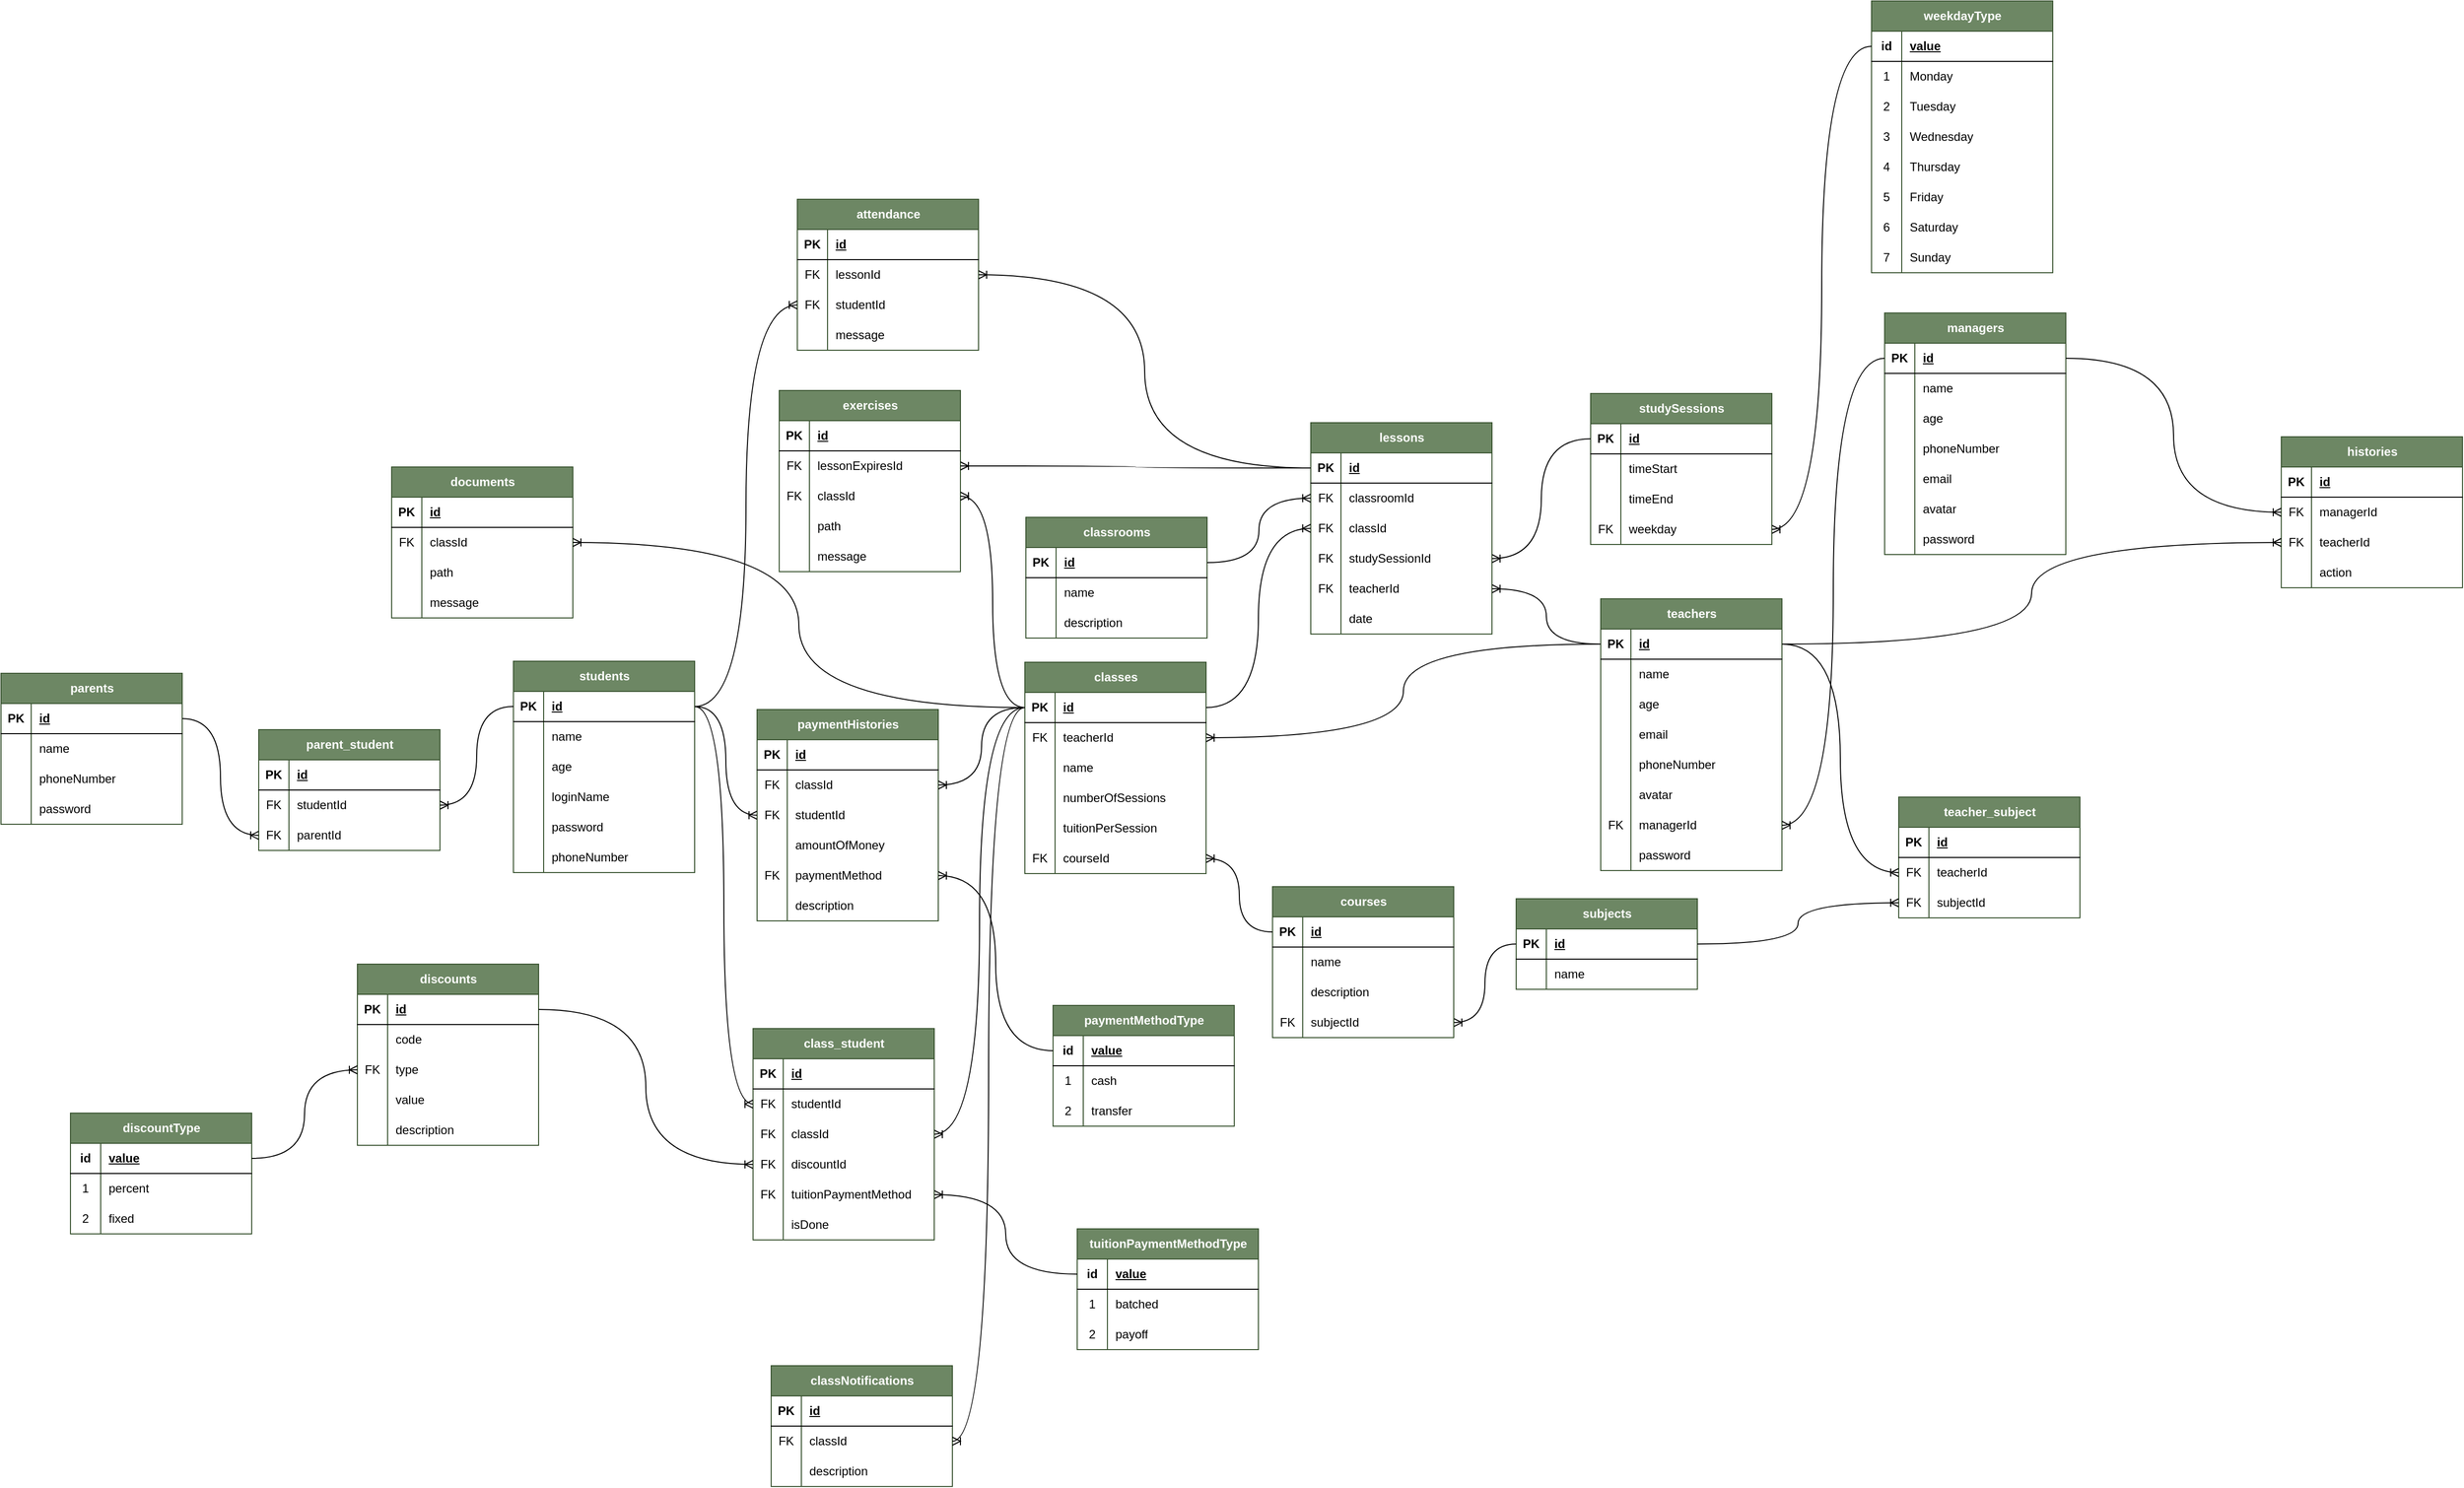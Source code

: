<mxfile version="24.2.5" type="device">
  <diagram id="R2lEEEUBdFMjLlhIrx00" name="Page-1">
    <mxGraphModel dx="2487" dy="2586" grid="0" gridSize="10" guides="1" tooltips="1" connect="1" arrows="1" fold="1" page="0" pageScale="1" pageWidth="850" pageHeight="1100" math="0" shadow="0" extFonts="Permanent Marker^https://fonts.googleapis.com/css?family=Permanent+Marker">
      <root>
        <mxCell id="0" />
        <mxCell id="1" parent="0" />
        <mxCell id="cPOJzKb2z2Wi_kTdZjnS-1" value="students" style="shape=table;startSize=30;container=1;collapsible=1;childLayout=tableLayout;fixedRows=1;rowLines=0;fontStyle=1;align=center;resizeLast=1;html=1;fillColor=#6d8764;strokeColor=#3A5431;fontColor=#ffffff;" parent="1" vertex="1">
          <mxGeometry x="81" y="-580" width="180" height="210" as="geometry" />
        </mxCell>
        <mxCell id="cPOJzKb2z2Wi_kTdZjnS-2" value="" style="shape=tableRow;horizontal=0;startSize=0;swimlaneHead=0;swimlaneBody=0;fillColor=none;collapsible=0;dropTarget=0;points=[[0,0.5],[1,0.5]];portConstraint=eastwest;top=0;left=0;right=0;bottom=1;" parent="cPOJzKb2z2Wi_kTdZjnS-1" vertex="1">
          <mxGeometry y="30" width="180" height="30" as="geometry" />
        </mxCell>
        <mxCell id="cPOJzKb2z2Wi_kTdZjnS-3" value="PK" style="shape=partialRectangle;connectable=0;fillColor=none;top=0;left=0;bottom=0;right=0;fontStyle=1;overflow=hidden;whiteSpace=wrap;html=1;" parent="cPOJzKb2z2Wi_kTdZjnS-2" vertex="1">
          <mxGeometry width="30" height="30" as="geometry">
            <mxRectangle width="30" height="30" as="alternateBounds" />
          </mxGeometry>
        </mxCell>
        <mxCell id="cPOJzKb2z2Wi_kTdZjnS-4" value="id" style="shape=partialRectangle;connectable=0;fillColor=none;top=0;left=0;bottom=0;right=0;align=left;spacingLeft=6;fontStyle=5;overflow=hidden;whiteSpace=wrap;html=1;" parent="cPOJzKb2z2Wi_kTdZjnS-2" vertex="1">
          <mxGeometry x="30" width="150" height="30" as="geometry">
            <mxRectangle width="150" height="30" as="alternateBounds" />
          </mxGeometry>
        </mxCell>
        <mxCell id="cPOJzKb2z2Wi_kTdZjnS-5" value="" style="shape=tableRow;horizontal=0;startSize=0;swimlaneHead=0;swimlaneBody=0;fillColor=none;collapsible=0;dropTarget=0;points=[[0,0.5],[1,0.5]];portConstraint=eastwest;top=0;left=0;right=0;bottom=0;" parent="cPOJzKb2z2Wi_kTdZjnS-1" vertex="1">
          <mxGeometry y="60" width="180" height="30" as="geometry" />
        </mxCell>
        <mxCell id="cPOJzKb2z2Wi_kTdZjnS-6" value="" style="shape=partialRectangle;connectable=0;fillColor=none;top=0;left=0;bottom=0;right=0;editable=1;overflow=hidden;whiteSpace=wrap;html=1;" parent="cPOJzKb2z2Wi_kTdZjnS-5" vertex="1">
          <mxGeometry width="30" height="30" as="geometry">
            <mxRectangle width="30" height="30" as="alternateBounds" />
          </mxGeometry>
        </mxCell>
        <mxCell id="cPOJzKb2z2Wi_kTdZjnS-7" value="name" style="shape=partialRectangle;connectable=0;fillColor=none;top=0;left=0;bottom=0;right=0;align=left;spacingLeft=6;overflow=hidden;whiteSpace=wrap;html=1;" parent="cPOJzKb2z2Wi_kTdZjnS-5" vertex="1">
          <mxGeometry x="30" width="150" height="30" as="geometry">
            <mxRectangle width="150" height="30" as="alternateBounds" />
          </mxGeometry>
        </mxCell>
        <mxCell id="cPOJzKb2z2Wi_kTdZjnS-8" value="" style="shape=tableRow;horizontal=0;startSize=0;swimlaneHead=0;swimlaneBody=0;fillColor=none;collapsible=0;dropTarget=0;points=[[0,0.5],[1,0.5]];portConstraint=eastwest;top=0;left=0;right=0;bottom=0;" parent="cPOJzKb2z2Wi_kTdZjnS-1" vertex="1">
          <mxGeometry y="90" width="180" height="30" as="geometry" />
        </mxCell>
        <mxCell id="cPOJzKb2z2Wi_kTdZjnS-9" value="" style="shape=partialRectangle;connectable=0;fillColor=none;top=0;left=0;bottom=0;right=0;editable=1;overflow=hidden;whiteSpace=wrap;html=1;" parent="cPOJzKb2z2Wi_kTdZjnS-8" vertex="1">
          <mxGeometry width="30" height="30" as="geometry">
            <mxRectangle width="30" height="30" as="alternateBounds" />
          </mxGeometry>
        </mxCell>
        <mxCell id="cPOJzKb2z2Wi_kTdZjnS-10" value="age" style="shape=partialRectangle;connectable=0;fillColor=none;top=0;left=0;bottom=0;right=0;align=left;spacingLeft=6;overflow=hidden;whiteSpace=wrap;html=1;" parent="cPOJzKb2z2Wi_kTdZjnS-8" vertex="1">
          <mxGeometry x="30" width="150" height="30" as="geometry">
            <mxRectangle width="150" height="30" as="alternateBounds" />
          </mxGeometry>
        </mxCell>
        <mxCell id="cPOJzKb2z2Wi_kTdZjnS-11" value="" style="shape=tableRow;horizontal=0;startSize=0;swimlaneHead=0;swimlaneBody=0;fillColor=none;collapsible=0;dropTarget=0;points=[[0,0.5],[1,0.5]];portConstraint=eastwest;top=0;left=0;right=0;bottom=0;" parent="cPOJzKb2z2Wi_kTdZjnS-1" vertex="1">
          <mxGeometry y="120" width="180" height="30" as="geometry" />
        </mxCell>
        <mxCell id="cPOJzKb2z2Wi_kTdZjnS-12" value="" style="shape=partialRectangle;connectable=0;fillColor=none;top=0;left=0;bottom=0;right=0;editable=1;overflow=hidden;whiteSpace=wrap;html=1;" parent="cPOJzKb2z2Wi_kTdZjnS-11" vertex="1">
          <mxGeometry width="30" height="30" as="geometry">
            <mxRectangle width="30" height="30" as="alternateBounds" />
          </mxGeometry>
        </mxCell>
        <mxCell id="cPOJzKb2z2Wi_kTdZjnS-13" value="loginName" style="shape=partialRectangle;connectable=0;fillColor=none;top=0;left=0;bottom=0;right=0;align=left;spacingLeft=6;overflow=hidden;whiteSpace=wrap;html=1;" parent="cPOJzKb2z2Wi_kTdZjnS-11" vertex="1">
          <mxGeometry x="30" width="150" height="30" as="geometry">
            <mxRectangle width="150" height="30" as="alternateBounds" />
          </mxGeometry>
        </mxCell>
        <mxCell id="cPOJzKb2z2Wi_kTdZjnS-14" value="" style="shape=tableRow;horizontal=0;startSize=0;swimlaneHead=0;swimlaneBody=0;fillColor=none;collapsible=0;dropTarget=0;points=[[0,0.5],[1,0.5]];portConstraint=eastwest;top=0;left=0;right=0;bottom=0;" parent="cPOJzKb2z2Wi_kTdZjnS-1" vertex="1">
          <mxGeometry y="150" width="180" height="30" as="geometry" />
        </mxCell>
        <mxCell id="cPOJzKb2z2Wi_kTdZjnS-15" value="" style="shape=partialRectangle;connectable=0;fillColor=none;top=0;left=0;bottom=0;right=0;editable=1;overflow=hidden;whiteSpace=wrap;html=1;" parent="cPOJzKb2z2Wi_kTdZjnS-14" vertex="1">
          <mxGeometry width="30" height="30" as="geometry">
            <mxRectangle width="30" height="30" as="alternateBounds" />
          </mxGeometry>
        </mxCell>
        <mxCell id="cPOJzKb2z2Wi_kTdZjnS-16" value="password" style="shape=partialRectangle;connectable=0;fillColor=none;top=0;left=0;bottom=0;right=0;align=left;spacingLeft=6;overflow=hidden;whiteSpace=wrap;html=1;" parent="cPOJzKb2z2Wi_kTdZjnS-14" vertex="1">
          <mxGeometry x="30" width="150" height="30" as="geometry">
            <mxRectangle width="150" height="30" as="alternateBounds" />
          </mxGeometry>
        </mxCell>
        <mxCell id="UmOaM8SyHMyX2KhGfzJc-23" value="" style="shape=tableRow;horizontal=0;startSize=0;swimlaneHead=0;swimlaneBody=0;fillColor=none;collapsible=0;dropTarget=0;points=[[0,0.5],[1,0.5]];portConstraint=eastwest;top=0;left=0;right=0;bottom=0;" parent="cPOJzKb2z2Wi_kTdZjnS-1" vertex="1">
          <mxGeometry y="180" width="180" height="30" as="geometry" />
        </mxCell>
        <mxCell id="UmOaM8SyHMyX2KhGfzJc-24" value="" style="shape=partialRectangle;connectable=0;fillColor=none;top=0;left=0;bottom=0;right=0;editable=1;overflow=hidden;whiteSpace=wrap;html=1;" parent="UmOaM8SyHMyX2KhGfzJc-23" vertex="1">
          <mxGeometry width="30" height="30" as="geometry">
            <mxRectangle width="30" height="30" as="alternateBounds" />
          </mxGeometry>
        </mxCell>
        <mxCell id="UmOaM8SyHMyX2KhGfzJc-25" value="phoneNumber" style="shape=partialRectangle;connectable=0;fillColor=none;top=0;left=0;bottom=0;right=0;align=left;spacingLeft=6;overflow=hidden;whiteSpace=wrap;html=1;" parent="UmOaM8SyHMyX2KhGfzJc-23" vertex="1">
          <mxGeometry x="30" width="150" height="30" as="geometry">
            <mxRectangle width="150" height="30" as="alternateBounds" />
          </mxGeometry>
        </mxCell>
        <mxCell id="cPOJzKb2z2Wi_kTdZjnS-17" value="parents" style="shape=table;startSize=30;container=1;collapsible=1;childLayout=tableLayout;fixedRows=1;rowLines=0;fontStyle=1;align=center;resizeLast=1;html=1;fillColor=#6d8764;fontColor=#ffffff;strokeColor=#3A5431;" parent="1" vertex="1">
          <mxGeometry x="-428" y="-568" width="180" height="150" as="geometry" />
        </mxCell>
        <mxCell id="cPOJzKb2z2Wi_kTdZjnS-18" value="" style="shape=tableRow;horizontal=0;startSize=0;swimlaneHead=0;swimlaneBody=0;fillColor=none;collapsible=0;dropTarget=0;points=[[0,0.5],[1,0.5]];portConstraint=eastwest;top=0;left=0;right=0;bottom=1;" parent="cPOJzKb2z2Wi_kTdZjnS-17" vertex="1">
          <mxGeometry y="30" width="180" height="30" as="geometry" />
        </mxCell>
        <mxCell id="cPOJzKb2z2Wi_kTdZjnS-19" value="PK" style="shape=partialRectangle;connectable=0;fillColor=none;top=0;left=0;bottom=0;right=0;fontStyle=1;overflow=hidden;whiteSpace=wrap;html=1;" parent="cPOJzKb2z2Wi_kTdZjnS-18" vertex="1">
          <mxGeometry width="30" height="30" as="geometry">
            <mxRectangle width="30" height="30" as="alternateBounds" />
          </mxGeometry>
        </mxCell>
        <mxCell id="cPOJzKb2z2Wi_kTdZjnS-20" value="id" style="shape=partialRectangle;connectable=0;fillColor=none;top=0;left=0;bottom=0;right=0;align=left;spacingLeft=6;fontStyle=5;overflow=hidden;whiteSpace=wrap;html=1;" parent="cPOJzKb2z2Wi_kTdZjnS-18" vertex="1">
          <mxGeometry x="30" width="150" height="30" as="geometry">
            <mxRectangle width="150" height="30" as="alternateBounds" />
          </mxGeometry>
        </mxCell>
        <mxCell id="cPOJzKb2z2Wi_kTdZjnS-21" value="" style="shape=tableRow;horizontal=0;startSize=0;swimlaneHead=0;swimlaneBody=0;fillColor=none;collapsible=0;dropTarget=0;points=[[0,0.5],[1,0.5]];portConstraint=eastwest;top=0;left=0;right=0;bottom=0;" parent="cPOJzKb2z2Wi_kTdZjnS-17" vertex="1">
          <mxGeometry y="60" width="180" height="30" as="geometry" />
        </mxCell>
        <mxCell id="cPOJzKb2z2Wi_kTdZjnS-22" value="" style="shape=partialRectangle;connectable=0;fillColor=none;top=0;left=0;bottom=0;right=0;editable=1;overflow=hidden;whiteSpace=wrap;html=1;" parent="cPOJzKb2z2Wi_kTdZjnS-21" vertex="1">
          <mxGeometry width="30" height="30" as="geometry">
            <mxRectangle width="30" height="30" as="alternateBounds" />
          </mxGeometry>
        </mxCell>
        <mxCell id="cPOJzKb2z2Wi_kTdZjnS-23" value="name" style="shape=partialRectangle;connectable=0;fillColor=none;top=0;left=0;bottom=0;right=0;align=left;spacingLeft=6;overflow=hidden;whiteSpace=wrap;html=1;" parent="cPOJzKb2z2Wi_kTdZjnS-21" vertex="1">
          <mxGeometry x="30" width="150" height="30" as="geometry">
            <mxRectangle width="150" height="30" as="alternateBounds" />
          </mxGeometry>
        </mxCell>
        <mxCell id="cPOJzKb2z2Wi_kTdZjnS-24" value="" style="shape=tableRow;horizontal=0;startSize=0;swimlaneHead=0;swimlaneBody=0;fillColor=none;collapsible=0;dropTarget=0;points=[[0,0.5],[1,0.5]];portConstraint=eastwest;top=0;left=0;right=0;bottom=0;" parent="cPOJzKb2z2Wi_kTdZjnS-17" vertex="1">
          <mxGeometry y="90" width="180" height="30" as="geometry" />
        </mxCell>
        <mxCell id="cPOJzKb2z2Wi_kTdZjnS-25" value="" style="shape=partialRectangle;connectable=0;fillColor=none;top=0;left=0;bottom=0;right=0;editable=1;overflow=hidden;whiteSpace=wrap;html=1;" parent="cPOJzKb2z2Wi_kTdZjnS-24" vertex="1">
          <mxGeometry width="30" height="30" as="geometry">
            <mxRectangle width="30" height="30" as="alternateBounds" />
          </mxGeometry>
        </mxCell>
        <mxCell id="cPOJzKb2z2Wi_kTdZjnS-26" value="phoneNumber" style="shape=partialRectangle;connectable=0;fillColor=none;top=0;left=0;bottom=0;right=0;align=left;spacingLeft=6;overflow=hidden;whiteSpace=wrap;html=1;" parent="cPOJzKb2z2Wi_kTdZjnS-24" vertex="1">
          <mxGeometry x="30" width="150" height="30" as="geometry">
            <mxRectangle width="150" height="30" as="alternateBounds" />
          </mxGeometry>
        </mxCell>
        <mxCell id="MRYO5Xavb0_miXlgpxpx-1" value="" style="shape=tableRow;horizontal=0;startSize=0;swimlaneHead=0;swimlaneBody=0;fillColor=none;collapsible=0;dropTarget=0;points=[[0,0.5],[1,0.5]];portConstraint=eastwest;top=0;left=0;right=0;bottom=0;" parent="cPOJzKb2z2Wi_kTdZjnS-17" vertex="1">
          <mxGeometry y="120" width="180" height="30" as="geometry" />
        </mxCell>
        <mxCell id="MRYO5Xavb0_miXlgpxpx-2" value="" style="shape=partialRectangle;connectable=0;fillColor=none;top=0;left=0;bottom=0;right=0;editable=1;overflow=hidden;whiteSpace=wrap;html=1;" parent="MRYO5Xavb0_miXlgpxpx-1" vertex="1">
          <mxGeometry width="30" height="30" as="geometry">
            <mxRectangle width="30" height="30" as="alternateBounds" />
          </mxGeometry>
        </mxCell>
        <mxCell id="MRYO5Xavb0_miXlgpxpx-3" value="password" style="shape=partialRectangle;connectable=0;fillColor=none;top=0;left=0;bottom=0;right=0;align=left;spacingLeft=6;overflow=hidden;whiteSpace=wrap;html=1;" parent="MRYO5Xavb0_miXlgpxpx-1" vertex="1">
          <mxGeometry x="30" width="150" height="30" as="geometry">
            <mxRectangle width="150" height="30" as="alternateBounds" />
          </mxGeometry>
        </mxCell>
        <mxCell id="MRYO5Xavb0_miXlgpxpx-4" value="managers" style="shape=table;startSize=30;container=1;collapsible=1;childLayout=tableLayout;fixedRows=1;rowLines=0;fontStyle=1;align=center;resizeLast=1;html=1;fillColor=#6d8764;fontColor=#ffffff;strokeColor=#3A5431;" parent="1" vertex="1">
          <mxGeometry x="1443" y="-926" width="180" height="240" as="geometry" />
        </mxCell>
        <mxCell id="MRYO5Xavb0_miXlgpxpx-5" value="" style="shape=tableRow;horizontal=0;startSize=0;swimlaneHead=0;swimlaneBody=0;fillColor=none;collapsible=0;dropTarget=0;points=[[0,0.5],[1,0.5]];portConstraint=eastwest;top=0;left=0;right=0;bottom=1;" parent="MRYO5Xavb0_miXlgpxpx-4" vertex="1">
          <mxGeometry y="30" width="180" height="30" as="geometry" />
        </mxCell>
        <mxCell id="MRYO5Xavb0_miXlgpxpx-6" value="PK" style="shape=partialRectangle;connectable=0;fillColor=none;top=0;left=0;bottom=0;right=0;fontStyle=1;overflow=hidden;whiteSpace=wrap;html=1;" parent="MRYO5Xavb0_miXlgpxpx-5" vertex="1">
          <mxGeometry width="30" height="30" as="geometry">
            <mxRectangle width="30" height="30" as="alternateBounds" />
          </mxGeometry>
        </mxCell>
        <mxCell id="MRYO5Xavb0_miXlgpxpx-7" value="id" style="shape=partialRectangle;connectable=0;fillColor=none;top=0;left=0;bottom=0;right=0;align=left;spacingLeft=6;fontStyle=5;overflow=hidden;whiteSpace=wrap;html=1;" parent="MRYO5Xavb0_miXlgpxpx-5" vertex="1">
          <mxGeometry x="30" width="150" height="30" as="geometry">
            <mxRectangle width="150" height="30" as="alternateBounds" />
          </mxGeometry>
        </mxCell>
        <mxCell id="MRYO5Xavb0_miXlgpxpx-8" value="" style="shape=tableRow;horizontal=0;startSize=0;swimlaneHead=0;swimlaneBody=0;fillColor=none;collapsible=0;dropTarget=0;points=[[0,0.5],[1,0.5]];portConstraint=eastwest;top=0;left=0;right=0;bottom=0;" parent="MRYO5Xavb0_miXlgpxpx-4" vertex="1">
          <mxGeometry y="60" width="180" height="30" as="geometry" />
        </mxCell>
        <mxCell id="MRYO5Xavb0_miXlgpxpx-9" value="" style="shape=partialRectangle;connectable=0;fillColor=none;top=0;left=0;bottom=0;right=0;editable=1;overflow=hidden;whiteSpace=wrap;html=1;" parent="MRYO5Xavb0_miXlgpxpx-8" vertex="1">
          <mxGeometry width="30" height="30" as="geometry">
            <mxRectangle width="30" height="30" as="alternateBounds" />
          </mxGeometry>
        </mxCell>
        <mxCell id="MRYO5Xavb0_miXlgpxpx-10" value="name" style="shape=partialRectangle;connectable=0;fillColor=none;top=0;left=0;bottom=0;right=0;align=left;spacingLeft=6;overflow=hidden;whiteSpace=wrap;html=1;" parent="MRYO5Xavb0_miXlgpxpx-8" vertex="1">
          <mxGeometry x="30" width="150" height="30" as="geometry">
            <mxRectangle width="150" height="30" as="alternateBounds" />
          </mxGeometry>
        </mxCell>
        <mxCell id="MRYO5Xavb0_miXlgpxpx-11" value="" style="shape=tableRow;horizontal=0;startSize=0;swimlaneHead=0;swimlaneBody=0;fillColor=none;collapsible=0;dropTarget=0;points=[[0,0.5],[1,0.5]];portConstraint=eastwest;top=0;left=0;right=0;bottom=0;" parent="MRYO5Xavb0_miXlgpxpx-4" vertex="1">
          <mxGeometry y="90" width="180" height="30" as="geometry" />
        </mxCell>
        <mxCell id="MRYO5Xavb0_miXlgpxpx-12" value="" style="shape=partialRectangle;connectable=0;fillColor=none;top=0;left=0;bottom=0;right=0;editable=1;overflow=hidden;whiteSpace=wrap;html=1;" parent="MRYO5Xavb0_miXlgpxpx-11" vertex="1">
          <mxGeometry width="30" height="30" as="geometry">
            <mxRectangle width="30" height="30" as="alternateBounds" />
          </mxGeometry>
        </mxCell>
        <mxCell id="MRYO5Xavb0_miXlgpxpx-13" value="age" style="shape=partialRectangle;connectable=0;fillColor=none;top=0;left=0;bottom=0;right=0;align=left;spacingLeft=6;overflow=hidden;whiteSpace=wrap;html=1;" parent="MRYO5Xavb0_miXlgpxpx-11" vertex="1">
          <mxGeometry x="30" width="150" height="30" as="geometry">
            <mxRectangle width="150" height="30" as="alternateBounds" />
          </mxGeometry>
        </mxCell>
        <mxCell id="MRYO5Xavb0_miXlgpxpx-14" value="" style="shape=tableRow;horizontal=0;startSize=0;swimlaneHead=0;swimlaneBody=0;fillColor=none;collapsible=0;dropTarget=0;points=[[0,0.5],[1,0.5]];portConstraint=eastwest;top=0;left=0;right=0;bottom=0;" parent="MRYO5Xavb0_miXlgpxpx-4" vertex="1">
          <mxGeometry y="120" width="180" height="30" as="geometry" />
        </mxCell>
        <mxCell id="MRYO5Xavb0_miXlgpxpx-15" value="" style="shape=partialRectangle;connectable=0;fillColor=none;top=0;left=0;bottom=0;right=0;editable=1;overflow=hidden;whiteSpace=wrap;html=1;" parent="MRYO5Xavb0_miXlgpxpx-14" vertex="1">
          <mxGeometry width="30" height="30" as="geometry">
            <mxRectangle width="30" height="30" as="alternateBounds" />
          </mxGeometry>
        </mxCell>
        <mxCell id="MRYO5Xavb0_miXlgpxpx-16" value="phoneNumber" style="shape=partialRectangle;connectable=0;fillColor=none;top=0;left=0;bottom=0;right=0;align=left;spacingLeft=6;overflow=hidden;whiteSpace=wrap;html=1;" parent="MRYO5Xavb0_miXlgpxpx-14" vertex="1">
          <mxGeometry x="30" width="150" height="30" as="geometry">
            <mxRectangle width="150" height="30" as="alternateBounds" />
          </mxGeometry>
        </mxCell>
        <mxCell id="MRYO5Xavb0_miXlgpxpx-17" value="" style="shape=tableRow;horizontal=0;startSize=0;swimlaneHead=0;swimlaneBody=0;fillColor=none;collapsible=0;dropTarget=0;points=[[0,0.5],[1,0.5]];portConstraint=eastwest;top=0;left=0;right=0;bottom=0;" parent="MRYO5Xavb0_miXlgpxpx-4" vertex="1">
          <mxGeometry y="150" width="180" height="30" as="geometry" />
        </mxCell>
        <mxCell id="MRYO5Xavb0_miXlgpxpx-18" value="" style="shape=partialRectangle;connectable=0;fillColor=none;top=0;left=0;bottom=0;right=0;editable=1;overflow=hidden;whiteSpace=wrap;html=1;" parent="MRYO5Xavb0_miXlgpxpx-17" vertex="1">
          <mxGeometry width="30" height="30" as="geometry">
            <mxRectangle width="30" height="30" as="alternateBounds" />
          </mxGeometry>
        </mxCell>
        <mxCell id="MRYO5Xavb0_miXlgpxpx-19" value="email" style="shape=partialRectangle;connectable=0;fillColor=none;top=0;left=0;bottom=0;right=0;align=left;spacingLeft=6;overflow=hidden;whiteSpace=wrap;html=1;" parent="MRYO5Xavb0_miXlgpxpx-17" vertex="1">
          <mxGeometry x="30" width="150" height="30" as="geometry">
            <mxRectangle width="150" height="30" as="alternateBounds" />
          </mxGeometry>
        </mxCell>
        <mxCell id="MRYO5Xavb0_miXlgpxpx-20" value="" style="shape=tableRow;horizontal=0;startSize=0;swimlaneHead=0;swimlaneBody=0;fillColor=none;collapsible=0;dropTarget=0;points=[[0,0.5],[1,0.5]];portConstraint=eastwest;top=0;left=0;right=0;bottom=0;" parent="MRYO5Xavb0_miXlgpxpx-4" vertex="1">
          <mxGeometry y="180" width="180" height="30" as="geometry" />
        </mxCell>
        <mxCell id="MRYO5Xavb0_miXlgpxpx-21" value="" style="shape=partialRectangle;connectable=0;fillColor=none;top=0;left=0;bottom=0;right=0;editable=1;overflow=hidden;whiteSpace=wrap;html=1;" parent="MRYO5Xavb0_miXlgpxpx-20" vertex="1">
          <mxGeometry width="30" height="30" as="geometry">
            <mxRectangle width="30" height="30" as="alternateBounds" />
          </mxGeometry>
        </mxCell>
        <mxCell id="MRYO5Xavb0_miXlgpxpx-22" value="avatar" style="shape=partialRectangle;connectable=0;fillColor=none;top=0;left=0;bottom=0;right=0;align=left;spacingLeft=6;overflow=hidden;whiteSpace=wrap;html=1;" parent="MRYO5Xavb0_miXlgpxpx-20" vertex="1">
          <mxGeometry x="30" width="150" height="30" as="geometry">
            <mxRectangle width="150" height="30" as="alternateBounds" />
          </mxGeometry>
        </mxCell>
        <mxCell id="mXsw7K6sW3_sfej2ZLf2-1" value="" style="shape=tableRow;horizontal=0;startSize=0;swimlaneHead=0;swimlaneBody=0;fillColor=none;collapsible=0;dropTarget=0;points=[[0,0.5],[1,0.5]];portConstraint=eastwest;top=0;left=0;right=0;bottom=0;" parent="MRYO5Xavb0_miXlgpxpx-4" vertex="1">
          <mxGeometry y="210" width="180" height="30" as="geometry" />
        </mxCell>
        <mxCell id="mXsw7K6sW3_sfej2ZLf2-2" value="" style="shape=partialRectangle;connectable=0;fillColor=none;top=0;left=0;bottom=0;right=0;editable=1;overflow=hidden;whiteSpace=wrap;html=1;" parent="mXsw7K6sW3_sfej2ZLf2-1" vertex="1">
          <mxGeometry width="30" height="30" as="geometry">
            <mxRectangle width="30" height="30" as="alternateBounds" />
          </mxGeometry>
        </mxCell>
        <mxCell id="mXsw7K6sW3_sfej2ZLf2-3" value="password" style="shape=partialRectangle;connectable=0;fillColor=none;top=0;left=0;bottom=0;right=0;align=left;spacingLeft=6;overflow=hidden;whiteSpace=wrap;html=1;" parent="mXsw7K6sW3_sfej2ZLf2-1" vertex="1">
          <mxGeometry x="30" width="150" height="30" as="geometry">
            <mxRectangle width="150" height="30" as="alternateBounds" />
          </mxGeometry>
        </mxCell>
        <mxCell id="MRYO5Xavb0_miXlgpxpx-26" value="teachers" style="shape=table;startSize=30;container=1;collapsible=1;childLayout=tableLayout;fixedRows=1;rowLines=0;fontStyle=1;align=center;resizeLast=1;html=1;fillColor=#6d8764;fontColor=#ffffff;strokeColor=#3A5431;" parent="1" vertex="1">
          <mxGeometry x="1161" y="-642" width="180" height="270" as="geometry" />
        </mxCell>
        <mxCell id="MRYO5Xavb0_miXlgpxpx-27" value="" style="shape=tableRow;horizontal=0;startSize=0;swimlaneHead=0;swimlaneBody=0;fillColor=none;collapsible=0;dropTarget=0;points=[[0,0.5],[1,0.5]];portConstraint=eastwest;top=0;left=0;right=0;bottom=1;" parent="MRYO5Xavb0_miXlgpxpx-26" vertex="1">
          <mxGeometry y="30" width="180" height="30" as="geometry" />
        </mxCell>
        <mxCell id="MRYO5Xavb0_miXlgpxpx-28" value="PK" style="shape=partialRectangle;connectable=0;fillColor=none;top=0;left=0;bottom=0;right=0;fontStyle=1;overflow=hidden;whiteSpace=wrap;html=1;" parent="MRYO5Xavb0_miXlgpxpx-27" vertex="1">
          <mxGeometry width="30" height="30" as="geometry">
            <mxRectangle width="30" height="30" as="alternateBounds" />
          </mxGeometry>
        </mxCell>
        <mxCell id="MRYO5Xavb0_miXlgpxpx-29" value="id" style="shape=partialRectangle;connectable=0;fillColor=none;top=0;left=0;bottom=0;right=0;align=left;spacingLeft=6;fontStyle=5;overflow=hidden;whiteSpace=wrap;html=1;" parent="MRYO5Xavb0_miXlgpxpx-27" vertex="1">
          <mxGeometry x="30" width="150" height="30" as="geometry">
            <mxRectangle width="150" height="30" as="alternateBounds" />
          </mxGeometry>
        </mxCell>
        <mxCell id="MRYO5Xavb0_miXlgpxpx-30" value="" style="shape=tableRow;horizontal=0;startSize=0;swimlaneHead=0;swimlaneBody=0;fillColor=none;collapsible=0;dropTarget=0;points=[[0,0.5],[1,0.5]];portConstraint=eastwest;top=0;left=0;right=0;bottom=0;" parent="MRYO5Xavb0_miXlgpxpx-26" vertex="1">
          <mxGeometry y="60" width="180" height="30" as="geometry" />
        </mxCell>
        <mxCell id="MRYO5Xavb0_miXlgpxpx-31" value="" style="shape=partialRectangle;connectable=0;fillColor=none;top=0;left=0;bottom=0;right=0;editable=1;overflow=hidden;whiteSpace=wrap;html=1;" parent="MRYO5Xavb0_miXlgpxpx-30" vertex="1">
          <mxGeometry width="30" height="30" as="geometry">
            <mxRectangle width="30" height="30" as="alternateBounds" />
          </mxGeometry>
        </mxCell>
        <mxCell id="MRYO5Xavb0_miXlgpxpx-32" value="name" style="shape=partialRectangle;connectable=0;fillColor=none;top=0;left=0;bottom=0;right=0;align=left;spacingLeft=6;overflow=hidden;whiteSpace=wrap;html=1;" parent="MRYO5Xavb0_miXlgpxpx-30" vertex="1">
          <mxGeometry x="30" width="150" height="30" as="geometry">
            <mxRectangle width="150" height="30" as="alternateBounds" />
          </mxGeometry>
        </mxCell>
        <mxCell id="MRYO5Xavb0_miXlgpxpx-33" value="" style="shape=tableRow;horizontal=0;startSize=0;swimlaneHead=0;swimlaneBody=0;fillColor=none;collapsible=0;dropTarget=0;points=[[0,0.5],[1,0.5]];portConstraint=eastwest;top=0;left=0;right=0;bottom=0;" parent="MRYO5Xavb0_miXlgpxpx-26" vertex="1">
          <mxGeometry y="90" width="180" height="30" as="geometry" />
        </mxCell>
        <mxCell id="MRYO5Xavb0_miXlgpxpx-34" value="" style="shape=partialRectangle;connectable=0;fillColor=none;top=0;left=0;bottom=0;right=0;editable=1;overflow=hidden;whiteSpace=wrap;html=1;" parent="MRYO5Xavb0_miXlgpxpx-33" vertex="1">
          <mxGeometry width="30" height="30" as="geometry">
            <mxRectangle width="30" height="30" as="alternateBounds" />
          </mxGeometry>
        </mxCell>
        <mxCell id="MRYO5Xavb0_miXlgpxpx-35" value="age" style="shape=partialRectangle;connectable=0;fillColor=none;top=0;left=0;bottom=0;right=0;align=left;spacingLeft=6;overflow=hidden;whiteSpace=wrap;html=1;" parent="MRYO5Xavb0_miXlgpxpx-33" vertex="1">
          <mxGeometry x="30" width="150" height="30" as="geometry">
            <mxRectangle width="150" height="30" as="alternateBounds" />
          </mxGeometry>
        </mxCell>
        <mxCell id="MRYO5Xavb0_miXlgpxpx-39" value="" style="shape=tableRow;horizontal=0;startSize=0;swimlaneHead=0;swimlaneBody=0;fillColor=none;collapsible=0;dropTarget=0;points=[[0,0.5],[1,0.5]];portConstraint=eastwest;top=0;left=0;right=0;bottom=0;" parent="MRYO5Xavb0_miXlgpxpx-26" vertex="1">
          <mxGeometry y="120" width="180" height="30" as="geometry" />
        </mxCell>
        <mxCell id="MRYO5Xavb0_miXlgpxpx-40" value="" style="shape=partialRectangle;connectable=0;fillColor=none;top=0;left=0;bottom=0;right=0;editable=1;overflow=hidden;whiteSpace=wrap;html=1;" parent="MRYO5Xavb0_miXlgpxpx-39" vertex="1">
          <mxGeometry width="30" height="30" as="geometry">
            <mxRectangle width="30" height="30" as="alternateBounds" />
          </mxGeometry>
        </mxCell>
        <mxCell id="MRYO5Xavb0_miXlgpxpx-41" value="email" style="shape=partialRectangle;connectable=0;fillColor=none;top=0;left=0;bottom=0;right=0;align=left;spacingLeft=6;overflow=hidden;whiteSpace=wrap;html=1;" parent="MRYO5Xavb0_miXlgpxpx-39" vertex="1">
          <mxGeometry x="30" width="150" height="30" as="geometry">
            <mxRectangle width="150" height="30" as="alternateBounds" />
          </mxGeometry>
        </mxCell>
        <mxCell id="MRYO5Xavb0_miXlgpxpx-36" value="" style="shape=tableRow;horizontal=0;startSize=0;swimlaneHead=0;swimlaneBody=0;fillColor=none;collapsible=0;dropTarget=0;points=[[0,0.5],[1,0.5]];portConstraint=eastwest;top=0;left=0;right=0;bottom=0;" parent="MRYO5Xavb0_miXlgpxpx-26" vertex="1">
          <mxGeometry y="150" width="180" height="30" as="geometry" />
        </mxCell>
        <mxCell id="MRYO5Xavb0_miXlgpxpx-37" value="" style="shape=partialRectangle;connectable=0;fillColor=none;top=0;left=0;bottom=0;right=0;editable=1;overflow=hidden;whiteSpace=wrap;html=1;" parent="MRYO5Xavb0_miXlgpxpx-36" vertex="1">
          <mxGeometry width="30" height="30" as="geometry">
            <mxRectangle width="30" height="30" as="alternateBounds" />
          </mxGeometry>
        </mxCell>
        <mxCell id="MRYO5Xavb0_miXlgpxpx-38" value="phoneNumber" style="shape=partialRectangle;connectable=0;fillColor=none;top=0;left=0;bottom=0;right=0;align=left;spacingLeft=6;overflow=hidden;whiteSpace=wrap;html=1;" parent="MRYO5Xavb0_miXlgpxpx-36" vertex="1">
          <mxGeometry x="30" width="150" height="30" as="geometry">
            <mxRectangle width="150" height="30" as="alternateBounds" />
          </mxGeometry>
        </mxCell>
        <mxCell id="MRYO5Xavb0_miXlgpxpx-48" value="" style="shape=tableRow;horizontal=0;startSize=0;swimlaneHead=0;swimlaneBody=0;fillColor=none;collapsible=0;dropTarget=0;points=[[0,0.5],[1,0.5]];portConstraint=eastwest;top=0;left=0;right=0;bottom=0;" parent="MRYO5Xavb0_miXlgpxpx-26" vertex="1">
          <mxGeometry y="180" width="180" height="30" as="geometry" />
        </mxCell>
        <mxCell id="MRYO5Xavb0_miXlgpxpx-49" value="" style="shape=partialRectangle;connectable=0;fillColor=none;top=0;left=0;bottom=0;right=0;editable=1;overflow=hidden;whiteSpace=wrap;html=1;" parent="MRYO5Xavb0_miXlgpxpx-48" vertex="1">
          <mxGeometry width="30" height="30" as="geometry">
            <mxRectangle width="30" height="30" as="alternateBounds" />
          </mxGeometry>
        </mxCell>
        <mxCell id="MRYO5Xavb0_miXlgpxpx-50" value="avatar" style="shape=partialRectangle;connectable=0;fillColor=none;top=0;left=0;bottom=0;right=0;align=left;spacingLeft=6;overflow=hidden;whiteSpace=wrap;html=1;" parent="MRYO5Xavb0_miXlgpxpx-48" vertex="1">
          <mxGeometry x="30" width="150" height="30" as="geometry">
            <mxRectangle width="150" height="30" as="alternateBounds" />
          </mxGeometry>
        </mxCell>
        <mxCell id="ZHO7P6fKXY7SeH0jFh6i-1" value="" style="shape=tableRow;horizontal=0;startSize=0;swimlaneHead=0;swimlaneBody=0;fillColor=none;collapsible=0;dropTarget=0;points=[[0,0.5],[1,0.5]];portConstraint=eastwest;top=0;left=0;right=0;bottom=0;" parent="MRYO5Xavb0_miXlgpxpx-26" vertex="1">
          <mxGeometry y="210" width="180" height="30" as="geometry" />
        </mxCell>
        <mxCell id="ZHO7P6fKXY7SeH0jFh6i-2" value="FK" style="shape=partialRectangle;connectable=0;fillColor=none;top=0;left=0;bottom=0;right=0;editable=1;overflow=hidden;whiteSpace=wrap;html=1;" parent="ZHO7P6fKXY7SeH0jFh6i-1" vertex="1">
          <mxGeometry width="30" height="30" as="geometry">
            <mxRectangle width="30" height="30" as="alternateBounds" />
          </mxGeometry>
        </mxCell>
        <mxCell id="ZHO7P6fKXY7SeH0jFh6i-3" value="managerId" style="shape=partialRectangle;connectable=0;fillColor=none;top=0;left=0;bottom=0;right=0;align=left;spacingLeft=6;overflow=hidden;whiteSpace=wrap;html=1;" parent="ZHO7P6fKXY7SeH0jFh6i-1" vertex="1">
          <mxGeometry x="30" width="150" height="30" as="geometry">
            <mxRectangle width="150" height="30" as="alternateBounds" />
          </mxGeometry>
        </mxCell>
        <mxCell id="mXsw7K6sW3_sfej2ZLf2-10" value="" style="shape=tableRow;horizontal=0;startSize=0;swimlaneHead=0;swimlaneBody=0;fillColor=none;collapsible=0;dropTarget=0;points=[[0,0.5],[1,0.5]];portConstraint=eastwest;top=0;left=0;right=0;bottom=0;" parent="MRYO5Xavb0_miXlgpxpx-26" vertex="1">
          <mxGeometry y="240" width="180" height="30" as="geometry" />
        </mxCell>
        <mxCell id="mXsw7K6sW3_sfej2ZLf2-11" value="" style="shape=partialRectangle;connectable=0;fillColor=none;top=0;left=0;bottom=0;right=0;editable=1;overflow=hidden;whiteSpace=wrap;html=1;" parent="mXsw7K6sW3_sfej2ZLf2-10" vertex="1">
          <mxGeometry width="30" height="30" as="geometry">
            <mxRectangle width="30" height="30" as="alternateBounds" />
          </mxGeometry>
        </mxCell>
        <mxCell id="mXsw7K6sW3_sfej2ZLf2-12" value="password" style="shape=partialRectangle;connectable=0;fillColor=none;top=0;left=0;bottom=0;right=0;align=left;spacingLeft=6;overflow=hidden;whiteSpace=wrap;html=1;" parent="mXsw7K6sW3_sfej2ZLf2-10" vertex="1">
          <mxGeometry x="30" width="150" height="30" as="geometry">
            <mxRectangle width="150" height="30" as="alternateBounds" />
          </mxGeometry>
        </mxCell>
        <mxCell id="MRYO5Xavb0_miXlgpxpx-51" value="classes" style="shape=table;startSize=30;container=1;collapsible=1;childLayout=tableLayout;fixedRows=1;rowLines=0;fontStyle=1;align=center;resizeLast=1;html=1;fillColor=#6d8764;fontColor=#ffffff;strokeColor=#3A5431;" parent="1" vertex="1">
          <mxGeometry x="589" y="-579" width="180" height="210" as="geometry" />
        </mxCell>
        <mxCell id="MRYO5Xavb0_miXlgpxpx-52" value="" style="shape=tableRow;horizontal=0;startSize=0;swimlaneHead=0;swimlaneBody=0;fillColor=none;collapsible=0;dropTarget=0;points=[[0,0.5],[1,0.5]];portConstraint=eastwest;top=0;left=0;right=0;bottom=1;" parent="MRYO5Xavb0_miXlgpxpx-51" vertex="1">
          <mxGeometry y="30" width="180" height="30" as="geometry" />
        </mxCell>
        <mxCell id="MRYO5Xavb0_miXlgpxpx-53" value="PK" style="shape=partialRectangle;connectable=0;fillColor=none;top=0;left=0;bottom=0;right=0;fontStyle=1;overflow=hidden;whiteSpace=wrap;html=1;" parent="MRYO5Xavb0_miXlgpxpx-52" vertex="1">
          <mxGeometry width="30" height="30" as="geometry">
            <mxRectangle width="30" height="30" as="alternateBounds" />
          </mxGeometry>
        </mxCell>
        <mxCell id="MRYO5Xavb0_miXlgpxpx-54" value="id" style="shape=partialRectangle;connectable=0;fillColor=none;top=0;left=0;bottom=0;right=0;align=left;spacingLeft=6;fontStyle=5;overflow=hidden;whiteSpace=wrap;html=1;" parent="MRYO5Xavb0_miXlgpxpx-52" vertex="1">
          <mxGeometry x="30" width="150" height="30" as="geometry">
            <mxRectangle width="150" height="30" as="alternateBounds" />
          </mxGeometry>
        </mxCell>
        <mxCell id="MRYO5Xavb0_miXlgpxpx-55" value="" style="shape=tableRow;horizontal=0;startSize=0;swimlaneHead=0;swimlaneBody=0;fillColor=none;collapsible=0;dropTarget=0;points=[[0,0.5],[1,0.5]];portConstraint=eastwest;top=0;left=0;right=0;bottom=0;" parent="MRYO5Xavb0_miXlgpxpx-51" vertex="1">
          <mxGeometry y="60" width="180" height="30" as="geometry" />
        </mxCell>
        <mxCell id="MRYO5Xavb0_miXlgpxpx-56" value="FK" style="shape=partialRectangle;connectable=0;fillColor=none;top=0;left=0;bottom=0;right=0;editable=1;overflow=hidden;whiteSpace=wrap;html=1;" parent="MRYO5Xavb0_miXlgpxpx-55" vertex="1">
          <mxGeometry width="30" height="30" as="geometry">
            <mxRectangle width="30" height="30" as="alternateBounds" />
          </mxGeometry>
        </mxCell>
        <mxCell id="MRYO5Xavb0_miXlgpxpx-57" value="teacherId" style="shape=partialRectangle;connectable=0;fillColor=none;top=0;left=0;bottom=0;right=0;align=left;spacingLeft=6;overflow=hidden;whiteSpace=wrap;html=1;" parent="MRYO5Xavb0_miXlgpxpx-55" vertex="1">
          <mxGeometry x="30" width="150" height="30" as="geometry">
            <mxRectangle width="150" height="30" as="alternateBounds" />
          </mxGeometry>
        </mxCell>
        <mxCell id="MRYO5Xavb0_miXlgpxpx-58" value="" style="shape=tableRow;horizontal=0;startSize=0;swimlaneHead=0;swimlaneBody=0;fillColor=none;collapsible=0;dropTarget=0;points=[[0,0.5],[1,0.5]];portConstraint=eastwest;top=0;left=0;right=0;bottom=0;" parent="MRYO5Xavb0_miXlgpxpx-51" vertex="1">
          <mxGeometry y="90" width="180" height="30" as="geometry" />
        </mxCell>
        <mxCell id="MRYO5Xavb0_miXlgpxpx-59" value="" style="shape=partialRectangle;connectable=0;fillColor=none;top=0;left=0;bottom=0;right=0;editable=1;overflow=hidden;whiteSpace=wrap;html=1;" parent="MRYO5Xavb0_miXlgpxpx-58" vertex="1">
          <mxGeometry width="30" height="30" as="geometry">
            <mxRectangle width="30" height="30" as="alternateBounds" />
          </mxGeometry>
        </mxCell>
        <mxCell id="MRYO5Xavb0_miXlgpxpx-60" value="name" style="shape=partialRectangle;connectable=0;fillColor=none;top=0;left=0;bottom=0;right=0;align=left;spacingLeft=6;overflow=hidden;whiteSpace=wrap;html=1;" parent="MRYO5Xavb0_miXlgpxpx-58" vertex="1">
          <mxGeometry x="30" width="150" height="30" as="geometry">
            <mxRectangle width="150" height="30" as="alternateBounds" />
          </mxGeometry>
        </mxCell>
        <mxCell id="OVLQuBTTefvKNmfWsEdC-10" value="" style="shape=tableRow;horizontal=0;startSize=0;swimlaneHead=0;swimlaneBody=0;fillColor=none;collapsible=0;dropTarget=0;points=[[0,0.5],[1,0.5]];portConstraint=eastwest;top=0;left=0;right=0;bottom=0;" parent="MRYO5Xavb0_miXlgpxpx-51" vertex="1">
          <mxGeometry y="120" width="180" height="30" as="geometry" />
        </mxCell>
        <mxCell id="OVLQuBTTefvKNmfWsEdC-11" value="" style="shape=partialRectangle;connectable=0;fillColor=none;top=0;left=0;bottom=0;right=0;editable=1;overflow=hidden;whiteSpace=wrap;html=1;" parent="OVLQuBTTefvKNmfWsEdC-10" vertex="1">
          <mxGeometry width="30" height="30" as="geometry">
            <mxRectangle width="30" height="30" as="alternateBounds" />
          </mxGeometry>
        </mxCell>
        <mxCell id="OVLQuBTTefvKNmfWsEdC-12" value="numberOfSessions" style="shape=partialRectangle;connectable=0;fillColor=none;top=0;left=0;bottom=0;right=0;align=left;spacingLeft=6;overflow=hidden;whiteSpace=wrap;html=1;" parent="OVLQuBTTefvKNmfWsEdC-10" vertex="1">
          <mxGeometry x="30" width="150" height="30" as="geometry">
            <mxRectangle width="150" height="30" as="alternateBounds" />
          </mxGeometry>
        </mxCell>
        <mxCell id="OVLQuBTTefvKNmfWsEdC-13" value="" style="shape=tableRow;horizontal=0;startSize=0;swimlaneHead=0;swimlaneBody=0;fillColor=none;collapsible=0;dropTarget=0;points=[[0,0.5],[1,0.5]];portConstraint=eastwest;top=0;left=0;right=0;bottom=0;" parent="MRYO5Xavb0_miXlgpxpx-51" vertex="1">
          <mxGeometry y="150" width="180" height="30" as="geometry" />
        </mxCell>
        <mxCell id="OVLQuBTTefvKNmfWsEdC-14" value="" style="shape=partialRectangle;connectable=0;fillColor=none;top=0;left=0;bottom=0;right=0;editable=1;overflow=hidden;whiteSpace=wrap;html=1;" parent="OVLQuBTTefvKNmfWsEdC-13" vertex="1">
          <mxGeometry width="30" height="30" as="geometry">
            <mxRectangle width="30" height="30" as="alternateBounds" />
          </mxGeometry>
        </mxCell>
        <mxCell id="OVLQuBTTefvKNmfWsEdC-15" value="tuitionPerSession" style="shape=partialRectangle;connectable=0;fillColor=none;top=0;left=0;bottom=0;right=0;align=left;spacingLeft=6;overflow=hidden;whiteSpace=wrap;html=1;" parent="OVLQuBTTefvKNmfWsEdC-13" vertex="1">
          <mxGeometry x="30" width="150" height="30" as="geometry">
            <mxRectangle width="150" height="30" as="alternateBounds" />
          </mxGeometry>
        </mxCell>
        <mxCell id="UmOaM8SyHMyX2KhGfzJc-39" value="" style="shape=tableRow;horizontal=0;startSize=0;swimlaneHead=0;swimlaneBody=0;fillColor=none;collapsible=0;dropTarget=0;points=[[0,0.5],[1,0.5]];portConstraint=eastwest;top=0;left=0;right=0;bottom=0;" parent="MRYO5Xavb0_miXlgpxpx-51" vertex="1">
          <mxGeometry y="180" width="180" height="30" as="geometry" />
        </mxCell>
        <mxCell id="UmOaM8SyHMyX2KhGfzJc-40" value="FK" style="shape=partialRectangle;connectable=0;fillColor=none;top=0;left=0;bottom=0;right=0;editable=1;overflow=hidden;whiteSpace=wrap;html=1;" parent="UmOaM8SyHMyX2KhGfzJc-39" vertex="1">
          <mxGeometry width="30" height="30" as="geometry">
            <mxRectangle width="30" height="30" as="alternateBounds" />
          </mxGeometry>
        </mxCell>
        <mxCell id="UmOaM8SyHMyX2KhGfzJc-41" value="courseId" style="shape=partialRectangle;connectable=0;fillColor=none;top=0;left=0;bottom=0;right=0;align=left;spacingLeft=6;overflow=hidden;whiteSpace=wrap;html=1;" parent="UmOaM8SyHMyX2KhGfzJc-39" vertex="1">
          <mxGeometry x="30" width="150" height="30" as="geometry">
            <mxRectangle width="150" height="30" as="alternateBounds" />
          </mxGeometry>
        </mxCell>
        <mxCell id="MRYO5Xavb0_miXlgpxpx-64" value="subjects" style="shape=table;startSize=30;container=1;collapsible=1;childLayout=tableLayout;fixedRows=1;rowLines=0;fontStyle=1;align=center;resizeLast=1;html=1;fillColor=#6d8764;fontColor=#ffffff;strokeColor=#3A5431;" parent="1" vertex="1">
          <mxGeometry x="1077" y="-344" width="180" height="90" as="geometry" />
        </mxCell>
        <mxCell id="MRYO5Xavb0_miXlgpxpx-65" value="" style="shape=tableRow;horizontal=0;startSize=0;swimlaneHead=0;swimlaneBody=0;fillColor=none;collapsible=0;dropTarget=0;points=[[0,0.5],[1,0.5]];portConstraint=eastwest;top=0;left=0;right=0;bottom=1;" parent="MRYO5Xavb0_miXlgpxpx-64" vertex="1">
          <mxGeometry y="30" width="180" height="30" as="geometry" />
        </mxCell>
        <mxCell id="MRYO5Xavb0_miXlgpxpx-66" value="PK" style="shape=partialRectangle;connectable=0;fillColor=none;top=0;left=0;bottom=0;right=0;fontStyle=1;overflow=hidden;whiteSpace=wrap;html=1;" parent="MRYO5Xavb0_miXlgpxpx-65" vertex="1">
          <mxGeometry width="30" height="30" as="geometry">
            <mxRectangle width="30" height="30" as="alternateBounds" />
          </mxGeometry>
        </mxCell>
        <mxCell id="MRYO5Xavb0_miXlgpxpx-67" value="id" style="shape=partialRectangle;connectable=0;fillColor=none;top=0;left=0;bottom=0;right=0;align=left;spacingLeft=6;fontStyle=5;overflow=hidden;whiteSpace=wrap;html=1;" parent="MRYO5Xavb0_miXlgpxpx-65" vertex="1">
          <mxGeometry x="30" width="150" height="30" as="geometry">
            <mxRectangle width="150" height="30" as="alternateBounds" />
          </mxGeometry>
        </mxCell>
        <mxCell id="MRYO5Xavb0_miXlgpxpx-68" value="" style="shape=tableRow;horizontal=0;startSize=0;swimlaneHead=0;swimlaneBody=0;fillColor=none;collapsible=0;dropTarget=0;points=[[0,0.5],[1,0.5]];portConstraint=eastwest;top=0;left=0;right=0;bottom=0;" parent="MRYO5Xavb0_miXlgpxpx-64" vertex="1">
          <mxGeometry y="60" width="180" height="30" as="geometry" />
        </mxCell>
        <mxCell id="MRYO5Xavb0_miXlgpxpx-69" value="" style="shape=partialRectangle;connectable=0;fillColor=none;top=0;left=0;bottom=0;right=0;editable=1;overflow=hidden;whiteSpace=wrap;html=1;" parent="MRYO5Xavb0_miXlgpxpx-68" vertex="1">
          <mxGeometry width="30" height="30" as="geometry">
            <mxRectangle width="30" height="30" as="alternateBounds" />
          </mxGeometry>
        </mxCell>
        <mxCell id="MRYO5Xavb0_miXlgpxpx-70" value="name" style="shape=partialRectangle;connectable=0;fillColor=none;top=0;left=0;bottom=0;right=0;align=left;spacingLeft=6;overflow=hidden;whiteSpace=wrap;html=1;" parent="MRYO5Xavb0_miXlgpxpx-68" vertex="1">
          <mxGeometry x="30" width="150" height="30" as="geometry">
            <mxRectangle width="150" height="30" as="alternateBounds" />
          </mxGeometry>
        </mxCell>
        <mxCell id="MRYO5Xavb0_miXlgpxpx-77" value="classrooms" style="shape=table;startSize=30;container=1;collapsible=1;childLayout=tableLayout;fixedRows=1;rowLines=0;fontStyle=1;align=center;resizeLast=1;html=1;fillColor=#6d8764;fontColor=#ffffff;strokeColor=#3A5431;" parent="1" vertex="1">
          <mxGeometry x="590" y="-723" width="180" height="120" as="geometry" />
        </mxCell>
        <mxCell id="MRYO5Xavb0_miXlgpxpx-78" value="" style="shape=tableRow;horizontal=0;startSize=0;swimlaneHead=0;swimlaneBody=0;fillColor=none;collapsible=0;dropTarget=0;points=[[0,0.5],[1,0.5]];portConstraint=eastwest;top=0;left=0;right=0;bottom=1;" parent="MRYO5Xavb0_miXlgpxpx-77" vertex="1">
          <mxGeometry y="30" width="180" height="30" as="geometry" />
        </mxCell>
        <mxCell id="MRYO5Xavb0_miXlgpxpx-79" value="PK" style="shape=partialRectangle;connectable=0;fillColor=none;top=0;left=0;bottom=0;right=0;fontStyle=1;overflow=hidden;whiteSpace=wrap;html=1;" parent="MRYO5Xavb0_miXlgpxpx-78" vertex="1">
          <mxGeometry width="30" height="30" as="geometry">
            <mxRectangle width="30" height="30" as="alternateBounds" />
          </mxGeometry>
        </mxCell>
        <mxCell id="MRYO5Xavb0_miXlgpxpx-80" value="id" style="shape=partialRectangle;connectable=0;fillColor=none;top=0;left=0;bottom=0;right=0;align=left;spacingLeft=6;fontStyle=5;overflow=hidden;whiteSpace=wrap;html=1;" parent="MRYO5Xavb0_miXlgpxpx-78" vertex="1">
          <mxGeometry x="30" width="150" height="30" as="geometry">
            <mxRectangle width="150" height="30" as="alternateBounds" />
          </mxGeometry>
        </mxCell>
        <mxCell id="MRYO5Xavb0_miXlgpxpx-81" value="" style="shape=tableRow;horizontal=0;startSize=0;swimlaneHead=0;swimlaneBody=0;fillColor=none;collapsible=0;dropTarget=0;points=[[0,0.5],[1,0.5]];portConstraint=eastwest;top=0;left=0;right=0;bottom=0;" parent="MRYO5Xavb0_miXlgpxpx-77" vertex="1">
          <mxGeometry y="60" width="180" height="30" as="geometry" />
        </mxCell>
        <mxCell id="MRYO5Xavb0_miXlgpxpx-82" value="" style="shape=partialRectangle;connectable=0;fillColor=none;top=0;left=0;bottom=0;right=0;editable=1;overflow=hidden;whiteSpace=wrap;html=1;" parent="MRYO5Xavb0_miXlgpxpx-81" vertex="1">
          <mxGeometry width="30" height="30" as="geometry">
            <mxRectangle width="30" height="30" as="alternateBounds" />
          </mxGeometry>
        </mxCell>
        <mxCell id="MRYO5Xavb0_miXlgpxpx-83" value="name" style="shape=partialRectangle;connectable=0;fillColor=none;top=0;left=0;bottom=0;right=0;align=left;spacingLeft=6;overflow=hidden;whiteSpace=wrap;html=1;" parent="MRYO5Xavb0_miXlgpxpx-81" vertex="1">
          <mxGeometry x="30" width="150" height="30" as="geometry">
            <mxRectangle width="150" height="30" as="alternateBounds" />
          </mxGeometry>
        </mxCell>
        <mxCell id="MRYO5Xavb0_miXlgpxpx-84" value="" style="shape=tableRow;horizontal=0;startSize=0;swimlaneHead=0;swimlaneBody=0;fillColor=none;collapsible=0;dropTarget=0;points=[[0,0.5],[1,0.5]];portConstraint=eastwest;top=0;left=0;right=0;bottom=0;" parent="MRYO5Xavb0_miXlgpxpx-77" vertex="1">
          <mxGeometry y="90" width="180" height="30" as="geometry" />
        </mxCell>
        <mxCell id="MRYO5Xavb0_miXlgpxpx-85" value="" style="shape=partialRectangle;connectable=0;fillColor=none;top=0;left=0;bottom=0;right=0;editable=1;overflow=hidden;whiteSpace=wrap;html=1;" parent="MRYO5Xavb0_miXlgpxpx-84" vertex="1">
          <mxGeometry width="30" height="30" as="geometry">
            <mxRectangle width="30" height="30" as="alternateBounds" />
          </mxGeometry>
        </mxCell>
        <mxCell id="MRYO5Xavb0_miXlgpxpx-86" value="description" style="shape=partialRectangle;connectable=0;fillColor=none;top=0;left=0;bottom=0;right=0;align=left;spacingLeft=6;overflow=hidden;whiteSpace=wrap;html=1;" parent="MRYO5Xavb0_miXlgpxpx-84" vertex="1">
          <mxGeometry x="30" width="150" height="30" as="geometry">
            <mxRectangle width="150" height="30" as="alternateBounds" />
          </mxGeometry>
        </mxCell>
        <mxCell id="MRYO5Xavb0_miXlgpxpx-90" value="studySessions" style="shape=table;startSize=30;container=1;collapsible=1;childLayout=tableLayout;fixedRows=1;rowLines=0;fontStyle=1;align=center;resizeLast=1;html=1;fillColor=#6d8764;fontColor=#ffffff;strokeColor=#3A5431;" parent="1" vertex="1">
          <mxGeometry x="1151" y="-846" width="180" height="150" as="geometry" />
        </mxCell>
        <mxCell id="MRYO5Xavb0_miXlgpxpx-91" value="" style="shape=tableRow;horizontal=0;startSize=0;swimlaneHead=0;swimlaneBody=0;fillColor=none;collapsible=0;dropTarget=0;points=[[0,0.5],[1,0.5]];portConstraint=eastwest;top=0;left=0;right=0;bottom=1;" parent="MRYO5Xavb0_miXlgpxpx-90" vertex="1">
          <mxGeometry y="30" width="180" height="30" as="geometry" />
        </mxCell>
        <mxCell id="MRYO5Xavb0_miXlgpxpx-92" value="PK" style="shape=partialRectangle;connectable=0;fillColor=none;top=0;left=0;bottom=0;right=0;fontStyle=1;overflow=hidden;whiteSpace=wrap;html=1;" parent="MRYO5Xavb0_miXlgpxpx-91" vertex="1">
          <mxGeometry width="30" height="30" as="geometry">
            <mxRectangle width="30" height="30" as="alternateBounds" />
          </mxGeometry>
        </mxCell>
        <mxCell id="MRYO5Xavb0_miXlgpxpx-93" value="id" style="shape=partialRectangle;connectable=0;fillColor=none;top=0;left=0;bottom=0;right=0;align=left;spacingLeft=6;fontStyle=5;overflow=hidden;whiteSpace=wrap;html=1;" parent="MRYO5Xavb0_miXlgpxpx-91" vertex="1">
          <mxGeometry x="30" width="150" height="30" as="geometry">
            <mxRectangle width="150" height="30" as="alternateBounds" />
          </mxGeometry>
        </mxCell>
        <mxCell id="MRYO5Xavb0_miXlgpxpx-94" value="" style="shape=tableRow;horizontal=0;startSize=0;swimlaneHead=0;swimlaneBody=0;fillColor=none;collapsible=0;dropTarget=0;points=[[0,0.5],[1,0.5]];portConstraint=eastwest;top=0;left=0;right=0;bottom=0;" parent="MRYO5Xavb0_miXlgpxpx-90" vertex="1">
          <mxGeometry y="60" width="180" height="30" as="geometry" />
        </mxCell>
        <mxCell id="MRYO5Xavb0_miXlgpxpx-95" value="" style="shape=partialRectangle;connectable=0;fillColor=none;top=0;left=0;bottom=0;right=0;editable=1;overflow=hidden;whiteSpace=wrap;html=1;" parent="MRYO5Xavb0_miXlgpxpx-94" vertex="1">
          <mxGeometry width="30" height="30" as="geometry">
            <mxRectangle width="30" height="30" as="alternateBounds" />
          </mxGeometry>
        </mxCell>
        <mxCell id="MRYO5Xavb0_miXlgpxpx-96" value="timeStart" style="shape=partialRectangle;connectable=0;fillColor=none;top=0;left=0;bottom=0;right=0;align=left;spacingLeft=6;overflow=hidden;whiteSpace=wrap;html=1;" parent="MRYO5Xavb0_miXlgpxpx-94" vertex="1">
          <mxGeometry x="30" width="150" height="30" as="geometry">
            <mxRectangle width="150" height="30" as="alternateBounds" />
          </mxGeometry>
        </mxCell>
        <mxCell id="MRYO5Xavb0_miXlgpxpx-97" value="" style="shape=tableRow;horizontal=0;startSize=0;swimlaneHead=0;swimlaneBody=0;fillColor=none;collapsible=0;dropTarget=0;points=[[0,0.5],[1,0.5]];portConstraint=eastwest;top=0;left=0;right=0;bottom=0;" parent="MRYO5Xavb0_miXlgpxpx-90" vertex="1">
          <mxGeometry y="90" width="180" height="30" as="geometry" />
        </mxCell>
        <mxCell id="MRYO5Xavb0_miXlgpxpx-98" value="" style="shape=partialRectangle;connectable=0;fillColor=none;top=0;left=0;bottom=0;right=0;editable=1;overflow=hidden;whiteSpace=wrap;html=1;" parent="MRYO5Xavb0_miXlgpxpx-97" vertex="1">
          <mxGeometry width="30" height="30" as="geometry">
            <mxRectangle width="30" height="30" as="alternateBounds" />
          </mxGeometry>
        </mxCell>
        <mxCell id="MRYO5Xavb0_miXlgpxpx-99" value="timeEnd" style="shape=partialRectangle;connectable=0;fillColor=none;top=0;left=0;bottom=0;right=0;align=left;spacingLeft=6;overflow=hidden;whiteSpace=wrap;html=1;" parent="MRYO5Xavb0_miXlgpxpx-97" vertex="1">
          <mxGeometry x="30" width="150" height="30" as="geometry">
            <mxRectangle width="150" height="30" as="alternateBounds" />
          </mxGeometry>
        </mxCell>
        <mxCell id="MRYO5Xavb0_miXlgpxpx-100" value="" style="shape=tableRow;horizontal=0;startSize=0;swimlaneHead=0;swimlaneBody=0;fillColor=none;collapsible=0;dropTarget=0;points=[[0,0.5],[1,0.5]];portConstraint=eastwest;top=0;left=0;right=0;bottom=0;" parent="MRYO5Xavb0_miXlgpxpx-90" vertex="1">
          <mxGeometry y="120" width="180" height="30" as="geometry" />
        </mxCell>
        <mxCell id="MRYO5Xavb0_miXlgpxpx-101" value="FK" style="shape=partialRectangle;connectable=0;fillColor=none;top=0;left=0;bottom=0;right=0;editable=1;overflow=hidden;whiteSpace=wrap;html=1;" parent="MRYO5Xavb0_miXlgpxpx-100" vertex="1">
          <mxGeometry width="30" height="30" as="geometry">
            <mxRectangle width="30" height="30" as="alternateBounds" />
          </mxGeometry>
        </mxCell>
        <mxCell id="MRYO5Xavb0_miXlgpxpx-102" value="weekday" style="shape=partialRectangle;connectable=0;fillColor=none;top=0;left=0;bottom=0;right=0;align=left;spacingLeft=6;overflow=hidden;whiteSpace=wrap;html=1;" parent="MRYO5Xavb0_miXlgpxpx-100" vertex="1">
          <mxGeometry x="30" width="150" height="30" as="geometry">
            <mxRectangle width="150" height="30" as="alternateBounds" />
          </mxGeometry>
        </mxCell>
        <mxCell id="OVLQuBTTefvKNmfWsEdC-16" value="" style="edgeStyle=orthogonalEdgeStyle;fontSize=12;html=1;endArrow=ERoneToMany;rounded=0;entryX=1;entryY=0.5;entryDx=0;entryDy=0;exitX=0;exitY=0.5;exitDx=0;exitDy=0;curved=1;" parent="1" source="MRYO5Xavb0_miXlgpxpx-65" target="UmOaM8SyHMyX2KhGfzJc-43" edge="1">
          <mxGeometry width="100" height="100" relative="1" as="geometry">
            <mxPoint x="370" y="480" as="sourcePoint" />
            <mxPoint x="470" y="380" as="targetPoint" />
          </mxGeometry>
        </mxCell>
        <mxCell id="OVLQuBTTefvKNmfWsEdC-17" value="lessons" style="shape=table;startSize=30;container=1;collapsible=1;childLayout=tableLayout;fixedRows=1;rowLines=0;fontStyle=1;align=center;resizeLast=1;html=1;fillColor=#6d8764;fontColor=#ffffff;strokeColor=#3A5431;" parent="1" vertex="1">
          <mxGeometry x="873" y="-817" width="180" height="210" as="geometry" />
        </mxCell>
        <mxCell id="OVLQuBTTefvKNmfWsEdC-18" value="" style="shape=tableRow;horizontal=0;startSize=0;swimlaneHead=0;swimlaneBody=0;fillColor=none;collapsible=0;dropTarget=0;points=[[0,0.5],[1,0.5]];portConstraint=eastwest;top=0;left=0;right=0;bottom=1;" parent="OVLQuBTTefvKNmfWsEdC-17" vertex="1">
          <mxGeometry y="30" width="180" height="30" as="geometry" />
        </mxCell>
        <mxCell id="OVLQuBTTefvKNmfWsEdC-19" value="PK" style="shape=partialRectangle;connectable=0;fillColor=none;top=0;left=0;bottom=0;right=0;fontStyle=1;overflow=hidden;whiteSpace=wrap;html=1;" parent="OVLQuBTTefvKNmfWsEdC-18" vertex="1">
          <mxGeometry width="30" height="30" as="geometry">
            <mxRectangle width="30" height="30" as="alternateBounds" />
          </mxGeometry>
        </mxCell>
        <mxCell id="OVLQuBTTefvKNmfWsEdC-20" value="id" style="shape=partialRectangle;connectable=0;fillColor=none;top=0;left=0;bottom=0;right=0;align=left;spacingLeft=6;fontStyle=5;overflow=hidden;whiteSpace=wrap;html=1;" parent="OVLQuBTTefvKNmfWsEdC-18" vertex="1">
          <mxGeometry x="30" width="150" height="30" as="geometry">
            <mxRectangle width="150" height="30" as="alternateBounds" />
          </mxGeometry>
        </mxCell>
        <mxCell id="OVLQuBTTefvKNmfWsEdC-21" value="" style="shape=tableRow;horizontal=0;startSize=0;swimlaneHead=0;swimlaneBody=0;fillColor=none;collapsible=0;dropTarget=0;points=[[0,0.5],[1,0.5]];portConstraint=eastwest;top=0;left=0;right=0;bottom=0;" parent="OVLQuBTTefvKNmfWsEdC-17" vertex="1">
          <mxGeometry y="60" width="180" height="30" as="geometry" />
        </mxCell>
        <mxCell id="OVLQuBTTefvKNmfWsEdC-22" value="FK" style="shape=partialRectangle;connectable=0;fillColor=none;top=0;left=0;bottom=0;right=0;editable=1;overflow=hidden;whiteSpace=wrap;html=1;" parent="OVLQuBTTefvKNmfWsEdC-21" vertex="1">
          <mxGeometry width="30" height="30" as="geometry">
            <mxRectangle width="30" height="30" as="alternateBounds" />
          </mxGeometry>
        </mxCell>
        <mxCell id="OVLQuBTTefvKNmfWsEdC-23" value="classroomId" style="shape=partialRectangle;connectable=0;fillColor=none;top=0;left=0;bottom=0;right=0;align=left;spacingLeft=6;overflow=hidden;whiteSpace=wrap;html=1;" parent="OVLQuBTTefvKNmfWsEdC-21" vertex="1">
          <mxGeometry x="30" width="150" height="30" as="geometry">
            <mxRectangle width="150" height="30" as="alternateBounds" />
          </mxGeometry>
        </mxCell>
        <mxCell id="OVLQuBTTefvKNmfWsEdC-24" value="" style="shape=tableRow;horizontal=0;startSize=0;swimlaneHead=0;swimlaneBody=0;fillColor=none;collapsible=0;dropTarget=0;points=[[0,0.5],[1,0.5]];portConstraint=eastwest;top=0;left=0;right=0;bottom=0;" parent="OVLQuBTTefvKNmfWsEdC-17" vertex="1">
          <mxGeometry y="90" width="180" height="30" as="geometry" />
        </mxCell>
        <mxCell id="OVLQuBTTefvKNmfWsEdC-25" value="FK" style="shape=partialRectangle;connectable=0;fillColor=none;top=0;left=0;bottom=0;right=0;editable=1;overflow=hidden;whiteSpace=wrap;html=1;" parent="OVLQuBTTefvKNmfWsEdC-24" vertex="1">
          <mxGeometry width="30" height="30" as="geometry">
            <mxRectangle width="30" height="30" as="alternateBounds" />
          </mxGeometry>
        </mxCell>
        <mxCell id="OVLQuBTTefvKNmfWsEdC-26" value="classId" style="shape=partialRectangle;connectable=0;fillColor=none;top=0;left=0;bottom=0;right=0;align=left;spacingLeft=6;overflow=hidden;whiteSpace=wrap;html=1;" parent="OVLQuBTTefvKNmfWsEdC-24" vertex="1">
          <mxGeometry x="30" width="150" height="30" as="geometry">
            <mxRectangle width="150" height="30" as="alternateBounds" />
          </mxGeometry>
        </mxCell>
        <mxCell id="OVLQuBTTefvKNmfWsEdC-158" value="" style="shape=tableRow;horizontal=0;startSize=0;swimlaneHead=0;swimlaneBody=0;fillColor=none;collapsible=0;dropTarget=0;points=[[0,0.5],[1,0.5]];portConstraint=eastwest;top=0;left=0;right=0;bottom=0;" parent="OVLQuBTTefvKNmfWsEdC-17" vertex="1">
          <mxGeometry y="120" width="180" height="30" as="geometry" />
        </mxCell>
        <mxCell id="OVLQuBTTefvKNmfWsEdC-159" value="FK" style="shape=partialRectangle;connectable=0;fillColor=none;top=0;left=0;bottom=0;right=0;editable=1;overflow=hidden;whiteSpace=wrap;html=1;" parent="OVLQuBTTefvKNmfWsEdC-158" vertex="1">
          <mxGeometry width="30" height="30" as="geometry">
            <mxRectangle width="30" height="30" as="alternateBounds" />
          </mxGeometry>
        </mxCell>
        <mxCell id="OVLQuBTTefvKNmfWsEdC-160" value="studySessionId" style="shape=partialRectangle;connectable=0;fillColor=none;top=0;left=0;bottom=0;right=0;align=left;spacingLeft=6;overflow=hidden;whiteSpace=wrap;html=1;" parent="OVLQuBTTefvKNmfWsEdC-158" vertex="1">
          <mxGeometry x="30" width="150" height="30" as="geometry">
            <mxRectangle width="150" height="30" as="alternateBounds" />
          </mxGeometry>
        </mxCell>
        <mxCell id="OVLQuBTTefvKNmfWsEdC-155" value="" style="shape=tableRow;horizontal=0;startSize=0;swimlaneHead=0;swimlaneBody=0;fillColor=none;collapsible=0;dropTarget=0;points=[[0,0.5],[1,0.5]];portConstraint=eastwest;top=0;left=0;right=0;bottom=0;" parent="OVLQuBTTefvKNmfWsEdC-17" vertex="1">
          <mxGeometry y="150" width="180" height="30" as="geometry" />
        </mxCell>
        <mxCell id="OVLQuBTTefvKNmfWsEdC-156" value="FK" style="shape=partialRectangle;connectable=0;fillColor=none;top=0;left=0;bottom=0;right=0;editable=1;overflow=hidden;whiteSpace=wrap;html=1;" parent="OVLQuBTTefvKNmfWsEdC-155" vertex="1">
          <mxGeometry width="30" height="30" as="geometry">
            <mxRectangle width="30" height="30" as="alternateBounds" />
          </mxGeometry>
        </mxCell>
        <mxCell id="OVLQuBTTefvKNmfWsEdC-157" value="teacherId" style="shape=partialRectangle;connectable=0;fillColor=none;top=0;left=0;bottom=0;right=0;align=left;spacingLeft=6;overflow=hidden;whiteSpace=wrap;html=1;" parent="OVLQuBTTefvKNmfWsEdC-155" vertex="1">
          <mxGeometry x="30" width="150" height="30" as="geometry">
            <mxRectangle width="150" height="30" as="alternateBounds" />
          </mxGeometry>
        </mxCell>
        <mxCell id="OVLQuBTTefvKNmfWsEdC-166" value="" style="shape=tableRow;horizontal=0;startSize=0;swimlaneHead=0;swimlaneBody=0;fillColor=none;collapsible=0;dropTarget=0;points=[[0,0.5],[1,0.5]];portConstraint=eastwest;top=0;left=0;right=0;bottom=0;" parent="OVLQuBTTefvKNmfWsEdC-17" vertex="1">
          <mxGeometry y="180" width="180" height="30" as="geometry" />
        </mxCell>
        <mxCell id="OVLQuBTTefvKNmfWsEdC-167" value="" style="shape=partialRectangle;connectable=0;fillColor=none;top=0;left=0;bottom=0;right=0;editable=1;overflow=hidden;whiteSpace=wrap;html=1;" parent="OVLQuBTTefvKNmfWsEdC-166" vertex="1">
          <mxGeometry width="30" height="30" as="geometry">
            <mxRectangle width="30" height="30" as="alternateBounds" />
          </mxGeometry>
        </mxCell>
        <mxCell id="OVLQuBTTefvKNmfWsEdC-168" value="date" style="shape=partialRectangle;connectable=0;fillColor=none;top=0;left=0;bottom=0;right=0;align=left;spacingLeft=6;overflow=hidden;whiteSpace=wrap;html=1;" parent="OVLQuBTTefvKNmfWsEdC-166" vertex="1">
          <mxGeometry x="30" width="150" height="30" as="geometry">
            <mxRectangle width="150" height="30" as="alternateBounds" />
          </mxGeometry>
        </mxCell>
        <mxCell id="OVLQuBTTefvKNmfWsEdC-30" value="&lt;div&gt;attendance&lt;/div&gt;" style="shape=table;startSize=30;container=1;collapsible=1;childLayout=tableLayout;fixedRows=1;rowLines=0;fontStyle=1;align=center;resizeLast=1;html=1;fillColor=#6d8764;fontColor=#ffffff;strokeColor=#3A5431;" parent="1" vertex="1">
          <mxGeometry x="363" y="-1039" width="180" height="150" as="geometry" />
        </mxCell>
        <mxCell id="OVLQuBTTefvKNmfWsEdC-31" value="" style="shape=tableRow;horizontal=0;startSize=0;swimlaneHead=0;swimlaneBody=0;fillColor=none;collapsible=0;dropTarget=0;points=[[0,0.5],[1,0.5]];portConstraint=eastwest;top=0;left=0;right=0;bottom=1;" parent="OVLQuBTTefvKNmfWsEdC-30" vertex="1">
          <mxGeometry y="30" width="180" height="30" as="geometry" />
        </mxCell>
        <mxCell id="OVLQuBTTefvKNmfWsEdC-32" value="PK" style="shape=partialRectangle;connectable=0;fillColor=none;top=0;left=0;bottom=0;right=0;fontStyle=1;overflow=hidden;whiteSpace=wrap;html=1;" parent="OVLQuBTTefvKNmfWsEdC-31" vertex="1">
          <mxGeometry width="30" height="30" as="geometry">
            <mxRectangle width="30" height="30" as="alternateBounds" />
          </mxGeometry>
        </mxCell>
        <mxCell id="OVLQuBTTefvKNmfWsEdC-33" value="id" style="shape=partialRectangle;connectable=0;fillColor=none;top=0;left=0;bottom=0;right=0;align=left;spacingLeft=6;fontStyle=5;overflow=hidden;whiteSpace=wrap;html=1;" parent="OVLQuBTTefvKNmfWsEdC-31" vertex="1">
          <mxGeometry x="30" width="150" height="30" as="geometry">
            <mxRectangle width="150" height="30" as="alternateBounds" />
          </mxGeometry>
        </mxCell>
        <mxCell id="OVLQuBTTefvKNmfWsEdC-34" value="" style="shape=tableRow;horizontal=0;startSize=0;swimlaneHead=0;swimlaneBody=0;fillColor=none;collapsible=0;dropTarget=0;points=[[0,0.5],[1,0.5]];portConstraint=eastwest;top=0;left=0;right=0;bottom=0;" parent="OVLQuBTTefvKNmfWsEdC-30" vertex="1">
          <mxGeometry y="60" width="180" height="30" as="geometry" />
        </mxCell>
        <mxCell id="OVLQuBTTefvKNmfWsEdC-35" value="FK" style="shape=partialRectangle;connectable=0;fillColor=none;top=0;left=0;bottom=0;right=0;editable=1;overflow=hidden;whiteSpace=wrap;html=1;" parent="OVLQuBTTefvKNmfWsEdC-34" vertex="1">
          <mxGeometry width="30" height="30" as="geometry">
            <mxRectangle width="30" height="30" as="alternateBounds" />
          </mxGeometry>
        </mxCell>
        <mxCell id="OVLQuBTTefvKNmfWsEdC-36" value="lessonId" style="shape=partialRectangle;connectable=0;fillColor=none;top=0;left=0;bottom=0;right=0;align=left;spacingLeft=6;overflow=hidden;whiteSpace=wrap;html=1;" parent="OVLQuBTTefvKNmfWsEdC-34" vertex="1">
          <mxGeometry x="30" width="150" height="30" as="geometry">
            <mxRectangle width="150" height="30" as="alternateBounds" />
          </mxGeometry>
        </mxCell>
        <mxCell id="OVLQuBTTefvKNmfWsEdC-37" value="" style="shape=tableRow;horizontal=0;startSize=0;swimlaneHead=0;swimlaneBody=0;fillColor=none;collapsible=0;dropTarget=0;points=[[0,0.5],[1,0.5]];portConstraint=eastwest;top=0;left=0;right=0;bottom=0;" parent="OVLQuBTTefvKNmfWsEdC-30" vertex="1">
          <mxGeometry y="90" width="180" height="30" as="geometry" />
        </mxCell>
        <mxCell id="OVLQuBTTefvKNmfWsEdC-38" value="FK" style="shape=partialRectangle;connectable=0;fillColor=none;top=0;left=0;bottom=0;right=0;editable=1;overflow=hidden;whiteSpace=wrap;html=1;" parent="OVLQuBTTefvKNmfWsEdC-37" vertex="1">
          <mxGeometry width="30" height="30" as="geometry">
            <mxRectangle width="30" height="30" as="alternateBounds" />
          </mxGeometry>
        </mxCell>
        <mxCell id="OVLQuBTTefvKNmfWsEdC-39" value="studentId" style="shape=partialRectangle;connectable=0;fillColor=none;top=0;left=0;bottom=0;right=0;align=left;spacingLeft=6;overflow=hidden;whiteSpace=wrap;html=1;" parent="OVLQuBTTefvKNmfWsEdC-37" vertex="1">
          <mxGeometry x="30" width="150" height="30" as="geometry">
            <mxRectangle width="150" height="30" as="alternateBounds" />
          </mxGeometry>
        </mxCell>
        <mxCell id="b26zeEeCB-FkdxgGqeCV-13" value="" style="shape=tableRow;horizontal=0;startSize=0;swimlaneHead=0;swimlaneBody=0;fillColor=none;collapsible=0;dropTarget=0;points=[[0,0.5],[1,0.5]];portConstraint=eastwest;top=0;left=0;right=0;bottom=0;" vertex="1" parent="OVLQuBTTefvKNmfWsEdC-30">
          <mxGeometry y="120" width="180" height="30" as="geometry" />
        </mxCell>
        <mxCell id="b26zeEeCB-FkdxgGqeCV-14" value="" style="shape=partialRectangle;connectable=0;fillColor=none;top=0;left=0;bottom=0;right=0;editable=1;overflow=hidden;whiteSpace=wrap;html=1;" vertex="1" parent="b26zeEeCB-FkdxgGqeCV-13">
          <mxGeometry width="30" height="30" as="geometry">
            <mxRectangle width="30" height="30" as="alternateBounds" />
          </mxGeometry>
        </mxCell>
        <mxCell id="b26zeEeCB-FkdxgGqeCV-15" value="message" style="shape=partialRectangle;connectable=0;fillColor=none;top=0;left=0;bottom=0;right=0;align=left;spacingLeft=6;overflow=hidden;whiteSpace=wrap;html=1;" vertex="1" parent="b26zeEeCB-FkdxgGqeCV-13">
          <mxGeometry x="30" width="150" height="30" as="geometry">
            <mxRectangle width="150" height="30" as="alternateBounds" />
          </mxGeometry>
        </mxCell>
        <mxCell id="OVLQuBTTefvKNmfWsEdC-43" value="exercises" style="shape=table;startSize=30;container=1;collapsible=1;childLayout=tableLayout;fixedRows=1;rowLines=0;fontStyle=1;align=center;resizeLast=1;html=1;fillColor=#6d8764;fontColor=#ffffff;strokeColor=#3A5431;" parent="1" vertex="1">
          <mxGeometry x="345" y="-849" width="180" height="180" as="geometry" />
        </mxCell>
        <mxCell id="OVLQuBTTefvKNmfWsEdC-44" value="" style="shape=tableRow;horizontal=0;startSize=0;swimlaneHead=0;swimlaneBody=0;fillColor=none;collapsible=0;dropTarget=0;points=[[0,0.5],[1,0.5]];portConstraint=eastwest;top=0;left=0;right=0;bottom=1;" parent="OVLQuBTTefvKNmfWsEdC-43" vertex="1">
          <mxGeometry y="30" width="180" height="30" as="geometry" />
        </mxCell>
        <mxCell id="OVLQuBTTefvKNmfWsEdC-45" value="PK" style="shape=partialRectangle;connectable=0;fillColor=none;top=0;left=0;bottom=0;right=0;fontStyle=1;overflow=hidden;whiteSpace=wrap;html=1;" parent="OVLQuBTTefvKNmfWsEdC-44" vertex="1">
          <mxGeometry width="30" height="30" as="geometry">
            <mxRectangle width="30" height="30" as="alternateBounds" />
          </mxGeometry>
        </mxCell>
        <mxCell id="OVLQuBTTefvKNmfWsEdC-46" value="id" style="shape=partialRectangle;connectable=0;fillColor=none;top=0;left=0;bottom=0;right=0;align=left;spacingLeft=6;fontStyle=5;overflow=hidden;whiteSpace=wrap;html=1;" parent="OVLQuBTTefvKNmfWsEdC-44" vertex="1">
          <mxGeometry x="30" width="150" height="30" as="geometry">
            <mxRectangle width="150" height="30" as="alternateBounds" />
          </mxGeometry>
        </mxCell>
        <mxCell id="OVLQuBTTefvKNmfWsEdC-47" value="" style="shape=tableRow;horizontal=0;startSize=0;swimlaneHead=0;swimlaneBody=0;fillColor=none;collapsible=0;dropTarget=0;points=[[0,0.5],[1,0.5]];portConstraint=eastwest;top=0;left=0;right=0;bottom=0;" parent="OVLQuBTTefvKNmfWsEdC-43" vertex="1">
          <mxGeometry y="60" width="180" height="30" as="geometry" />
        </mxCell>
        <mxCell id="OVLQuBTTefvKNmfWsEdC-48" value="FK" style="shape=partialRectangle;connectable=0;fillColor=none;top=0;left=0;bottom=0;right=0;editable=1;overflow=hidden;whiteSpace=wrap;html=1;" parent="OVLQuBTTefvKNmfWsEdC-47" vertex="1">
          <mxGeometry width="30" height="30" as="geometry">
            <mxRectangle width="30" height="30" as="alternateBounds" />
          </mxGeometry>
        </mxCell>
        <mxCell id="OVLQuBTTefvKNmfWsEdC-49" value="lessonExpiresId" style="shape=partialRectangle;connectable=0;fillColor=none;top=0;left=0;bottom=0;right=0;align=left;spacingLeft=6;overflow=hidden;whiteSpace=wrap;html=1;" parent="OVLQuBTTefvKNmfWsEdC-47" vertex="1">
          <mxGeometry x="30" width="150" height="30" as="geometry">
            <mxRectangle width="150" height="30" as="alternateBounds" />
          </mxGeometry>
        </mxCell>
        <mxCell id="OVLQuBTTefvKNmfWsEdC-50" value="" style="shape=tableRow;horizontal=0;startSize=0;swimlaneHead=0;swimlaneBody=0;fillColor=none;collapsible=0;dropTarget=0;points=[[0,0.5],[1,0.5]];portConstraint=eastwest;top=0;left=0;right=0;bottom=0;" parent="OVLQuBTTefvKNmfWsEdC-43" vertex="1">
          <mxGeometry y="90" width="180" height="30" as="geometry" />
        </mxCell>
        <mxCell id="OVLQuBTTefvKNmfWsEdC-51" value="FK" style="shape=partialRectangle;connectable=0;fillColor=none;top=0;left=0;bottom=0;right=0;editable=1;overflow=hidden;whiteSpace=wrap;html=1;" parent="OVLQuBTTefvKNmfWsEdC-50" vertex="1">
          <mxGeometry width="30" height="30" as="geometry">
            <mxRectangle width="30" height="30" as="alternateBounds" />
          </mxGeometry>
        </mxCell>
        <mxCell id="OVLQuBTTefvKNmfWsEdC-52" value="classId" style="shape=partialRectangle;connectable=0;fillColor=none;top=0;left=0;bottom=0;right=0;align=left;spacingLeft=6;overflow=hidden;whiteSpace=wrap;html=1;" parent="OVLQuBTTefvKNmfWsEdC-50" vertex="1">
          <mxGeometry x="30" width="150" height="30" as="geometry">
            <mxRectangle width="150" height="30" as="alternateBounds" />
          </mxGeometry>
        </mxCell>
        <mxCell id="b26zeEeCB-FkdxgGqeCV-1" value="" style="shape=tableRow;horizontal=0;startSize=0;swimlaneHead=0;swimlaneBody=0;fillColor=none;collapsible=0;dropTarget=0;points=[[0,0.5],[1,0.5]];portConstraint=eastwest;top=0;left=0;right=0;bottom=0;" vertex="1" parent="OVLQuBTTefvKNmfWsEdC-43">
          <mxGeometry y="120" width="180" height="30" as="geometry" />
        </mxCell>
        <mxCell id="b26zeEeCB-FkdxgGqeCV-2" value="" style="shape=partialRectangle;connectable=0;fillColor=none;top=0;left=0;bottom=0;right=0;editable=1;overflow=hidden;whiteSpace=wrap;html=1;" vertex="1" parent="b26zeEeCB-FkdxgGqeCV-1">
          <mxGeometry width="30" height="30" as="geometry">
            <mxRectangle width="30" height="30" as="alternateBounds" />
          </mxGeometry>
        </mxCell>
        <mxCell id="b26zeEeCB-FkdxgGqeCV-3" value="path" style="shape=partialRectangle;connectable=0;fillColor=none;top=0;left=0;bottom=0;right=0;align=left;spacingLeft=6;overflow=hidden;whiteSpace=wrap;html=1;" vertex="1" parent="b26zeEeCB-FkdxgGqeCV-1">
          <mxGeometry x="30" width="150" height="30" as="geometry">
            <mxRectangle width="150" height="30" as="alternateBounds" />
          </mxGeometry>
        </mxCell>
        <mxCell id="b26zeEeCB-FkdxgGqeCV-10" value="" style="shape=tableRow;horizontal=0;startSize=0;swimlaneHead=0;swimlaneBody=0;fillColor=none;collapsible=0;dropTarget=0;points=[[0,0.5],[1,0.5]];portConstraint=eastwest;top=0;left=0;right=0;bottom=0;" vertex="1" parent="OVLQuBTTefvKNmfWsEdC-43">
          <mxGeometry y="150" width="180" height="30" as="geometry" />
        </mxCell>
        <mxCell id="b26zeEeCB-FkdxgGqeCV-11" value="" style="shape=partialRectangle;connectable=0;fillColor=none;top=0;left=0;bottom=0;right=0;editable=1;overflow=hidden;whiteSpace=wrap;html=1;" vertex="1" parent="b26zeEeCB-FkdxgGqeCV-10">
          <mxGeometry width="30" height="30" as="geometry">
            <mxRectangle width="30" height="30" as="alternateBounds" />
          </mxGeometry>
        </mxCell>
        <mxCell id="b26zeEeCB-FkdxgGqeCV-12" value="message" style="shape=partialRectangle;connectable=0;fillColor=none;top=0;left=0;bottom=0;right=0;align=left;spacingLeft=6;overflow=hidden;whiteSpace=wrap;html=1;" vertex="1" parent="b26zeEeCB-FkdxgGqeCV-10">
          <mxGeometry x="30" width="150" height="30" as="geometry">
            <mxRectangle width="150" height="30" as="alternateBounds" />
          </mxGeometry>
        </mxCell>
        <mxCell id="OVLQuBTTefvKNmfWsEdC-82" value="classNotifications" style="shape=table;startSize=30;container=1;collapsible=1;childLayout=tableLayout;fixedRows=1;rowLines=0;fontStyle=1;align=center;resizeLast=1;html=1;fillColor=#6d8764;fontColor=#ffffff;strokeColor=#3A5431;" parent="1" vertex="1">
          <mxGeometry x="337" y="120" width="180" height="120" as="geometry" />
        </mxCell>
        <mxCell id="OVLQuBTTefvKNmfWsEdC-83" value="" style="shape=tableRow;horizontal=0;startSize=0;swimlaneHead=0;swimlaneBody=0;fillColor=none;collapsible=0;dropTarget=0;points=[[0,0.5],[1,0.5]];portConstraint=eastwest;top=0;left=0;right=0;bottom=1;" parent="OVLQuBTTefvKNmfWsEdC-82" vertex="1">
          <mxGeometry y="30" width="180" height="30" as="geometry" />
        </mxCell>
        <mxCell id="OVLQuBTTefvKNmfWsEdC-84" value="PK" style="shape=partialRectangle;connectable=0;fillColor=none;top=0;left=0;bottom=0;right=0;fontStyle=1;overflow=hidden;whiteSpace=wrap;html=1;" parent="OVLQuBTTefvKNmfWsEdC-83" vertex="1">
          <mxGeometry width="30" height="30" as="geometry">
            <mxRectangle width="30" height="30" as="alternateBounds" />
          </mxGeometry>
        </mxCell>
        <mxCell id="OVLQuBTTefvKNmfWsEdC-85" value="id" style="shape=partialRectangle;connectable=0;fillColor=none;top=0;left=0;bottom=0;right=0;align=left;spacingLeft=6;fontStyle=5;overflow=hidden;whiteSpace=wrap;html=1;" parent="OVLQuBTTefvKNmfWsEdC-83" vertex="1">
          <mxGeometry x="30" width="150" height="30" as="geometry">
            <mxRectangle width="150" height="30" as="alternateBounds" />
          </mxGeometry>
        </mxCell>
        <mxCell id="OVLQuBTTefvKNmfWsEdC-86" value="" style="shape=tableRow;horizontal=0;startSize=0;swimlaneHead=0;swimlaneBody=0;fillColor=none;collapsible=0;dropTarget=0;points=[[0,0.5],[1,0.5]];portConstraint=eastwest;top=0;left=0;right=0;bottom=0;" parent="OVLQuBTTefvKNmfWsEdC-82" vertex="1">
          <mxGeometry y="60" width="180" height="30" as="geometry" />
        </mxCell>
        <mxCell id="OVLQuBTTefvKNmfWsEdC-87" value="FK" style="shape=partialRectangle;connectable=0;fillColor=none;top=0;left=0;bottom=0;right=0;editable=1;overflow=hidden;whiteSpace=wrap;html=1;" parent="OVLQuBTTefvKNmfWsEdC-86" vertex="1">
          <mxGeometry width="30" height="30" as="geometry">
            <mxRectangle width="30" height="30" as="alternateBounds" />
          </mxGeometry>
        </mxCell>
        <mxCell id="OVLQuBTTefvKNmfWsEdC-88" value="classId" style="shape=partialRectangle;connectable=0;fillColor=none;top=0;left=0;bottom=0;right=0;align=left;spacingLeft=6;overflow=hidden;whiteSpace=wrap;html=1;" parent="OVLQuBTTefvKNmfWsEdC-86" vertex="1">
          <mxGeometry x="30" width="150" height="30" as="geometry">
            <mxRectangle width="150" height="30" as="alternateBounds" />
          </mxGeometry>
        </mxCell>
        <mxCell id="OVLQuBTTefvKNmfWsEdC-89" value="" style="shape=tableRow;horizontal=0;startSize=0;swimlaneHead=0;swimlaneBody=0;fillColor=none;collapsible=0;dropTarget=0;points=[[0,0.5],[1,0.5]];portConstraint=eastwest;top=0;left=0;right=0;bottom=0;" parent="OVLQuBTTefvKNmfWsEdC-82" vertex="1">
          <mxGeometry y="90" width="180" height="30" as="geometry" />
        </mxCell>
        <mxCell id="OVLQuBTTefvKNmfWsEdC-90" value="" style="shape=partialRectangle;connectable=0;fillColor=none;top=0;left=0;bottom=0;right=0;editable=1;overflow=hidden;whiteSpace=wrap;html=1;" parent="OVLQuBTTefvKNmfWsEdC-89" vertex="1">
          <mxGeometry width="30" height="30" as="geometry">
            <mxRectangle width="30" height="30" as="alternateBounds" />
          </mxGeometry>
        </mxCell>
        <mxCell id="OVLQuBTTefvKNmfWsEdC-91" value="description" style="shape=partialRectangle;connectable=0;fillColor=none;top=0;left=0;bottom=0;right=0;align=left;spacingLeft=6;overflow=hidden;whiteSpace=wrap;html=1;" parent="OVLQuBTTefvKNmfWsEdC-89" vertex="1">
          <mxGeometry x="30" width="150" height="30" as="geometry">
            <mxRectangle width="150" height="30" as="alternateBounds" />
          </mxGeometry>
        </mxCell>
        <mxCell id="OVLQuBTTefvKNmfWsEdC-95" value="histories" style="shape=table;startSize=30;container=1;collapsible=1;childLayout=tableLayout;fixedRows=1;rowLines=0;fontStyle=1;align=center;resizeLast=1;html=1;fillColor=#6d8764;fontColor=#ffffff;strokeColor=#3A5431;" parent="1" vertex="1">
          <mxGeometry x="1837" y="-803" width="180" height="150" as="geometry" />
        </mxCell>
        <mxCell id="OVLQuBTTefvKNmfWsEdC-96" value="" style="shape=tableRow;horizontal=0;startSize=0;swimlaneHead=0;swimlaneBody=0;fillColor=none;collapsible=0;dropTarget=0;points=[[0,0.5],[1,0.5]];portConstraint=eastwest;top=0;left=0;right=0;bottom=1;" parent="OVLQuBTTefvKNmfWsEdC-95" vertex="1">
          <mxGeometry y="30" width="180" height="30" as="geometry" />
        </mxCell>
        <mxCell id="OVLQuBTTefvKNmfWsEdC-97" value="PK" style="shape=partialRectangle;connectable=0;fillColor=none;top=0;left=0;bottom=0;right=0;fontStyle=1;overflow=hidden;whiteSpace=wrap;html=1;" parent="OVLQuBTTefvKNmfWsEdC-96" vertex="1">
          <mxGeometry width="30" height="30" as="geometry">
            <mxRectangle width="30" height="30" as="alternateBounds" />
          </mxGeometry>
        </mxCell>
        <mxCell id="OVLQuBTTefvKNmfWsEdC-98" value="id" style="shape=partialRectangle;connectable=0;fillColor=none;top=0;left=0;bottom=0;right=0;align=left;spacingLeft=6;fontStyle=5;overflow=hidden;whiteSpace=wrap;html=1;" parent="OVLQuBTTefvKNmfWsEdC-96" vertex="1">
          <mxGeometry x="30" width="150" height="30" as="geometry">
            <mxRectangle width="150" height="30" as="alternateBounds" />
          </mxGeometry>
        </mxCell>
        <mxCell id="OVLQuBTTefvKNmfWsEdC-99" value="" style="shape=tableRow;horizontal=0;startSize=0;swimlaneHead=0;swimlaneBody=0;fillColor=none;collapsible=0;dropTarget=0;points=[[0,0.5],[1,0.5]];portConstraint=eastwest;top=0;left=0;right=0;bottom=0;" parent="OVLQuBTTefvKNmfWsEdC-95" vertex="1">
          <mxGeometry y="60" width="180" height="30" as="geometry" />
        </mxCell>
        <mxCell id="OVLQuBTTefvKNmfWsEdC-100" value="FK" style="shape=partialRectangle;connectable=0;fillColor=none;top=0;left=0;bottom=0;right=0;editable=1;overflow=hidden;whiteSpace=wrap;html=1;" parent="OVLQuBTTefvKNmfWsEdC-99" vertex="1">
          <mxGeometry width="30" height="30" as="geometry">
            <mxRectangle width="30" height="30" as="alternateBounds" />
          </mxGeometry>
        </mxCell>
        <mxCell id="OVLQuBTTefvKNmfWsEdC-101" value="managerId" style="shape=partialRectangle;connectable=0;fillColor=none;top=0;left=0;bottom=0;right=0;align=left;spacingLeft=6;overflow=hidden;whiteSpace=wrap;html=1;" parent="OVLQuBTTefvKNmfWsEdC-99" vertex="1">
          <mxGeometry x="30" width="150" height="30" as="geometry">
            <mxRectangle width="150" height="30" as="alternateBounds" />
          </mxGeometry>
        </mxCell>
        <mxCell id="OVLQuBTTefvKNmfWsEdC-102" value="" style="shape=tableRow;horizontal=0;startSize=0;swimlaneHead=0;swimlaneBody=0;fillColor=none;collapsible=0;dropTarget=0;points=[[0,0.5],[1,0.5]];portConstraint=eastwest;top=0;left=0;right=0;bottom=0;" parent="OVLQuBTTefvKNmfWsEdC-95" vertex="1">
          <mxGeometry y="90" width="180" height="30" as="geometry" />
        </mxCell>
        <mxCell id="OVLQuBTTefvKNmfWsEdC-103" value="FK" style="shape=partialRectangle;connectable=0;fillColor=none;top=0;left=0;bottom=0;right=0;editable=1;overflow=hidden;whiteSpace=wrap;html=1;" parent="OVLQuBTTefvKNmfWsEdC-102" vertex="1">
          <mxGeometry width="30" height="30" as="geometry">
            <mxRectangle width="30" height="30" as="alternateBounds" />
          </mxGeometry>
        </mxCell>
        <mxCell id="OVLQuBTTefvKNmfWsEdC-104" value="teacherId" style="shape=partialRectangle;connectable=0;fillColor=none;top=0;left=0;bottom=0;right=0;align=left;spacingLeft=6;overflow=hidden;whiteSpace=wrap;html=1;" parent="OVLQuBTTefvKNmfWsEdC-102" vertex="1">
          <mxGeometry x="30" width="150" height="30" as="geometry">
            <mxRectangle width="150" height="30" as="alternateBounds" />
          </mxGeometry>
        </mxCell>
        <mxCell id="OVLQuBTTefvKNmfWsEdC-105" value="" style="shape=tableRow;horizontal=0;startSize=0;swimlaneHead=0;swimlaneBody=0;fillColor=none;collapsible=0;dropTarget=0;points=[[0,0.5],[1,0.5]];portConstraint=eastwest;top=0;left=0;right=0;bottom=0;" parent="OVLQuBTTefvKNmfWsEdC-95" vertex="1">
          <mxGeometry y="120" width="180" height="30" as="geometry" />
        </mxCell>
        <mxCell id="OVLQuBTTefvKNmfWsEdC-106" value="" style="shape=partialRectangle;connectable=0;fillColor=none;top=0;left=0;bottom=0;right=0;editable=1;overflow=hidden;whiteSpace=wrap;html=1;" parent="OVLQuBTTefvKNmfWsEdC-105" vertex="1">
          <mxGeometry width="30" height="30" as="geometry">
            <mxRectangle width="30" height="30" as="alternateBounds" />
          </mxGeometry>
        </mxCell>
        <mxCell id="OVLQuBTTefvKNmfWsEdC-107" value="action" style="shape=partialRectangle;connectable=0;fillColor=none;top=0;left=0;bottom=0;right=0;align=left;spacingLeft=6;overflow=hidden;whiteSpace=wrap;html=1;" parent="OVLQuBTTefvKNmfWsEdC-105" vertex="1">
          <mxGeometry x="30" width="150" height="30" as="geometry">
            <mxRectangle width="150" height="30" as="alternateBounds" />
          </mxGeometry>
        </mxCell>
        <mxCell id="OVLQuBTTefvKNmfWsEdC-108" value="teacher_subject" style="shape=table;startSize=30;container=1;collapsible=1;childLayout=tableLayout;fixedRows=1;rowLines=0;fontStyle=1;align=center;resizeLast=1;html=1;fillColor=#6d8764;fontColor=#ffffff;strokeColor=#3A5431;" parent="1" vertex="1">
          <mxGeometry x="1457" y="-445" width="180" height="120" as="geometry" />
        </mxCell>
        <mxCell id="OVLQuBTTefvKNmfWsEdC-109" value="" style="shape=tableRow;horizontal=0;startSize=0;swimlaneHead=0;swimlaneBody=0;fillColor=none;collapsible=0;dropTarget=0;points=[[0,0.5],[1,0.5]];portConstraint=eastwest;top=0;left=0;right=0;bottom=1;" parent="OVLQuBTTefvKNmfWsEdC-108" vertex="1">
          <mxGeometry y="30" width="180" height="30" as="geometry" />
        </mxCell>
        <mxCell id="OVLQuBTTefvKNmfWsEdC-110" value="PK" style="shape=partialRectangle;connectable=0;fillColor=none;top=0;left=0;bottom=0;right=0;fontStyle=1;overflow=hidden;whiteSpace=wrap;html=1;" parent="OVLQuBTTefvKNmfWsEdC-109" vertex="1">
          <mxGeometry width="30" height="30" as="geometry">
            <mxRectangle width="30" height="30" as="alternateBounds" />
          </mxGeometry>
        </mxCell>
        <mxCell id="OVLQuBTTefvKNmfWsEdC-111" value="id" style="shape=partialRectangle;connectable=0;fillColor=none;top=0;left=0;bottom=0;right=0;align=left;spacingLeft=6;fontStyle=5;overflow=hidden;whiteSpace=wrap;html=1;" parent="OVLQuBTTefvKNmfWsEdC-109" vertex="1">
          <mxGeometry x="30" width="150" height="30" as="geometry">
            <mxRectangle width="150" height="30" as="alternateBounds" />
          </mxGeometry>
        </mxCell>
        <mxCell id="OVLQuBTTefvKNmfWsEdC-112" value="" style="shape=tableRow;horizontal=0;startSize=0;swimlaneHead=0;swimlaneBody=0;fillColor=none;collapsible=0;dropTarget=0;points=[[0,0.5],[1,0.5]];portConstraint=eastwest;top=0;left=0;right=0;bottom=0;" parent="OVLQuBTTefvKNmfWsEdC-108" vertex="1">
          <mxGeometry y="60" width="180" height="30" as="geometry" />
        </mxCell>
        <mxCell id="OVLQuBTTefvKNmfWsEdC-113" value="FK" style="shape=partialRectangle;connectable=0;fillColor=none;top=0;left=0;bottom=0;right=0;editable=1;overflow=hidden;whiteSpace=wrap;html=1;" parent="OVLQuBTTefvKNmfWsEdC-112" vertex="1">
          <mxGeometry width="30" height="30" as="geometry">
            <mxRectangle width="30" height="30" as="alternateBounds" />
          </mxGeometry>
        </mxCell>
        <mxCell id="OVLQuBTTefvKNmfWsEdC-114" value="teacherId" style="shape=partialRectangle;connectable=0;fillColor=none;top=0;left=0;bottom=0;right=0;align=left;spacingLeft=6;overflow=hidden;whiteSpace=wrap;html=1;" parent="OVLQuBTTefvKNmfWsEdC-112" vertex="1">
          <mxGeometry x="30" width="150" height="30" as="geometry">
            <mxRectangle width="150" height="30" as="alternateBounds" />
          </mxGeometry>
        </mxCell>
        <mxCell id="OVLQuBTTefvKNmfWsEdC-115" value="" style="shape=tableRow;horizontal=0;startSize=0;swimlaneHead=0;swimlaneBody=0;fillColor=none;collapsible=0;dropTarget=0;points=[[0,0.5],[1,0.5]];portConstraint=eastwest;top=0;left=0;right=0;bottom=0;" parent="OVLQuBTTefvKNmfWsEdC-108" vertex="1">
          <mxGeometry y="90" width="180" height="30" as="geometry" />
        </mxCell>
        <mxCell id="OVLQuBTTefvKNmfWsEdC-116" value="FK" style="shape=partialRectangle;connectable=0;fillColor=none;top=0;left=0;bottom=0;right=0;editable=1;overflow=hidden;whiteSpace=wrap;html=1;" parent="OVLQuBTTefvKNmfWsEdC-115" vertex="1">
          <mxGeometry width="30" height="30" as="geometry">
            <mxRectangle width="30" height="30" as="alternateBounds" />
          </mxGeometry>
        </mxCell>
        <mxCell id="OVLQuBTTefvKNmfWsEdC-117" value="subjectId" style="shape=partialRectangle;connectable=0;fillColor=none;top=0;left=0;bottom=0;right=0;align=left;spacingLeft=6;overflow=hidden;whiteSpace=wrap;html=1;" parent="OVLQuBTTefvKNmfWsEdC-115" vertex="1">
          <mxGeometry x="30" width="150" height="30" as="geometry">
            <mxRectangle width="150" height="30" as="alternateBounds" />
          </mxGeometry>
        </mxCell>
        <mxCell id="OVLQuBTTefvKNmfWsEdC-121" value="" style="edgeStyle=orthogonalEdgeStyle;fontSize=12;html=1;endArrow=ERoneToMany;rounded=0;entryX=0;entryY=0.5;entryDx=0;entryDy=0;exitX=1;exitY=0.5;exitDx=0;exitDy=0;curved=1;" parent="1" source="MRYO5Xavb0_miXlgpxpx-65" target="OVLQuBTTefvKNmfWsEdC-115" edge="1">
          <mxGeometry width="100" height="100" relative="1" as="geometry">
            <mxPoint x="615" y="-303" as="sourcePoint" />
            <mxPoint x="715" y="-403" as="targetPoint" />
          </mxGeometry>
        </mxCell>
        <mxCell id="OVLQuBTTefvKNmfWsEdC-122" value="" style="edgeStyle=orthogonalEdgeStyle;fontSize=12;html=1;endArrow=ERoneToMany;rounded=0;entryX=0;entryY=0.5;entryDx=0;entryDy=0;exitX=1;exitY=0.5;exitDx=0;exitDy=0;curved=1;" parent="1" source="MRYO5Xavb0_miXlgpxpx-27" target="OVLQuBTTefvKNmfWsEdC-112" edge="1">
          <mxGeometry width="100" height="100" relative="1" as="geometry">
            <mxPoint x="1491" y="-948" as="sourcePoint" />
            <mxPoint x="715" y="-403" as="targetPoint" />
          </mxGeometry>
        </mxCell>
        <mxCell id="OVLQuBTTefvKNmfWsEdC-123" value="class_student" style="shape=table;startSize=30;container=1;collapsible=1;childLayout=tableLayout;fixedRows=1;rowLines=0;fontStyle=1;align=center;resizeLast=1;html=1;fillColor=#6d8764;fontColor=#ffffff;strokeColor=#3A5431;" parent="1" vertex="1">
          <mxGeometry x="319" y="-215" width="180" height="210" as="geometry" />
        </mxCell>
        <mxCell id="OVLQuBTTefvKNmfWsEdC-124" value="" style="shape=tableRow;horizontal=0;startSize=0;swimlaneHead=0;swimlaneBody=0;fillColor=none;collapsible=0;dropTarget=0;points=[[0,0.5],[1,0.5]];portConstraint=eastwest;top=0;left=0;right=0;bottom=1;" parent="OVLQuBTTefvKNmfWsEdC-123" vertex="1">
          <mxGeometry y="30" width="180" height="30" as="geometry" />
        </mxCell>
        <mxCell id="OVLQuBTTefvKNmfWsEdC-125" value="PK" style="shape=partialRectangle;connectable=0;fillColor=none;top=0;left=0;bottom=0;right=0;fontStyle=1;overflow=hidden;whiteSpace=wrap;html=1;" parent="OVLQuBTTefvKNmfWsEdC-124" vertex="1">
          <mxGeometry width="30" height="30" as="geometry">
            <mxRectangle width="30" height="30" as="alternateBounds" />
          </mxGeometry>
        </mxCell>
        <mxCell id="OVLQuBTTefvKNmfWsEdC-126" value="id" style="shape=partialRectangle;connectable=0;fillColor=none;top=0;left=0;bottom=0;right=0;align=left;spacingLeft=6;fontStyle=5;overflow=hidden;whiteSpace=wrap;html=1;" parent="OVLQuBTTefvKNmfWsEdC-124" vertex="1">
          <mxGeometry x="30" width="150" height="30" as="geometry">
            <mxRectangle width="150" height="30" as="alternateBounds" />
          </mxGeometry>
        </mxCell>
        <mxCell id="OVLQuBTTefvKNmfWsEdC-127" value="" style="shape=tableRow;horizontal=0;startSize=0;swimlaneHead=0;swimlaneBody=0;fillColor=none;collapsible=0;dropTarget=0;points=[[0,0.5],[1,0.5]];portConstraint=eastwest;top=0;left=0;right=0;bottom=0;" parent="OVLQuBTTefvKNmfWsEdC-123" vertex="1">
          <mxGeometry y="60" width="180" height="30" as="geometry" />
        </mxCell>
        <mxCell id="OVLQuBTTefvKNmfWsEdC-128" value="FK" style="shape=partialRectangle;connectable=0;fillColor=none;top=0;left=0;bottom=0;right=0;editable=1;overflow=hidden;whiteSpace=wrap;html=1;" parent="OVLQuBTTefvKNmfWsEdC-127" vertex="1">
          <mxGeometry width="30" height="30" as="geometry">
            <mxRectangle width="30" height="30" as="alternateBounds" />
          </mxGeometry>
        </mxCell>
        <mxCell id="OVLQuBTTefvKNmfWsEdC-129" value="studentId" style="shape=partialRectangle;connectable=0;fillColor=none;top=0;left=0;bottom=0;right=0;align=left;spacingLeft=6;overflow=hidden;whiteSpace=wrap;html=1;" parent="OVLQuBTTefvKNmfWsEdC-127" vertex="1">
          <mxGeometry x="30" width="150" height="30" as="geometry">
            <mxRectangle width="150" height="30" as="alternateBounds" />
          </mxGeometry>
        </mxCell>
        <mxCell id="OVLQuBTTefvKNmfWsEdC-130" value="" style="shape=tableRow;horizontal=0;startSize=0;swimlaneHead=0;swimlaneBody=0;fillColor=none;collapsible=0;dropTarget=0;points=[[0,0.5],[1,0.5]];portConstraint=eastwest;top=0;left=0;right=0;bottom=0;" parent="OVLQuBTTefvKNmfWsEdC-123" vertex="1">
          <mxGeometry y="90" width="180" height="30" as="geometry" />
        </mxCell>
        <mxCell id="OVLQuBTTefvKNmfWsEdC-131" value="FK" style="shape=partialRectangle;connectable=0;fillColor=none;top=0;left=0;bottom=0;right=0;editable=1;overflow=hidden;whiteSpace=wrap;html=1;" parent="OVLQuBTTefvKNmfWsEdC-130" vertex="1">
          <mxGeometry width="30" height="30" as="geometry">
            <mxRectangle width="30" height="30" as="alternateBounds" />
          </mxGeometry>
        </mxCell>
        <mxCell id="OVLQuBTTefvKNmfWsEdC-132" value="classId" style="shape=partialRectangle;connectable=0;fillColor=none;top=0;left=0;bottom=0;right=0;align=left;spacingLeft=6;overflow=hidden;whiteSpace=wrap;html=1;" parent="OVLQuBTTefvKNmfWsEdC-130" vertex="1">
          <mxGeometry x="30" width="150" height="30" as="geometry">
            <mxRectangle width="150" height="30" as="alternateBounds" />
          </mxGeometry>
        </mxCell>
        <mxCell id="ZHO7P6fKXY7SeH0jFh6i-30" value="" style="shape=tableRow;horizontal=0;startSize=0;swimlaneHead=0;swimlaneBody=0;fillColor=none;collapsible=0;dropTarget=0;points=[[0,0.5],[1,0.5]];portConstraint=eastwest;top=0;left=0;right=0;bottom=0;" parent="OVLQuBTTefvKNmfWsEdC-123" vertex="1">
          <mxGeometry y="120" width="180" height="30" as="geometry" />
        </mxCell>
        <mxCell id="ZHO7P6fKXY7SeH0jFh6i-31" value="FK" style="shape=partialRectangle;connectable=0;fillColor=none;top=0;left=0;bottom=0;right=0;editable=1;overflow=hidden;whiteSpace=wrap;html=1;" parent="ZHO7P6fKXY7SeH0jFh6i-30" vertex="1">
          <mxGeometry width="30" height="30" as="geometry">
            <mxRectangle width="30" height="30" as="alternateBounds" />
          </mxGeometry>
        </mxCell>
        <mxCell id="ZHO7P6fKXY7SeH0jFh6i-32" value="discountId" style="shape=partialRectangle;connectable=0;fillColor=none;top=0;left=0;bottom=0;right=0;align=left;spacingLeft=6;overflow=hidden;whiteSpace=wrap;html=1;" parent="ZHO7P6fKXY7SeH0jFh6i-30" vertex="1">
          <mxGeometry x="30" width="150" height="30" as="geometry">
            <mxRectangle width="150" height="30" as="alternateBounds" />
          </mxGeometry>
        </mxCell>
        <mxCell id="ZHO7P6fKXY7SeH0jFh6i-34" value="" style="shape=tableRow;horizontal=0;startSize=0;swimlaneHead=0;swimlaneBody=0;fillColor=none;collapsible=0;dropTarget=0;points=[[0,0.5],[1,0.5]];portConstraint=eastwest;top=0;left=0;right=0;bottom=0;" parent="OVLQuBTTefvKNmfWsEdC-123" vertex="1">
          <mxGeometry y="150" width="180" height="30" as="geometry" />
        </mxCell>
        <mxCell id="ZHO7P6fKXY7SeH0jFh6i-35" value="FK" style="shape=partialRectangle;connectable=0;fillColor=none;top=0;left=0;bottom=0;right=0;editable=1;overflow=hidden;whiteSpace=wrap;html=1;" parent="ZHO7P6fKXY7SeH0jFh6i-34" vertex="1">
          <mxGeometry width="30" height="30" as="geometry">
            <mxRectangle width="30" height="30" as="alternateBounds" />
          </mxGeometry>
        </mxCell>
        <mxCell id="ZHO7P6fKXY7SeH0jFh6i-36" value="tuitionPaymentMethod" style="shape=partialRectangle;connectable=0;fillColor=none;top=0;left=0;bottom=0;right=0;align=left;spacingLeft=6;overflow=hidden;whiteSpace=wrap;html=1;" parent="ZHO7P6fKXY7SeH0jFh6i-34" vertex="1">
          <mxGeometry x="30" width="150" height="30" as="geometry">
            <mxRectangle width="150" height="30" as="alternateBounds" />
          </mxGeometry>
        </mxCell>
        <mxCell id="ZHO7P6fKXY7SeH0jFh6i-37" value="" style="shape=tableRow;horizontal=0;startSize=0;swimlaneHead=0;swimlaneBody=0;fillColor=none;collapsible=0;dropTarget=0;points=[[0,0.5],[1,0.5]];portConstraint=eastwest;top=0;left=0;right=0;bottom=0;" parent="OVLQuBTTefvKNmfWsEdC-123" vertex="1">
          <mxGeometry y="180" width="180" height="30" as="geometry" />
        </mxCell>
        <mxCell id="ZHO7P6fKXY7SeH0jFh6i-38" value="" style="shape=partialRectangle;connectable=0;fillColor=none;top=0;left=0;bottom=0;right=0;editable=1;overflow=hidden;whiteSpace=wrap;html=1;" parent="ZHO7P6fKXY7SeH0jFh6i-37" vertex="1">
          <mxGeometry width="30" height="30" as="geometry">
            <mxRectangle width="30" height="30" as="alternateBounds" />
          </mxGeometry>
        </mxCell>
        <mxCell id="ZHO7P6fKXY7SeH0jFh6i-39" value="isDone" style="shape=partialRectangle;connectable=0;fillColor=none;top=0;left=0;bottom=0;right=0;align=left;spacingLeft=6;overflow=hidden;whiteSpace=wrap;html=1;" parent="ZHO7P6fKXY7SeH0jFh6i-37" vertex="1">
          <mxGeometry x="30" width="150" height="30" as="geometry">
            <mxRectangle width="150" height="30" as="alternateBounds" />
          </mxGeometry>
        </mxCell>
        <mxCell id="OVLQuBTTefvKNmfWsEdC-136" value="" style="edgeStyle=orthogonalEdgeStyle;fontSize=12;html=1;endArrow=ERoneToMany;rounded=0;exitX=1;exitY=0.5;exitDx=0;exitDy=0;entryX=0;entryY=0.5;entryDx=0;entryDy=0;curved=1;" parent="1" source="cPOJzKb2z2Wi_kTdZjnS-2" target="OVLQuBTTefvKNmfWsEdC-127" edge="1">
          <mxGeometry width="100" height="100" relative="1" as="geometry">
            <mxPoint x="615" y="-303" as="sourcePoint" />
            <mxPoint x="715" y="-403" as="targetPoint" />
          </mxGeometry>
        </mxCell>
        <mxCell id="OVLQuBTTefvKNmfWsEdC-137" value="" style="edgeStyle=orthogonalEdgeStyle;fontSize=12;html=1;endArrow=ERoneToMany;rounded=0;entryX=1;entryY=0.5;entryDx=0;entryDy=0;exitX=0;exitY=0.5;exitDx=0;exitDy=0;curved=1;" parent="1" source="MRYO5Xavb0_miXlgpxpx-52" target="OVLQuBTTefvKNmfWsEdC-130" edge="1">
          <mxGeometry width="100" height="100" relative="1" as="geometry">
            <mxPoint x="615" y="-303" as="sourcePoint" />
            <mxPoint x="715" y="-403" as="targetPoint" />
          </mxGeometry>
        </mxCell>
        <mxCell id="OVLQuBTTefvKNmfWsEdC-138" value="parent_student" style="shape=table;startSize=30;container=1;collapsible=1;childLayout=tableLayout;fixedRows=1;rowLines=0;fontStyle=1;align=center;resizeLast=1;html=1;fillColor=#6d8764;fontColor=#ffffff;strokeColor=#3A5431;" parent="1" vertex="1">
          <mxGeometry x="-172" y="-512" width="180" height="120" as="geometry" />
        </mxCell>
        <mxCell id="OVLQuBTTefvKNmfWsEdC-139" value="" style="shape=tableRow;horizontal=0;startSize=0;swimlaneHead=0;swimlaneBody=0;fillColor=none;collapsible=0;dropTarget=0;points=[[0,0.5],[1,0.5]];portConstraint=eastwest;top=0;left=0;right=0;bottom=1;" parent="OVLQuBTTefvKNmfWsEdC-138" vertex="1">
          <mxGeometry y="30" width="180" height="30" as="geometry" />
        </mxCell>
        <mxCell id="OVLQuBTTefvKNmfWsEdC-140" value="PK" style="shape=partialRectangle;connectable=0;fillColor=none;top=0;left=0;bottom=0;right=0;fontStyle=1;overflow=hidden;whiteSpace=wrap;html=1;" parent="OVLQuBTTefvKNmfWsEdC-139" vertex="1">
          <mxGeometry width="30" height="30" as="geometry">
            <mxRectangle width="30" height="30" as="alternateBounds" />
          </mxGeometry>
        </mxCell>
        <mxCell id="OVLQuBTTefvKNmfWsEdC-141" value="id" style="shape=partialRectangle;connectable=0;fillColor=none;top=0;left=0;bottom=0;right=0;align=left;spacingLeft=6;fontStyle=5;overflow=hidden;whiteSpace=wrap;html=1;" parent="OVLQuBTTefvKNmfWsEdC-139" vertex="1">
          <mxGeometry x="30" width="150" height="30" as="geometry">
            <mxRectangle width="150" height="30" as="alternateBounds" />
          </mxGeometry>
        </mxCell>
        <mxCell id="OVLQuBTTefvKNmfWsEdC-142" value="" style="shape=tableRow;horizontal=0;startSize=0;swimlaneHead=0;swimlaneBody=0;fillColor=none;collapsible=0;dropTarget=0;points=[[0,0.5],[1,0.5]];portConstraint=eastwest;top=0;left=0;right=0;bottom=0;" parent="OVLQuBTTefvKNmfWsEdC-138" vertex="1">
          <mxGeometry y="60" width="180" height="30" as="geometry" />
        </mxCell>
        <mxCell id="OVLQuBTTefvKNmfWsEdC-143" value="FK" style="shape=partialRectangle;connectable=0;fillColor=none;top=0;left=0;bottom=0;right=0;editable=1;overflow=hidden;whiteSpace=wrap;html=1;" parent="OVLQuBTTefvKNmfWsEdC-142" vertex="1">
          <mxGeometry width="30" height="30" as="geometry">
            <mxRectangle width="30" height="30" as="alternateBounds" />
          </mxGeometry>
        </mxCell>
        <mxCell id="OVLQuBTTefvKNmfWsEdC-144" value="studentId" style="shape=partialRectangle;connectable=0;fillColor=none;top=0;left=0;bottom=0;right=0;align=left;spacingLeft=6;overflow=hidden;whiteSpace=wrap;html=1;" parent="OVLQuBTTefvKNmfWsEdC-142" vertex="1">
          <mxGeometry x="30" width="150" height="30" as="geometry">
            <mxRectangle width="150" height="30" as="alternateBounds" />
          </mxGeometry>
        </mxCell>
        <mxCell id="OVLQuBTTefvKNmfWsEdC-145" value="" style="shape=tableRow;horizontal=0;startSize=0;swimlaneHead=0;swimlaneBody=0;fillColor=none;collapsible=0;dropTarget=0;points=[[0,0.5],[1,0.5]];portConstraint=eastwest;top=0;left=0;right=0;bottom=0;" parent="OVLQuBTTefvKNmfWsEdC-138" vertex="1">
          <mxGeometry y="90" width="180" height="30" as="geometry" />
        </mxCell>
        <mxCell id="OVLQuBTTefvKNmfWsEdC-146" value="FK" style="shape=partialRectangle;connectable=0;fillColor=none;top=0;left=0;bottom=0;right=0;editable=1;overflow=hidden;whiteSpace=wrap;html=1;" parent="OVLQuBTTefvKNmfWsEdC-145" vertex="1">
          <mxGeometry width="30" height="30" as="geometry">
            <mxRectangle width="30" height="30" as="alternateBounds" />
          </mxGeometry>
        </mxCell>
        <mxCell id="OVLQuBTTefvKNmfWsEdC-147" value="parentId" style="shape=partialRectangle;connectable=0;fillColor=none;top=0;left=0;bottom=0;right=0;align=left;spacingLeft=6;overflow=hidden;whiteSpace=wrap;html=1;" parent="OVLQuBTTefvKNmfWsEdC-145" vertex="1">
          <mxGeometry x="30" width="150" height="30" as="geometry">
            <mxRectangle width="150" height="30" as="alternateBounds" />
          </mxGeometry>
        </mxCell>
        <mxCell id="OVLQuBTTefvKNmfWsEdC-151" value="" style="edgeStyle=orthogonalEdgeStyle;fontSize=12;html=1;endArrow=ERoneToMany;rounded=0;entryX=1;entryY=0.5;entryDx=0;entryDy=0;exitX=0;exitY=0.5;exitDx=0;exitDy=0;curved=1;" parent="1" source="cPOJzKb2z2Wi_kTdZjnS-2" target="OVLQuBTTefvKNmfWsEdC-142" edge="1">
          <mxGeometry width="100" height="100" relative="1" as="geometry">
            <mxPoint x="-124" y="-303" as="sourcePoint" />
            <mxPoint x="-24" y="-403" as="targetPoint" />
          </mxGeometry>
        </mxCell>
        <mxCell id="OVLQuBTTefvKNmfWsEdC-152" value="" style="edgeStyle=orthogonalEdgeStyle;fontSize=12;html=1;endArrow=ERoneToMany;rounded=0;entryX=0;entryY=0.5;entryDx=0;entryDy=0;exitX=1;exitY=0.5;exitDx=0;exitDy=0;curved=1;" parent="1" source="cPOJzKb2z2Wi_kTdZjnS-18" target="OVLQuBTTefvKNmfWsEdC-145" edge="1">
          <mxGeometry width="100" height="100" relative="1" as="geometry">
            <mxPoint x="-124" y="-303" as="sourcePoint" />
            <mxPoint x="-24" y="-403" as="targetPoint" />
          </mxGeometry>
        </mxCell>
        <mxCell id="OVLQuBTTefvKNmfWsEdC-153" value="" style="edgeStyle=orthogonalEdgeStyle;fontSize=12;html=1;endArrow=ERoneToMany;rounded=0;entryX=0;entryY=0.5;entryDx=0;entryDy=0;exitX=1;exitY=0.5;exitDx=0;exitDy=0;curved=1;" parent="1" source="MRYO5Xavb0_miXlgpxpx-52" target="OVLQuBTTefvKNmfWsEdC-24" edge="1">
          <mxGeometry width="100" height="100" relative="1" as="geometry">
            <mxPoint x="521" y="-253" as="sourcePoint" />
            <mxPoint x="621" y="-353" as="targetPoint" />
          </mxGeometry>
        </mxCell>
        <mxCell id="OVLQuBTTefvKNmfWsEdC-154" value="" style="edgeStyle=orthogonalEdgeStyle;fontSize=12;html=1;endArrow=ERoneToMany;rounded=0;exitX=0;exitY=0.5;exitDx=0;exitDy=0;entryX=1;entryY=0.5;entryDx=0;entryDy=0;curved=1;" parent="1" source="MRYO5Xavb0_miXlgpxpx-91" target="OVLQuBTTefvKNmfWsEdC-158" edge="1">
          <mxGeometry width="100" height="100" relative="1" as="geometry">
            <mxPoint x="1033" y="-703" as="sourcePoint" />
            <mxPoint x="1170" y="-719" as="targetPoint" />
          </mxGeometry>
        </mxCell>
        <mxCell id="OVLQuBTTefvKNmfWsEdC-161" value="" style="edgeStyle=orthogonalEdgeStyle;fontSize=12;html=1;endArrow=ERoneToMany;rounded=0;entryX=1;entryY=0.5;entryDx=0;entryDy=0;exitX=0;exitY=0.5;exitDx=0;exitDy=0;curved=1;" parent="1" source="MRYO5Xavb0_miXlgpxpx-27" target="OVLQuBTTefvKNmfWsEdC-155" edge="1">
          <mxGeometry width="100" height="100" relative="1" as="geometry">
            <mxPoint x="838" y="-663" as="sourcePoint" />
            <mxPoint x="938" y="-763" as="targetPoint" />
          </mxGeometry>
        </mxCell>
        <mxCell id="OVLQuBTTefvKNmfWsEdC-165" value="" style="edgeStyle=orthogonalEdgeStyle;fontSize=12;html=1;endArrow=ERoneToMany;rounded=0;entryX=1;entryY=0.5;entryDx=0;entryDy=0;exitX=0;exitY=0.5;exitDx=0;exitDy=0;curved=1;" parent="1" source="MRYO5Xavb0_miXlgpxpx-27" target="MRYO5Xavb0_miXlgpxpx-55" edge="1">
          <mxGeometry width="100" height="100" relative="1" as="geometry">
            <mxPoint x="838" y="-557" as="sourcePoint" />
            <mxPoint x="938" y="-657" as="targetPoint" />
          </mxGeometry>
        </mxCell>
        <mxCell id="OVLQuBTTefvKNmfWsEdC-169" value="" style="edgeStyle=orthogonalEdgeStyle;fontSize=12;html=1;endArrow=ERoneToMany;rounded=0;exitX=1;exitY=0.5;exitDx=0;exitDy=0;entryX=0;entryY=0.5;entryDx=0;entryDy=0;curved=1;" parent="1" source="MRYO5Xavb0_miXlgpxpx-78" target="OVLQuBTTefvKNmfWsEdC-21" edge="1">
          <mxGeometry width="100" height="100" relative="1" as="geometry">
            <mxPoint x="947" y="-629" as="sourcePoint" />
            <mxPoint x="1047" y="-729" as="targetPoint" />
          </mxGeometry>
        </mxCell>
        <mxCell id="OVLQuBTTefvKNmfWsEdC-170" value="" style="edgeStyle=orthogonalEdgeStyle;fontSize=12;html=1;endArrow=ERoneToMany;rounded=0;curved=1;exitX=0;exitY=0.5;exitDx=0;exitDy=0;entryX=1;entryY=0.5;entryDx=0;entryDy=0;" parent="1" source="MRYO5Xavb0_miXlgpxpx-52" target="OVLQuBTTefvKNmfWsEdC-50" edge="1">
          <mxGeometry width="100" height="100" relative="1" as="geometry">
            <mxPoint x="947" y="-629" as="sourcePoint" />
            <mxPoint x="428" y="-895" as="targetPoint" />
          </mxGeometry>
        </mxCell>
        <mxCell id="OVLQuBTTefvKNmfWsEdC-171" value="" style="edgeStyle=orthogonalEdgeStyle;fontSize=12;html=1;endArrow=ERoneToMany;rounded=0;curved=1;exitX=0;exitY=0.5;exitDx=0;exitDy=0;entryX=1;entryY=0.5;entryDx=0;entryDy=0;" parent="1" source="OVLQuBTTefvKNmfWsEdC-18" target="OVLQuBTTefvKNmfWsEdC-47" edge="1">
          <mxGeometry width="100" height="100" relative="1" as="geometry">
            <mxPoint x="947" y="-629" as="sourcePoint" />
            <mxPoint x="1047" y="-729" as="targetPoint" />
          </mxGeometry>
        </mxCell>
        <mxCell id="OVLQuBTTefvKNmfWsEdC-172" value="" style="edgeStyle=orthogonalEdgeStyle;fontSize=12;html=1;endArrow=ERoneToMany;rounded=0;exitX=0;exitY=0.5;exitDx=0;exitDy=0;entryX=1;entryY=0.5;entryDx=0;entryDy=0;curved=1;" parent="1" source="OVLQuBTTefvKNmfWsEdC-18" target="OVLQuBTTefvKNmfWsEdC-34" edge="1">
          <mxGeometry width="100" height="100" relative="1" as="geometry">
            <mxPoint x="851" y="-629" as="sourcePoint" />
            <mxPoint x="951" y="-729" as="targetPoint" />
          </mxGeometry>
        </mxCell>
        <mxCell id="OVLQuBTTefvKNmfWsEdC-173" value="" style="edgeStyle=orthogonalEdgeStyle;fontSize=12;html=1;endArrow=ERoneToMany;rounded=0;exitX=1;exitY=0.5;exitDx=0;exitDy=0;entryX=0;entryY=0.5;entryDx=0;entryDy=0;curved=1;" parent="1" source="cPOJzKb2z2Wi_kTdZjnS-2" target="OVLQuBTTefvKNmfWsEdC-37" edge="1">
          <mxGeometry width="100" height="100" relative="1" as="geometry">
            <mxPoint x="851" y="-629" as="sourcePoint" />
            <mxPoint x="951" y="-729" as="targetPoint" />
          </mxGeometry>
        </mxCell>
        <mxCell id="ZHO7P6fKXY7SeH0jFh6i-4" value="" style="edgeStyle=orthogonalEdgeStyle;fontSize=12;html=1;endArrow=ERoneToMany;rounded=0;curved=1;entryX=1;entryY=0.5;entryDx=0;entryDy=0;exitX=0;exitY=0.5;exitDx=0;exitDy=0;" parent="1" source="MRYO5Xavb0_miXlgpxpx-5" target="ZHO7P6fKXY7SeH0jFh6i-1" edge="1">
          <mxGeometry width="100" height="100" relative="1" as="geometry">
            <mxPoint x="1004" y="-571" as="sourcePoint" />
            <mxPoint x="1104" y="-671" as="targetPoint" />
          </mxGeometry>
        </mxCell>
        <mxCell id="ZHO7P6fKXY7SeH0jFh6i-5" value="discounts" style="shape=table;startSize=30;container=1;collapsible=1;childLayout=tableLayout;fixedRows=1;rowLines=0;fontStyle=1;align=center;resizeLast=1;html=1;fillColor=#6d8764;fontColor=#ffffff;strokeColor=#3A5431;" parent="1" vertex="1">
          <mxGeometry x="-74" y="-279" width="180" height="180" as="geometry" />
        </mxCell>
        <mxCell id="ZHO7P6fKXY7SeH0jFh6i-6" value="" style="shape=tableRow;horizontal=0;startSize=0;swimlaneHead=0;swimlaneBody=0;fillColor=none;collapsible=0;dropTarget=0;points=[[0,0.5],[1,0.5]];portConstraint=eastwest;top=0;left=0;right=0;bottom=1;" parent="ZHO7P6fKXY7SeH0jFh6i-5" vertex="1">
          <mxGeometry y="30" width="180" height="30" as="geometry" />
        </mxCell>
        <mxCell id="ZHO7P6fKXY7SeH0jFh6i-7" value="PK" style="shape=partialRectangle;connectable=0;fillColor=none;top=0;left=0;bottom=0;right=0;fontStyle=1;overflow=hidden;whiteSpace=wrap;html=1;" parent="ZHO7P6fKXY7SeH0jFh6i-6" vertex="1">
          <mxGeometry width="30" height="30" as="geometry">
            <mxRectangle width="30" height="30" as="alternateBounds" />
          </mxGeometry>
        </mxCell>
        <mxCell id="ZHO7P6fKXY7SeH0jFh6i-8" value="id" style="shape=partialRectangle;connectable=0;fillColor=none;top=0;left=0;bottom=0;right=0;align=left;spacingLeft=6;fontStyle=5;overflow=hidden;whiteSpace=wrap;html=1;" parent="ZHO7P6fKXY7SeH0jFh6i-6" vertex="1">
          <mxGeometry x="30" width="150" height="30" as="geometry">
            <mxRectangle width="150" height="30" as="alternateBounds" />
          </mxGeometry>
        </mxCell>
        <mxCell id="ZHO7P6fKXY7SeH0jFh6i-9" value="" style="shape=tableRow;horizontal=0;startSize=0;swimlaneHead=0;swimlaneBody=0;fillColor=none;collapsible=0;dropTarget=0;points=[[0,0.5],[1,0.5]];portConstraint=eastwest;top=0;left=0;right=0;bottom=0;" parent="ZHO7P6fKXY7SeH0jFh6i-5" vertex="1">
          <mxGeometry y="60" width="180" height="30" as="geometry" />
        </mxCell>
        <mxCell id="ZHO7P6fKXY7SeH0jFh6i-10" value="" style="shape=partialRectangle;connectable=0;fillColor=none;top=0;left=0;bottom=0;right=0;editable=1;overflow=hidden;whiteSpace=wrap;html=1;" parent="ZHO7P6fKXY7SeH0jFh6i-9" vertex="1">
          <mxGeometry width="30" height="30" as="geometry">
            <mxRectangle width="30" height="30" as="alternateBounds" />
          </mxGeometry>
        </mxCell>
        <mxCell id="ZHO7P6fKXY7SeH0jFh6i-11" value="code" style="shape=partialRectangle;connectable=0;fillColor=none;top=0;left=0;bottom=0;right=0;align=left;spacingLeft=6;overflow=hidden;whiteSpace=wrap;html=1;" parent="ZHO7P6fKXY7SeH0jFh6i-9" vertex="1">
          <mxGeometry x="30" width="150" height="30" as="geometry">
            <mxRectangle width="150" height="30" as="alternateBounds" />
          </mxGeometry>
        </mxCell>
        <mxCell id="ZHO7P6fKXY7SeH0jFh6i-12" value="" style="shape=tableRow;horizontal=0;startSize=0;swimlaneHead=0;swimlaneBody=0;fillColor=none;collapsible=0;dropTarget=0;points=[[0,0.5],[1,0.5]];portConstraint=eastwest;top=0;left=0;right=0;bottom=0;" parent="ZHO7P6fKXY7SeH0jFh6i-5" vertex="1">
          <mxGeometry y="90" width="180" height="30" as="geometry" />
        </mxCell>
        <mxCell id="ZHO7P6fKXY7SeH0jFh6i-13" value="FK" style="shape=partialRectangle;connectable=0;fillColor=none;top=0;left=0;bottom=0;right=0;editable=1;overflow=hidden;whiteSpace=wrap;html=1;" parent="ZHO7P6fKXY7SeH0jFh6i-12" vertex="1">
          <mxGeometry width="30" height="30" as="geometry">
            <mxRectangle width="30" height="30" as="alternateBounds" />
          </mxGeometry>
        </mxCell>
        <mxCell id="ZHO7P6fKXY7SeH0jFh6i-14" value="type" style="shape=partialRectangle;connectable=0;fillColor=none;top=0;left=0;bottom=0;right=0;align=left;spacingLeft=6;overflow=hidden;whiteSpace=wrap;html=1;" parent="ZHO7P6fKXY7SeH0jFh6i-12" vertex="1">
          <mxGeometry x="30" width="150" height="30" as="geometry">
            <mxRectangle width="150" height="30" as="alternateBounds" />
          </mxGeometry>
        </mxCell>
        <mxCell id="ZHO7P6fKXY7SeH0jFh6i-15" value="" style="shape=tableRow;horizontal=0;startSize=0;swimlaneHead=0;swimlaneBody=0;fillColor=none;collapsible=0;dropTarget=0;points=[[0,0.5],[1,0.5]];portConstraint=eastwest;top=0;left=0;right=0;bottom=0;" parent="ZHO7P6fKXY7SeH0jFh6i-5" vertex="1">
          <mxGeometry y="120" width="180" height="30" as="geometry" />
        </mxCell>
        <mxCell id="ZHO7P6fKXY7SeH0jFh6i-16" value="" style="shape=partialRectangle;connectable=0;fillColor=none;top=0;left=0;bottom=0;right=0;editable=1;overflow=hidden;whiteSpace=wrap;html=1;" parent="ZHO7P6fKXY7SeH0jFh6i-15" vertex="1">
          <mxGeometry width="30" height="30" as="geometry">
            <mxRectangle width="30" height="30" as="alternateBounds" />
          </mxGeometry>
        </mxCell>
        <mxCell id="ZHO7P6fKXY7SeH0jFh6i-17" value="value" style="shape=partialRectangle;connectable=0;fillColor=none;top=0;left=0;bottom=0;right=0;align=left;spacingLeft=6;overflow=hidden;whiteSpace=wrap;html=1;" parent="ZHO7P6fKXY7SeH0jFh6i-15" vertex="1">
          <mxGeometry x="30" width="150" height="30" as="geometry">
            <mxRectangle width="150" height="30" as="alternateBounds" />
          </mxGeometry>
        </mxCell>
        <mxCell id="ZHO7P6fKXY7SeH0jFh6i-24" value="" style="shape=tableRow;horizontal=0;startSize=0;swimlaneHead=0;swimlaneBody=0;fillColor=none;collapsible=0;dropTarget=0;points=[[0,0.5],[1,0.5]];portConstraint=eastwest;top=0;left=0;right=0;bottom=0;" parent="ZHO7P6fKXY7SeH0jFh6i-5" vertex="1">
          <mxGeometry y="150" width="180" height="30" as="geometry" />
        </mxCell>
        <mxCell id="ZHO7P6fKXY7SeH0jFh6i-25" value="" style="shape=partialRectangle;connectable=0;fillColor=none;top=0;left=0;bottom=0;right=0;editable=1;overflow=hidden;whiteSpace=wrap;html=1;" parent="ZHO7P6fKXY7SeH0jFh6i-24" vertex="1">
          <mxGeometry width="30" height="30" as="geometry">
            <mxRectangle width="30" height="30" as="alternateBounds" />
          </mxGeometry>
        </mxCell>
        <mxCell id="ZHO7P6fKXY7SeH0jFh6i-26" value="description" style="shape=partialRectangle;connectable=0;fillColor=none;top=0;left=0;bottom=0;right=0;align=left;spacingLeft=6;overflow=hidden;whiteSpace=wrap;html=1;" parent="ZHO7P6fKXY7SeH0jFh6i-24" vertex="1">
          <mxGeometry x="30" width="150" height="30" as="geometry">
            <mxRectangle width="150" height="30" as="alternateBounds" />
          </mxGeometry>
        </mxCell>
        <mxCell id="ZHO7P6fKXY7SeH0jFh6i-18" value="" style="edgeStyle=orthogonalEdgeStyle;fontSize=12;html=1;endArrow=ERoneToMany;rounded=0;curved=1;entryX=0;entryY=0.5;entryDx=0;entryDy=0;exitX=1;exitY=0.5;exitDx=0;exitDy=0;" parent="1" source="MRYO5Xavb0_miXlgpxpx-27" target="OVLQuBTTefvKNmfWsEdC-102" edge="1">
          <mxGeometry width="100" height="100" relative="1" as="geometry">
            <mxPoint x="1141" y="-525" as="sourcePoint" />
            <mxPoint x="1532" y="-560" as="targetPoint" />
          </mxGeometry>
        </mxCell>
        <mxCell id="ZHO7P6fKXY7SeH0jFh6i-19" value="" style="edgeStyle=orthogonalEdgeStyle;fontSize=12;html=1;endArrow=ERoneToMany;rounded=0;entryX=0;entryY=0.5;entryDx=0;entryDy=0;exitX=1;exitY=0.5;exitDx=0;exitDy=0;curved=1;" parent="1" source="MRYO5Xavb0_miXlgpxpx-5" target="OVLQuBTTefvKNmfWsEdC-99" edge="1">
          <mxGeometry width="100" height="100" relative="1" as="geometry">
            <mxPoint x="1141" y="-525" as="sourcePoint" />
            <mxPoint x="1241" y="-625" as="targetPoint" />
          </mxGeometry>
        </mxCell>
        <mxCell id="ZHO7P6fKXY7SeH0jFh6i-20" value="" style="edgeStyle=orthogonalEdgeStyle;fontSize=12;html=1;endArrow=ERoneToMany;rounded=0;entryX=1;entryY=0.5;entryDx=0;entryDy=0;exitX=0;exitY=0.5;exitDx=0;exitDy=0;curved=1;" parent="1" source="MRYO5Xavb0_miXlgpxpx-52" target="OVLQuBTTefvKNmfWsEdC-86" edge="1">
          <mxGeometry width="100" height="100" relative="1" as="geometry">
            <mxPoint x="465" y="-524" as="sourcePoint" />
            <mxPoint x="565" y="-624" as="targetPoint" />
          </mxGeometry>
        </mxCell>
        <mxCell id="ZHO7P6fKXY7SeH0jFh6i-33" value="" style="edgeStyle=orthogonalEdgeStyle;fontSize=12;html=1;endArrow=ERoneToMany;rounded=0;exitX=1;exitY=0.5;exitDx=0;exitDy=0;entryX=0;entryY=0.5;entryDx=0;entryDy=0;curved=1;" parent="1" source="ZHO7P6fKXY7SeH0jFh6i-6" target="ZHO7P6fKXY7SeH0jFh6i-30" edge="1">
          <mxGeometry width="100" height="100" relative="1" as="geometry">
            <mxPoint x="482" y="-69" as="sourcePoint" />
            <mxPoint x="582" y="-169" as="targetPoint" />
          </mxGeometry>
        </mxCell>
        <mxCell id="ZHO7P6fKXY7SeH0jFh6i-40" value="documents" style="shape=table;startSize=30;container=1;collapsible=1;childLayout=tableLayout;fixedRows=1;rowLines=0;fontStyle=1;align=center;resizeLast=1;html=1;fillColor=#6d8764;fontColor=#ffffff;strokeColor=#3A5431;" parent="1" vertex="1">
          <mxGeometry x="-40" y="-773" width="180" height="150" as="geometry" />
        </mxCell>
        <mxCell id="ZHO7P6fKXY7SeH0jFh6i-41" value="" style="shape=tableRow;horizontal=0;startSize=0;swimlaneHead=0;swimlaneBody=0;fillColor=none;collapsible=0;dropTarget=0;points=[[0,0.5],[1,0.5]];portConstraint=eastwest;top=0;left=0;right=0;bottom=1;" parent="ZHO7P6fKXY7SeH0jFh6i-40" vertex="1">
          <mxGeometry y="30" width="180" height="30" as="geometry" />
        </mxCell>
        <mxCell id="ZHO7P6fKXY7SeH0jFh6i-42" value="PK" style="shape=partialRectangle;connectable=0;fillColor=none;top=0;left=0;bottom=0;right=0;fontStyle=1;overflow=hidden;whiteSpace=wrap;html=1;" parent="ZHO7P6fKXY7SeH0jFh6i-41" vertex="1">
          <mxGeometry width="30" height="30" as="geometry">
            <mxRectangle width="30" height="30" as="alternateBounds" />
          </mxGeometry>
        </mxCell>
        <mxCell id="ZHO7P6fKXY7SeH0jFh6i-43" value="id" style="shape=partialRectangle;connectable=0;fillColor=none;top=0;left=0;bottom=0;right=0;align=left;spacingLeft=6;fontStyle=5;overflow=hidden;whiteSpace=wrap;html=1;" parent="ZHO7P6fKXY7SeH0jFh6i-41" vertex="1">
          <mxGeometry x="30" width="150" height="30" as="geometry">
            <mxRectangle width="150" height="30" as="alternateBounds" />
          </mxGeometry>
        </mxCell>
        <mxCell id="ZHO7P6fKXY7SeH0jFh6i-44" value="" style="shape=tableRow;horizontal=0;startSize=0;swimlaneHead=0;swimlaneBody=0;fillColor=none;collapsible=0;dropTarget=0;points=[[0,0.5],[1,0.5]];portConstraint=eastwest;top=0;left=0;right=0;bottom=0;" parent="ZHO7P6fKXY7SeH0jFh6i-40" vertex="1">
          <mxGeometry y="60" width="180" height="30" as="geometry" />
        </mxCell>
        <mxCell id="ZHO7P6fKXY7SeH0jFh6i-45" value="FK" style="shape=partialRectangle;connectable=0;fillColor=none;top=0;left=0;bottom=0;right=0;editable=1;overflow=hidden;whiteSpace=wrap;html=1;" parent="ZHO7P6fKXY7SeH0jFh6i-44" vertex="1">
          <mxGeometry width="30" height="30" as="geometry">
            <mxRectangle width="30" height="30" as="alternateBounds" />
          </mxGeometry>
        </mxCell>
        <mxCell id="ZHO7P6fKXY7SeH0jFh6i-46" value="classId" style="shape=partialRectangle;connectable=0;fillColor=none;top=0;left=0;bottom=0;right=0;align=left;spacingLeft=6;overflow=hidden;whiteSpace=wrap;html=1;" parent="ZHO7P6fKXY7SeH0jFh6i-44" vertex="1">
          <mxGeometry x="30" width="150" height="30" as="geometry">
            <mxRectangle width="150" height="30" as="alternateBounds" />
          </mxGeometry>
        </mxCell>
        <mxCell id="ZHO7P6fKXY7SeH0jFh6i-47" value="" style="shape=tableRow;horizontal=0;startSize=0;swimlaneHead=0;swimlaneBody=0;fillColor=none;collapsible=0;dropTarget=0;points=[[0,0.5],[1,0.5]];portConstraint=eastwest;top=0;left=0;right=0;bottom=0;" parent="ZHO7P6fKXY7SeH0jFh6i-40" vertex="1">
          <mxGeometry y="90" width="180" height="30" as="geometry" />
        </mxCell>
        <mxCell id="ZHO7P6fKXY7SeH0jFh6i-48" value="" style="shape=partialRectangle;connectable=0;fillColor=none;top=0;left=0;bottom=0;right=0;editable=1;overflow=hidden;whiteSpace=wrap;html=1;" parent="ZHO7P6fKXY7SeH0jFh6i-47" vertex="1">
          <mxGeometry width="30" height="30" as="geometry">
            <mxRectangle width="30" height="30" as="alternateBounds" />
          </mxGeometry>
        </mxCell>
        <mxCell id="ZHO7P6fKXY7SeH0jFh6i-49" value="path" style="shape=partialRectangle;connectable=0;fillColor=none;top=0;left=0;bottom=0;right=0;align=left;spacingLeft=6;overflow=hidden;whiteSpace=wrap;html=1;" parent="ZHO7P6fKXY7SeH0jFh6i-47" vertex="1">
          <mxGeometry x="30" width="150" height="30" as="geometry">
            <mxRectangle width="150" height="30" as="alternateBounds" />
          </mxGeometry>
        </mxCell>
        <mxCell id="b26zeEeCB-FkdxgGqeCV-7" value="" style="shape=tableRow;horizontal=0;startSize=0;swimlaneHead=0;swimlaneBody=0;fillColor=none;collapsible=0;dropTarget=0;points=[[0,0.5],[1,0.5]];portConstraint=eastwest;top=0;left=0;right=0;bottom=0;" vertex="1" parent="ZHO7P6fKXY7SeH0jFh6i-40">
          <mxGeometry y="120" width="180" height="30" as="geometry" />
        </mxCell>
        <mxCell id="b26zeEeCB-FkdxgGqeCV-8" value="" style="shape=partialRectangle;connectable=0;fillColor=none;top=0;left=0;bottom=0;right=0;editable=1;overflow=hidden;whiteSpace=wrap;html=1;" vertex="1" parent="b26zeEeCB-FkdxgGqeCV-7">
          <mxGeometry width="30" height="30" as="geometry">
            <mxRectangle width="30" height="30" as="alternateBounds" />
          </mxGeometry>
        </mxCell>
        <mxCell id="b26zeEeCB-FkdxgGqeCV-9" value="message" style="shape=partialRectangle;connectable=0;fillColor=none;top=0;left=0;bottom=0;right=0;align=left;spacingLeft=6;overflow=hidden;whiteSpace=wrap;html=1;" vertex="1" parent="b26zeEeCB-FkdxgGqeCV-7">
          <mxGeometry x="30" width="150" height="30" as="geometry">
            <mxRectangle width="150" height="30" as="alternateBounds" />
          </mxGeometry>
        </mxCell>
        <mxCell id="ZHO7P6fKXY7SeH0jFh6i-53" value="" style="edgeStyle=orthogonalEdgeStyle;fontSize=12;html=1;endArrow=ERoneToMany;rounded=0;curved=1;entryX=1;entryY=0.5;entryDx=0;entryDy=0;exitX=0;exitY=0.5;exitDx=0;exitDy=0;" parent="1" source="MRYO5Xavb0_miXlgpxpx-52" target="ZHO7P6fKXY7SeH0jFh6i-44" edge="1">
          <mxGeometry width="100" height="100" relative="1" as="geometry">
            <mxPoint x="204" y="-536" as="sourcePoint" />
            <mxPoint x="304" y="-636" as="targetPoint" />
          </mxGeometry>
        </mxCell>
        <mxCell id="UmOaM8SyHMyX2KhGfzJc-1" value="paymentHistories" style="shape=table;startSize=30;container=1;collapsible=1;childLayout=tableLayout;fixedRows=1;rowLines=0;fontStyle=1;align=center;resizeLast=1;html=1;fillColor=#6d8764;fontColor=#ffffff;strokeColor=#3A5431;" parent="1" vertex="1">
          <mxGeometry x="323" y="-532" width="180" height="210" as="geometry" />
        </mxCell>
        <mxCell id="UmOaM8SyHMyX2KhGfzJc-2" value="" style="shape=tableRow;horizontal=0;startSize=0;swimlaneHead=0;swimlaneBody=0;fillColor=none;collapsible=0;dropTarget=0;points=[[0,0.5],[1,0.5]];portConstraint=eastwest;top=0;left=0;right=0;bottom=1;" parent="UmOaM8SyHMyX2KhGfzJc-1" vertex="1">
          <mxGeometry y="30" width="180" height="30" as="geometry" />
        </mxCell>
        <mxCell id="UmOaM8SyHMyX2KhGfzJc-3" value="PK" style="shape=partialRectangle;connectable=0;fillColor=none;top=0;left=0;bottom=0;right=0;fontStyle=1;overflow=hidden;whiteSpace=wrap;html=1;" parent="UmOaM8SyHMyX2KhGfzJc-2" vertex="1">
          <mxGeometry width="30" height="30" as="geometry">
            <mxRectangle width="30" height="30" as="alternateBounds" />
          </mxGeometry>
        </mxCell>
        <mxCell id="UmOaM8SyHMyX2KhGfzJc-4" value="id" style="shape=partialRectangle;connectable=0;fillColor=none;top=0;left=0;bottom=0;right=0;align=left;spacingLeft=6;fontStyle=5;overflow=hidden;whiteSpace=wrap;html=1;" parent="UmOaM8SyHMyX2KhGfzJc-2" vertex="1">
          <mxGeometry x="30" width="150" height="30" as="geometry">
            <mxRectangle width="150" height="30" as="alternateBounds" />
          </mxGeometry>
        </mxCell>
        <mxCell id="UmOaM8SyHMyX2KhGfzJc-5" value="" style="shape=tableRow;horizontal=0;startSize=0;swimlaneHead=0;swimlaneBody=0;fillColor=none;collapsible=0;dropTarget=0;points=[[0,0.5],[1,0.5]];portConstraint=eastwest;top=0;left=0;right=0;bottom=0;" parent="UmOaM8SyHMyX2KhGfzJc-1" vertex="1">
          <mxGeometry y="60" width="180" height="30" as="geometry" />
        </mxCell>
        <mxCell id="UmOaM8SyHMyX2KhGfzJc-6" value="FK" style="shape=partialRectangle;connectable=0;fillColor=none;top=0;left=0;bottom=0;right=0;editable=1;overflow=hidden;whiteSpace=wrap;html=1;" parent="UmOaM8SyHMyX2KhGfzJc-5" vertex="1">
          <mxGeometry width="30" height="30" as="geometry">
            <mxRectangle width="30" height="30" as="alternateBounds" />
          </mxGeometry>
        </mxCell>
        <mxCell id="UmOaM8SyHMyX2KhGfzJc-7" value="classId" style="shape=partialRectangle;connectable=0;fillColor=none;top=0;left=0;bottom=0;right=0;align=left;spacingLeft=6;overflow=hidden;whiteSpace=wrap;html=1;" parent="UmOaM8SyHMyX2KhGfzJc-5" vertex="1">
          <mxGeometry x="30" width="150" height="30" as="geometry">
            <mxRectangle width="150" height="30" as="alternateBounds" />
          </mxGeometry>
        </mxCell>
        <mxCell id="UmOaM8SyHMyX2KhGfzJc-8" value="" style="shape=tableRow;horizontal=0;startSize=0;swimlaneHead=0;swimlaneBody=0;fillColor=none;collapsible=0;dropTarget=0;points=[[0,0.5],[1,0.5]];portConstraint=eastwest;top=0;left=0;right=0;bottom=0;" parent="UmOaM8SyHMyX2KhGfzJc-1" vertex="1">
          <mxGeometry y="90" width="180" height="30" as="geometry" />
        </mxCell>
        <mxCell id="UmOaM8SyHMyX2KhGfzJc-9" value="FK" style="shape=partialRectangle;connectable=0;fillColor=none;top=0;left=0;bottom=0;right=0;editable=1;overflow=hidden;whiteSpace=wrap;html=1;" parent="UmOaM8SyHMyX2KhGfzJc-8" vertex="1">
          <mxGeometry width="30" height="30" as="geometry">
            <mxRectangle width="30" height="30" as="alternateBounds" />
          </mxGeometry>
        </mxCell>
        <mxCell id="UmOaM8SyHMyX2KhGfzJc-10" value="studentId" style="shape=partialRectangle;connectable=0;fillColor=none;top=0;left=0;bottom=0;right=0;align=left;spacingLeft=6;overflow=hidden;whiteSpace=wrap;html=1;" parent="UmOaM8SyHMyX2KhGfzJc-8" vertex="1">
          <mxGeometry x="30" width="150" height="30" as="geometry">
            <mxRectangle width="150" height="30" as="alternateBounds" />
          </mxGeometry>
        </mxCell>
        <mxCell id="UmOaM8SyHMyX2KhGfzJc-11" value="" style="shape=tableRow;horizontal=0;startSize=0;swimlaneHead=0;swimlaneBody=0;fillColor=none;collapsible=0;dropTarget=0;points=[[0,0.5],[1,0.5]];portConstraint=eastwest;top=0;left=0;right=0;bottom=0;" parent="UmOaM8SyHMyX2KhGfzJc-1" vertex="1">
          <mxGeometry y="120" width="180" height="30" as="geometry" />
        </mxCell>
        <mxCell id="UmOaM8SyHMyX2KhGfzJc-12" value="" style="shape=partialRectangle;connectable=0;fillColor=none;top=0;left=0;bottom=0;right=0;editable=1;overflow=hidden;whiteSpace=wrap;html=1;" parent="UmOaM8SyHMyX2KhGfzJc-11" vertex="1">
          <mxGeometry width="30" height="30" as="geometry">
            <mxRectangle width="30" height="30" as="alternateBounds" />
          </mxGeometry>
        </mxCell>
        <mxCell id="UmOaM8SyHMyX2KhGfzJc-13" value="amountOfMoney" style="shape=partialRectangle;connectable=0;fillColor=none;top=0;left=0;bottom=0;right=0;align=left;spacingLeft=6;overflow=hidden;whiteSpace=wrap;html=1;" parent="UmOaM8SyHMyX2KhGfzJc-11" vertex="1">
          <mxGeometry x="30" width="150" height="30" as="geometry">
            <mxRectangle width="150" height="30" as="alternateBounds" />
          </mxGeometry>
        </mxCell>
        <mxCell id="UmOaM8SyHMyX2KhGfzJc-14" value="" style="shape=tableRow;horizontal=0;startSize=0;swimlaneHead=0;swimlaneBody=0;fillColor=none;collapsible=0;dropTarget=0;points=[[0,0.5],[1,0.5]];portConstraint=eastwest;top=0;left=0;right=0;bottom=0;" parent="UmOaM8SyHMyX2KhGfzJc-1" vertex="1">
          <mxGeometry y="150" width="180" height="30" as="geometry" />
        </mxCell>
        <mxCell id="UmOaM8SyHMyX2KhGfzJc-15" value="FK" style="shape=partialRectangle;connectable=0;fillColor=none;top=0;left=0;bottom=0;right=0;editable=1;overflow=hidden;whiteSpace=wrap;html=1;" parent="UmOaM8SyHMyX2KhGfzJc-14" vertex="1">
          <mxGeometry width="30" height="30" as="geometry">
            <mxRectangle width="30" height="30" as="alternateBounds" />
          </mxGeometry>
        </mxCell>
        <mxCell id="UmOaM8SyHMyX2KhGfzJc-16" value="paymentMethod" style="shape=partialRectangle;connectable=0;fillColor=none;top=0;left=0;bottom=0;right=0;align=left;spacingLeft=6;overflow=hidden;whiteSpace=wrap;html=1;" parent="UmOaM8SyHMyX2KhGfzJc-14" vertex="1">
          <mxGeometry x="30" width="150" height="30" as="geometry">
            <mxRectangle width="150" height="30" as="alternateBounds" />
          </mxGeometry>
        </mxCell>
        <mxCell id="iINLfhNWLxRtBBmvXdD_-84" value="" style="shape=tableRow;horizontal=0;startSize=0;swimlaneHead=0;swimlaneBody=0;fillColor=none;collapsible=0;dropTarget=0;points=[[0,0.5],[1,0.5]];portConstraint=eastwest;top=0;left=0;right=0;bottom=0;" parent="UmOaM8SyHMyX2KhGfzJc-1" vertex="1">
          <mxGeometry y="180" width="180" height="30" as="geometry" />
        </mxCell>
        <mxCell id="iINLfhNWLxRtBBmvXdD_-85" value="" style="shape=partialRectangle;connectable=0;fillColor=none;top=0;left=0;bottom=0;right=0;editable=1;overflow=hidden;whiteSpace=wrap;html=1;" parent="iINLfhNWLxRtBBmvXdD_-84" vertex="1">
          <mxGeometry width="30" height="30" as="geometry">
            <mxRectangle width="30" height="30" as="alternateBounds" />
          </mxGeometry>
        </mxCell>
        <mxCell id="iINLfhNWLxRtBBmvXdD_-86" value="description" style="shape=partialRectangle;connectable=0;fillColor=none;top=0;left=0;bottom=0;right=0;align=left;spacingLeft=6;overflow=hidden;whiteSpace=wrap;html=1;" parent="iINLfhNWLxRtBBmvXdD_-84" vertex="1">
          <mxGeometry x="30" width="150" height="30" as="geometry">
            <mxRectangle width="150" height="30" as="alternateBounds" />
          </mxGeometry>
        </mxCell>
        <mxCell id="UmOaM8SyHMyX2KhGfzJc-21" value="" style="edgeStyle=orthogonalEdgeStyle;fontSize=12;html=1;endArrow=ERoneToMany;rounded=0;exitX=1;exitY=0.5;exitDx=0;exitDy=0;entryX=0;entryY=0.5;entryDx=0;entryDy=0;curved=1;" parent="1" source="cPOJzKb2z2Wi_kTdZjnS-2" target="UmOaM8SyHMyX2KhGfzJc-8" edge="1">
          <mxGeometry width="100" height="100" relative="1" as="geometry">
            <mxPoint x="556" y="-257" as="sourcePoint" />
            <mxPoint x="656" y="-357" as="targetPoint" />
          </mxGeometry>
        </mxCell>
        <mxCell id="UmOaM8SyHMyX2KhGfzJc-22" value="" style="edgeStyle=orthogonalEdgeStyle;fontSize=12;html=1;endArrow=ERoneToMany;rounded=0;exitX=0;exitY=0.5;exitDx=0;exitDy=0;entryX=1;entryY=0.5;entryDx=0;entryDy=0;curved=1;" parent="1" source="MRYO5Xavb0_miXlgpxpx-52" target="UmOaM8SyHMyX2KhGfzJc-5" edge="1">
          <mxGeometry width="100" height="100" relative="1" as="geometry">
            <mxPoint x="556" y="-257" as="sourcePoint" />
            <mxPoint x="656" y="-357" as="targetPoint" />
          </mxGeometry>
        </mxCell>
        <mxCell id="UmOaM8SyHMyX2KhGfzJc-26" value="courses" style="shape=table;startSize=30;container=1;collapsible=1;childLayout=tableLayout;fixedRows=1;rowLines=0;fontStyle=1;align=center;resizeLast=1;html=1;fillColor=#6d8764;fontColor=#ffffff;strokeColor=#3A5431;" parent="1" vertex="1">
          <mxGeometry x="835" y="-356" width="180" height="150" as="geometry" />
        </mxCell>
        <mxCell id="UmOaM8SyHMyX2KhGfzJc-27" value="" style="shape=tableRow;horizontal=0;startSize=0;swimlaneHead=0;swimlaneBody=0;fillColor=none;collapsible=0;dropTarget=0;points=[[0,0.5],[1,0.5]];portConstraint=eastwest;top=0;left=0;right=0;bottom=1;" parent="UmOaM8SyHMyX2KhGfzJc-26" vertex="1">
          <mxGeometry y="30" width="180" height="30" as="geometry" />
        </mxCell>
        <mxCell id="UmOaM8SyHMyX2KhGfzJc-28" value="PK" style="shape=partialRectangle;connectable=0;fillColor=none;top=0;left=0;bottom=0;right=0;fontStyle=1;overflow=hidden;whiteSpace=wrap;html=1;" parent="UmOaM8SyHMyX2KhGfzJc-27" vertex="1">
          <mxGeometry width="30" height="30" as="geometry">
            <mxRectangle width="30" height="30" as="alternateBounds" />
          </mxGeometry>
        </mxCell>
        <mxCell id="UmOaM8SyHMyX2KhGfzJc-29" value="id" style="shape=partialRectangle;connectable=0;fillColor=none;top=0;left=0;bottom=0;right=0;align=left;spacingLeft=6;fontStyle=5;overflow=hidden;whiteSpace=wrap;html=1;" parent="UmOaM8SyHMyX2KhGfzJc-27" vertex="1">
          <mxGeometry x="30" width="150" height="30" as="geometry">
            <mxRectangle width="150" height="30" as="alternateBounds" />
          </mxGeometry>
        </mxCell>
        <mxCell id="UmOaM8SyHMyX2KhGfzJc-30" value="" style="shape=tableRow;horizontal=0;startSize=0;swimlaneHead=0;swimlaneBody=0;fillColor=none;collapsible=0;dropTarget=0;points=[[0,0.5],[1,0.5]];portConstraint=eastwest;top=0;left=0;right=0;bottom=0;" parent="UmOaM8SyHMyX2KhGfzJc-26" vertex="1">
          <mxGeometry y="60" width="180" height="30" as="geometry" />
        </mxCell>
        <mxCell id="UmOaM8SyHMyX2KhGfzJc-31" value="" style="shape=partialRectangle;connectable=0;fillColor=none;top=0;left=0;bottom=0;right=0;editable=1;overflow=hidden;whiteSpace=wrap;html=1;" parent="UmOaM8SyHMyX2KhGfzJc-30" vertex="1">
          <mxGeometry width="30" height="30" as="geometry">
            <mxRectangle width="30" height="30" as="alternateBounds" />
          </mxGeometry>
        </mxCell>
        <mxCell id="UmOaM8SyHMyX2KhGfzJc-32" value="name" style="shape=partialRectangle;connectable=0;fillColor=none;top=0;left=0;bottom=0;right=0;align=left;spacingLeft=6;overflow=hidden;whiteSpace=wrap;html=1;" parent="UmOaM8SyHMyX2KhGfzJc-30" vertex="1">
          <mxGeometry x="30" width="150" height="30" as="geometry">
            <mxRectangle width="150" height="30" as="alternateBounds" />
          </mxGeometry>
        </mxCell>
        <mxCell id="UmOaM8SyHMyX2KhGfzJc-33" value="" style="shape=tableRow;horizontal=0;startSize=0;swimlaneHead=0;swimlaneBody=0;fillColor=none;collapsible=0;dropTarget=0;points=[[0,0.5],[1,0.5]];portConstraint=eastwest;top=0;left=0;right=0;bottom=0;" parent="UmOaM8SyHMyX2KhGfzJc-26" vertex="1">
          <mxGeometry y="90" width="180" height="30" as="geometry" />
        </mxCell>
        <mxCell id="UmOaM8SyHMyX2KhGfzJc-34" value="" style="shape=partialRectangle;connectable=0;fillColor=none;top=0;left=0;bottom=0;right=0;editable=1;overflow=hidden;whiteSpace=wrap;html=1;" parent="UmOaM8SyHMyX2KhGfzJc-33" vertex="1">
          <mxGeometry width="30" height="30" as="geometry">
            <mxRectangle width="30" height="30" as="alternateBounds" />
          </mxGeometry>
        </mxCell>
        <mxCell id="UmOaM8SyHMyX2KhGfzJc-35" value="description" style="shape=partialRectangle;connectable=0;fillColor=none;top=0;left=0;bottom=0;right=0;align=left;spacingLeft=6;overflow=hidden;whiteSpace=wrap;html=1;" parent="UmOaM8SyHMyX2KhGfzJc-33" vertex="1">
          <mxGeometry x="30" width="150" height="30" as="geometry">
            <mxRectangle width="150" height="30" as="alternateBounds" />
          </mxGeometry>
        </mxCell>
        <mxCell id="UmOaM8SyHMyX2KhGfzJc-43" value="" style="shape=tableRow;horizontal=0;startSize=0;swimlaneHead=0;swimlaneBody=0;fillColor=none;collapsible=0;dropTarget=0;points=[[0,0.5],[1,0.5]];portConstraint=eastwest;top=0;left=0;right=0;bottom=0;" parent="UmOaM8SyHMyX2KhGfzJc-26" vertex="1">
          <mxGeometry y="120" width="180" height="30" as="geometry" />
        </mxCell>
        <mxCell id="UmOaM8SyHMyX2KhGfzJc-44" value="FK" style="shape=partialRectangle;connectable=0;fillColor=none;top=0;left=0;bottom=0;right=0;editable=1;overflow=hidden;whiteSpace=wrap;html=1;" parent="UmOaM8SyHMyX2KhGfzJc-43" vertex="1">
          <mxGeometry width="30" height="30" as="geometry">
            <mxRectangle width="30" height="30" as="alternateBounds" />
          </mxGeometry>
        </mxCell>
        <mxCell id="UmOaM8SyHMyX2KhGfzJc-45" value="subjectId" style="shape=partialRectangle;connectable=0;fillColor=none;top=0;left=0;bottom=0;right=0;align=left;spacingLeft=6;overflow=hidden;whiteSpace=wrap;html=1;" parent="UmOaM8SyHMyX2KhGfzJc-43" vertex="1">
          <mxGeometry x="30" width="150" height="30" as="geometry">
            <mxRectangle width="150" height="30" as="alternateBounds" />
          </mxGeometry>
        </mxCell>
        <mxCell id="UmOaM8SyHMyX2KhGfzJc-42" value="" style="edgeStyle=orthogonalEdgeStyle;fontSize=12;html=1;endArrow=ERoneToMany;rounded=0;entryX=1;entryY=0.5;entryDx=0;entryDy=0;exitX=0;exitY=0.5;exitDx=0;exitDy=0;curved=1;" parent="1" source="UmOaM8SyHMyX2KhGfzJc-27" target="UmOaM8SyHMyX2KhGfzJc-39" edge="1">
          <mxGeometry width="100" height="100" relative="1" as="geometry">
            <mxPoint x="643" y="-205" as="sourcePoint" />
            <mxPoint x="743" y="-305" as="targetPoint" />
          </mxGeometry>
        </mxCell>
        <mxCell id="iINLfhNWLxRtBBmvXdD_-1" value="discountType" style="shape=table;startSize=30;container=1;collapsible=1;childLayout=tableLayout;fixedRows=1;rowLines=0;fontStyle=1;align=center;resizeLast=1;html=1;fillColor=#6d8764;fontColor=#ffffff;strokeColor=#3A5431;" parent="1" vertex="1">
          <mxGeometry x="-359" y="-131" width="180" height="120" as="geometry" />
        </mxCell>
        <mxCell id="iINLfhNWLxRtBBmvXdD_-2" value="" style="shape=tableRow;horizontal=0;startSize=0;swimlaneHead=0;swimlaneBody=0;fillColor=none;collapsible=0;dropTarget=0;points=[[0,0.5],[1,0.5]];portConstraint=eastwest;top=0;left=0;right=0;bottom=1;" parent="iINLfhNWLxRtBBmvXdD_-1" vertex="1">
          <mxGeometry y="30" width="180" height="30" as="geometry" />
        </mxCell>
        <mxCell id="iINLfhNWLxRtBBmvXdD_-3" value="id" style="shape=partialRectangle;connectable=0;fillColor=none;top=0;left=0;bottom=0;right=0;fontStyle=1;overflow=hidden;whiteSpace=wrap;html=1;" parent="iINLfhNWLxRtBBmvXdD_-2" vertex="1">
          <mxGeometry width="30" height="30" as="geometry">
            <mxRectangle width="30" height="30" as="alternateBounds" />
          </mxGeometry>
        </mxCell>
        <mxCell id="iINLfhNWLxRtBBmvXdD_-4" value="value" style="shape=partialRectangle;connectable=0;fillColor=none;top=0;left=0;bottom=0;right=0;align=left;spacingLeft=6;fontStyle=5;overflow=hidden;whiteSpace=wrap;html=1;" parent="iINLfhNWLxRtBBmvXdD_-2" vertex="1">
          <mxGeometry x="30" width="150" height="30" as="geometry">
            <mxRectangle width="150" height="30" as="alternateBounds" />
          </mxGeometry>
        </mxCell>
        <mxCell id="iINLfhNWLxRtBBmvXdD_-5" value="" style="shape=tableRow;horizontal=0;startSize=0;swimlaneHead=0;swimlaneBody=0;fillColor=none;collapsible=0;dropTarget=0;points=[[0,0.5],[1,0.5]];portConstraint=eastwest;top=0;left=0;right=0;bottom=0;" parent="iINLfhNWLxRtBBmvXdD_-1" vertex="1">
          <mxGeometry y="60" width="180" height="30" as="geometry" />
        </mxCell>
        <mxCell id="iINLfhNWLxRtBBmvXdD_-6" value="1" style="shape=partialRectangle;connectable=0;fillColor=none;top=0;left=0;bottom=0;right=0;editable=1;overflow=hidden;whiteSpace=wrap;html=1;" parent="iINLfhNWLxRtBBmvXdD_-5" vertex="1">
          <mxGeometry width="30" height="30" as="geometry">
            <mxRectangle width="30" height="30" as="alternateBounds" />
          </mxGeometry>
        </mxCell>
        <mxCell id="iINLfhNWLxRtBBmvXdD_-7" value="percent" style="shape=partialRectangle;connectable=0;fillColor=none;top=0;left=0;bottom=0;right=0;align=left;spacingLeft=6;overflow=hidden;whiteSpace=wrap;html=1;" parent="iINLfhNWLxRtBBmvXdD_-5" vertex="1">
          <mxGeometry x="30" width="150" height="30" as="geometry">
            <mxRectangle width="150" height="30" as="alternateBounds" />
          </mxGeometry>
        </mxCell>
        <mxCell id="iINLfhNWLxRtBBmvXdD_-8" value="" style="shape=tableRow;horizontal=0;startSize=0;swimlaneHead=0;swimlaneBody=0;fillColor=none;collapsible=0;dropTarget=0;points=[[0,0.5],[1,0.5]];portConstraint=eastwest;top=0;left=0;right=0;bottom=0;" parent="iINLfhNWLxRtBBmvXdD_-1" vertex="1">
          <mxGeometry y="90" width="180" height="30" as="geometry" />
        </mxCell>
        <mxCell id="iINLfhNWLxRtBBmvXdD_-9" value="2" style="shape=partialRectangle;connectable=0;fillColor=none;top=0;left=0;bottom=0;right=0;editable=1;overflow=hidden;whiteSpace=wrap;html=1;" parent="iINLfhNWLxRtBBmvXdD_-8" vertex="1">
          <mxGeometry width="30" height="30" as="geometry">
            <mxRectangle width="30" height="30" as="alternateBounds" />
          </mxGeometry>
        </mxCell>
        <mxCell id="iINLfhNWLxRtBBmvXdD_-10" value="fixed" style="shape=partialRectangle;connectable=0;fillColor=none;top=0;left=0;bottom=0;right=0;align=left;spacingLeft=6;overflow=hidden;whiteSpace=wrap;html=1;" parent="iINLfhNWLxRtBBmvXdD_-8" vertex="1">
          <mxGeometry x="30" width="150" height="30" as="geometry">
            <mxRectangle width="150" height="30" as="alternateBounds" />
          </mxGeometry>
        </mxCell>
        <mxCell id="iINLfhNWLxRtBBmvXdD_-14" value="" style="edgeStyle=orthogonalEdgeStyle;fontSize=12;html=1;endArrow=ERoneToMany;rounded=0;exitX=1;exitY=0.5;exitDx=0;exitDy=0;entryX=0;entryY=0.5;entryDx=0;entryDy=0;curved=1;" parent="1" source="iINLfhNWLxRtBBmvXdD_-2" target="ZHO7P6fKXY7SeH0jFh6i-12" edge="1">
          <mxGeometry width="100" height="100" relative="1" as="geometry">
            <mxPoint x="-144" y="28" as="sourcePoint" />
            <mxPoint x="-44" y="-72" as="targetPoint" />
          </mxGeometry>
        </mxCell>
        <mxCell id="iINLfhNWLxRtBBmvXdD_-15" value="weekdayType" style="shape=table;startSize=30;container=1;collapsible=1;childLayout=tableLayout;fixedRows=1;rowLines=0;fontStyle=1;align=center;resizeLast=1;html=1;fillColor=#6d8764;fontColor=#ffffff;strokeColor=#3A5431;" parent="1" vertex="1">
          <mxGeometry x="1430" y="-1236" width="180" height="270" as="geometry" />
        </mxCell>
        <mxCell id="iINLfhNWLxRtBBmvXdD_-16" value="" style="shape=tableRow;horizontal=0;startSize=0;swimlaneHead=0;swimlaneBody=0;fillColor=none;collapsible=0;dropTarget=0;points=[[0,0.5],[1,0.5]];portConstraint=eastwest;top=0;left=0;right=0;bottom=1;" parent="iINLfhNWLxRtBBmvXdD_-15" vertex="1">
          <mxGeometry y="30" width="180" height="30" as="geometry" />
        </mxCell>
        <mxCell id="iINLfhNWLxRtBBmvXdD_-17" value="id" style="shape=partialRectangle;connectable=0;fillColor=none;top=0;left=0;bottom=0;right=0;fontStyle=1;overflow=hidden;whiteSpace=wrap;html=1;" parent="iINLfhNWLxRtBBmvXdD_-16" vertex="1">
          <mxGeometry width="30" height="30" as="geometry">
            <mxRectangle width="30" height="30" as="alternateBounds" />
          </mxGeometry>
        </mxCell>
        <mxCell id="iINLfhNWLxRtBBmvXdD_-18" value="value" style="shape=partialRectangle;connectable=0;fillColor=none;top=0;left=0;bottom=0;right=0;align=left;spacingLeft=6;fontStyle=5;overflow=hidden;whiteSpace=wrap;html=1;" parent="iINLfhNWLxRtBBmvXdD_-16" vertex="1">
          <mxGeometry x="30" width="150" height="30" as="geometry">
            <mxRectangle width="150" height="30" as="alternateBounds" />
          </mxGeometry>
        </mxCell>
        <mxCell id="iINLfhNWLxRtBBmvXdD_-19" value="" style="shape=tableRow;horizontal=0;startSize=0;swimlaneHead=0;swimlaneBody=0;fillColor=none;collapsible=0;dropTarget=0;points=[[0,0.5],[1,0.5]];portConstraint=eastwest;top=0;left=0;right=0;bottom=0;" parent="iINLfhNWLxRtBBmvXdD_-15" vertex="1">
          <mxGeometry y="60" width="180" height="30" as="geometry" />
        </mxCell>
        <mxCell id="iINLfhNWLxRtBBmvXdD_-20" value="1" style="shape=partialRectangle;connectable=0;fillColor=none;top=0;left=0;bottom=0;right=0;editable=1;overflow=hidden;whiteSpace=wrap;html=1;" parent="iINLfhNWLxRtBBmvXdD_-19" vertex="1">
          <mxGeometry width="30" height="30" as="geometry">
            <mxRectangle width="30" height="30" as="alternateBounds" />
          </mxGeometry>
        </mxCell>
        <mxCell id="iINLfhNWLxRtBBmvXdD_-21" value="Monday" style="shape=partialRectangle;connectable=0;fillColor=none;top=0;left=0;bottom=0;right=0;align=left;spacingLeft=6;overflow=hidden;whiteSpace=wrap;html=1;" parent="iINLfhNWLxRtBBmvXdD_-19" vertex="1">
          <mxGeometry x="30" width="150" height="30" as="geometry">
            <mxRectangle width="150" height="30" as="alternateBounds" />
          </mxGeometry>
        </mxCell>
        <mxCell id="iINLfhNWLxRtBBmvXdD_-22" value="" style="shape=tableRow;horizontal=0;startSize=0;swimlaneHead=0;swimlaneBody=0;fillColor=none;collapsible=0;dropTarget=0;points=[[0,0.5],[1,0.5]];portConstraint=eastwest;top=0;left=0;right=0;bottom=0;" parent="iINLfhNWLxRtBBmvXdD_-15" vertex="1">
          <mxGeometry y="90" width="180" height="30" as="geometry" />
        </mxCell>
        <mxCell id="iINLfhNWLxRtBBmvXdD_-23" value="2" style="shape=partialRectangle;connectable=0;fillColor=none;top=0;left=0;bottom=0;right=0;editable=1;overflow=hidden;whiteSpace=wrap;html=1;" parent="iINLfhNWLxRtBBmvXdD_-22" vertex="1">
          <mxGeometry width="30" height="30" as="geometry">
            <mxRectangle width="30" height="30" as="alternateBounds" />
          </mxGeometry>
        </mxCell>
        <mxCell id="iINLfhNWLxRtBBmvXdD_-24" value="Tuesday" style="shape=partialRectangle;connectable=0;fillColor=none;top=0;left=0;bottom=0;right=0;align=left;spacingLeft=6;overflow=hidden;whiteSpace=wrap;html=1;" parent="iINLfhNWLxRtBBmvXdD_-22" vertex="1">
          <mxGeometry x="30" width="150" height="30" as="geometry">
            <mxRectangle width="150" height="30" as="alternateBounds" />
          </mxGeometry>
        </mxCell>
        <mxCell id="iINLfhNWLxRtBBmvXdD_-25" value="" style="shape=tableRow;horizontal=0;startSize=0;swimlaneHead=0;swimlaneBody=0;fillColor=none;collapsible=0;dropTarget=0;points=[[0,0.5],[1,0.5]];portConstraint=eastwest;top=0;left=0;right=0;bottom=0;" parent="iINLfhNWLxRtBBmvXdD_-15" vertex="1">
          <mxGeometry y="120" width="180" height="30" as="geometry" />
        </mxCell>
        <mxCell id="iINLfhNWLxRtBBmvXdD_-26" value="3" style="shape=partialRectangle;connectable=0;fillColor=none;top=0;left=0;bottom=0;right=0;editable=1;overflow=hidden;whiteSpace=wrap;html=1;" parent="iINLfhNWLxRtBBmvXdD_-25" vertex="1">
          <mxGeometry width="30" height="30" as="geometry">
            <mxRectangle width="30" height="30" as="alternateBounds" />
          </mxGeometry>
        </mxCell>
        <mxCell id="iINLfhNWLxRtBBmvXdD_-27" value="Wednesday" style="shape=partialRectangle;connectable=0;fillColor=none;top=0;left=0;bottom=0;right=0;align=left;spacingLeft=6;overflow=hidden;whiteSpace=wrap;html=1;" parent="iINLfhNWLxRtBBmvXdD_-25" vertex="1">
          <mxGeometry x="30" width="150" height="30" as="geometry">
            <mxRectangle width="150" height="30" as="alternateBounds" />
          </mxGeometry>
        </mxCell>
        <mxCell id="iINLfhNWLxRtBBmvXdD_-28" value="" style="shape=tableRow;horizontal=0;startSize=0;swimlaneHead=0;swimlaneBody=0;fillColor=none;collapsible=0;dropTarget=0;points=[[0,0.5],[1,0.5]];portConstraint=eastwest;top=0;left=0;right=0;bottom=0;" parent="iINLfhNWLxRtBBmvXdD_-15" vertex="1">
          <mxGeometry y="150" width="180" height="30" as="geometry" />
        </mxCell>
        <mxCell id="iINLfhNWLxRtBBmvXdD_-29" value="4" style="shape=partialRectangle;connectable=0;fillColor=none;top=0;left=0;bottom=0;right=0;editable=1;overflow=hidden;whiteSpace=wrap;html=1;" parent="iINLfhNWLxRtBBmvXdD_-28" vertex="1">
          <mxGeometry width="30" height="30" as="geometry">
            <mxRectangle width="30" height="30" as="alternateBounds" />
          </mxGeometry>
        </mxCell>
        <mxCell id="iINLfhNWLxRtBBmvXdD_-30" value="Thursday" style="shape=partialRectangle;connectable=0;fillColor=none;top=0;left=0;bottom=0;right=0;align=left;spacingLeft=6;overflow=hidden;whiteSpace=wrap;html=1;" parent="iINLfhNWLxRtBBmvXdD_-28" vertex="1">
          <mxGeometry x="30" width="150" height="30" as="geometry">
            <mxRectangle width="150" height="30" as="alternateBounds" />
          </mxGeometry>
        </mxCell>
        <mxCell id="iINLfhNWLxRtBBmvXdD_-43" value="" style="shape=tableRow;horizontal=0;startSize=0;swimlaneHead=0;swimlaneBody=0;fillColor=none;collapsible=0;dropTarget=0;points=[[0,0.5],[1,0.5]];portConstraint=eastwest;top=0;left=0;right=0;bottom=0;" parent="iINLfhNWLxRtBBmvXdD_-15" vertex="1">
          <mxGeometry y="180" width="180" height="30" as="geometry" />
        </mxCell>
        <mxCell id="iINLfhNWLxRtBBmvXdD_-44" value="5" style="shape=partialRectangle;connectable=0;fillColor=none;top=0;left=0;bottom=0;right=0;editable=1;overflow=hidden;whiteSpace=wrap;html=1;" parent="iINLfhNWLxRtBBmvXdD_-43" vertex="1">
          <mxGeometry width="30" height="30" as="geometry">
            <mxRectangle width="30" height="30" as="alternateBounds" />
          </mxGeometry>
        </mxCell>
        <mxCell id="iINLfhNWLxRtBBmvXdD_-45" value="Friday" style="shape=partialRectangle;connectable=0;fillColor=none;top=0;left=0;bottom=0;right=0;align=left;spacingLeft=6;overflow=hidden;whiteSpace=wrap;html=1;" parent="iINLfhNWLxRtBBmvXdD_-43" vertex="1">
          <mxGeometry x="30" width="150" height="30" as="geometry">
            <mxRectangle width="150" height="30" as="alternateBounds" />
          </mxGeometry>
        </mxCell>
        <mxCell id="iINLfhNWLxRtBBmvXdD_-46" value="" style="shape=tableRow;horizontal=0;startSize=0;swimlaneHead=0;swimlaneBody=0;fillColor=none;collapsible=0;dropTarget=0;points=[[0,0.5],[1,0.5]];portConstraint=eastwest;top=0;left=0;right=0;bottom=0;" parent="iINLfhNWLxRtBBmvXdD_-15" vertex="1">
          <mxGeometry y="210" width="180" height="30" as="geometry" />
        </mxCell>
        <mxCell id="iINLfhNWLxRtBBmvXdD_-47" value="6" style="shape=partialRectangle;connectable=0;fillColor=none;top=0;left=0;bottom=0;right=0;editable=1;overflow=hidden;whiteSpace=wrap;html=1;" parent="iINLfhNWLxRtBBmvXdD_-46" vertex="1">
          <mxGeometry width="30" height="30" as="geometry">
            <mxRectangle width="30" height="30" as="alternateBounds" />
          </mxGeometry>
        </mxCell>
        <mxCell id="iINLfhNWLxRtBBmvXdD_-48" value="Saturday" style="shape=partialRectangle;connectable=0;fillColor=none;top=0;left=0;bottom=0;right=0;align=left;spacingLeft=6;overflow=hidden;whiteSpace=wrap;html=1;" parent="iINLfhNWLxRtBBmvXdD_-46" vertex="1">
          <mxGeometry x="30" width="150" height="30" as="geometry">
            <mxRectangle width="150" height="30" as="alternateBounds" />
          </mxGeometry>
        </mxCell>
        <mxCell id="iINLfhNWLxRtBBmvXdD_-49" value="" style="shape=tableRow;horizontal=0;startSize=0;swimlaneHead=0;swimlaneBody=0;fillColor=none;collapsible=0;dropTarget=0;points=[[0,0.5],[1,0.5]];portConstraint=eastwest;top=0;left=0;right=0;bottom=0;" parent="iINLfhNWLxRtBBmvXdD_-15" vertex="1">
          <mxGeometry y="240" width="180" height="30" as="geometry" />
        </mxCell>
        <mxCell id="iINLfhNWLxRtBBmvXdD_-50" value="7" style="shape=partialRectangle;connectable=0;fillColor=none;top=0;left=0;bottom=0;right=0;editable=1;overflow=hidden;whiteSpace=wrap;html=1;" parent="iINLfhNWLxRtBBmvXdD_-49" vertex="1">
          <mxGeometry width="30" height="30" as="geometry">
            <mxRectangle width="30" height="30" as="alternateBounds" />
          </mxGeometry>
        </mxCell>
        <mxCell id="iINLfhNWLxRtBBmvXdD_-51" value="Sunday" style="shape=partialRectangle;connectable=0;fillColor=none;top=0;left=0;bottom=0;right=0;align=left;spacingLeft=6;overflow=hidden;whiteSpace=wrap;html=1;" parent="iINLfhNWLxRtBBmvXdD_-49" vertex="1">
          <mxGeometry x="30" width="150" height="30" as="geometry">
            <mxRectangle width="150" height="30" as="alternateBounds" />
          </mxGeometry>
        </mxCell>
        <mxCell id="iINLfhNWLxRtBBmvXdD_-55" value="" style="edgeStyle=orthogonalEdgeStyle;fontSize=12;html=1;endArrow=ERoneToMany;rounded=0;exitX=0;exitY=0.5;exitDx=0;exitDy=0;entryX=1;entryY=0.5;entryDx=0;entryDy=0;curved=1;" parent="1" source="iINLfhNWLxRtBBmvXdD_-16" target="MRYO5Xavb0_miXlgpxpx-100" edge="1">
          <mxGeometry width="100" height="100" relative="1" as="geometry">
            <mxPoint x="1174" y="-782" as="sourcePoint" />
            <mxPoint x="1274" y="-882" as="targetPoint" />
          </mxGeometry>
        </mxCell>
        <mxCell id="iINLfhNWLxRtBBmvXdD_-56" value="tuitionPaymentMethodType" style="shape=table;startSize=30;container=1;collapsible=1;childLayout=tableLayout;fixedRows=1;rowLines=0;fontStyle=1;align=center;resizeLast=1;html=1;fillColor=#6d8764;fontColor=#ffffff;strokeColor=#3A5431;" parent="1" vertex="1">
          <mxGeometry x="641" y="-16" width="180" height="120" as="geometry" />
        </mxCell>
        <mxCell id="iINLfhNWLxRtBBmvXdD_-57" value="" style="shape=tableRow;horizontal=0;startSize=0;swimlaneHead=0;swimlaneBody=0;fillColor=none;collapsible=0;dropTarget=0;points=[[0,0.5],[1,0.5]];portConstraint=eastwest;top=0;left=0;right=0;bottom=1;" parent="iINLfhNWLxRtBBmvXdD_-56" vertex="1">
          <mxGeometry y="30" width="180" height="30" as="geometry" />
        </mxCell>
        <mxCell id="iINLfhNWLxRtBBmvXdD_-58" value="id" style="shape=partialRectangle;connectable=0;fillColor=none;top=0;left=0;bottom=0;right=0;fontStyle=1;overflow=hidden;whiteSpace=wrap;html=1;" parent="iINLfhNWLxRtBBmvXdD_-57" vertex="1">
          <mxGeometry width="30" height="30" as="geometry">
            <mxRectangle width="30" height="30" as="alternateBounds" />
          </mxGeometry>
        </mxCell>
        <mxCell id="iINLfhNWLxRtBBmvXdD_-59" value="value" style="shape=partialRectangle;connectable=0;fillColor=none;top=0;left=0;bottom=0;right=0;align=left;spacingLeft=6;fontStyle=5;overflow=hidden;whiteSpace=wrap;html=1;" parent="iINLfhNWLxRtBBmvXdD_-57" vertex="1">
          <mxGeometry x="30" width="150" height="30" as="geometry">
            <mxRectangle width="150" height="30" as="alternateBounds" />
          </mxGeometry>
        </mxCell>
        <mxCell id="iINLfhNWLxRtBBmvXdD_-60" value="" style="shape=tableRow;horizontal=0;startSize=0;swimlaneHead=0;swimlaneBody=0;fillColor=none;collapsible=0;dropTarget=0;points=[[0,0.5],[1,0.5]];portConstraint=eastwest;top=0;left=0;right=0;bottom=0;" parent="iINLfhNWLxRtBBmvXdD_-56" vertex="1">
          <mxGeometry y="60" width="180" height="30" as="geometry" />
        </mxCell>
        <mxCell id="iINLfhNWLxRtBBmvXdD_-61" value="1" style="shape=partialRectangle;connectable=0;fillColor=none;top=0;left=0;bottom=0;right=0;editable=1;overflow=hidden;whiteSpace=wrap;html=1;" parent="iINLfhNWLxRtBBmvXdD_-60" vertex="1">
          <mxGeometry width="30" height="30" as="geometry">
            <mxRectangle width="30" height="30" as="alternateBounds" />
          </mxGeometry>
        </mxCell>
        <mxCell id="iINLfhNWLxRtBBmvXdD_-62" value="batched" style="shape=partialRectangle;connectable=0;fillColor=none;top=0;left=0;bottom=0;right=0;align=left;spacingLeft=6;overflow=hidden;whiteSpace=wrap;html=1;" parent="iINLfhNWLxRtBBmvXdD_-60" vertex="1">
          <mxGeometry x="30" width="150" height="30" as="geometry">
            <mxRectangle width="150" height="30" as="alternateBounds" />
          </mxGeometry>
        </mxCell>
        <mxCell id="iINLfhNWLxRtBBmvXdD_-63" value="" style="shape=tableRow;horizontal=0;startSize=0;swimlaneHead=0;swimlaneBody=0;fillColor=none;collapsible=0;dropTarget=0;points=[[0,0.5],[1,0.5]];portConstraint=eastwest;top=0;left=0;right=0;bottom=0;" parent="iINLfhNWLxRtBBmvXdD_-56" vertex="1">
          <mxGeometry y="90" width="180" height="30" as="geometry" />
        </mxCell>
        <mxCell id="iINLfhNWLxRtBBmvXdD_-64" value="2" style="shape=partialRectangle;connectable=0;fillColor=none;top=0;left=0;bottom=0;right=0;editable=1;overflow=hidden;whiteSpace=wrap;html=1;" parent="iINLfhNWLxRtBBmvXdD_-63" vertex="1">
          <mxGeometry width="30" height="30" as="geometry">
            <mxRectangle width="30" height="30" as="alternateBounds" />
          </mxGeometry>
        </mxCell>
        <mxCell id="iINLfhNWLxRtBBmvXdD_-65" value="payoff" style="shape=partialRectangle;connectable=0;fillColor=none;top=0;left=0;bottom=0;right=0;align=left;spacingLeft=6;overflow=hidden;whiteSpace=wrap;html=1;" parent="iINLfhNWLxRtBBmvXdD_-63" vertex="1">
          <mxGeometry x="30" width="150" height="30" as="geometry">
            <mxRectangle width="150" height="30" as="alternateBounds" />
          </mxGeometry>
        </mxCell>
        <mxCell id="iINLfhNWLxRtBBmvXdD_-69" value="paymentMethodType" style="shape=table;startSize=30;container=1;collapsible=1;childLayout=tableLayout;fixedRows=1;rowLines=0;fontStyle=1;align=center;resizeLast=1;html=1;fillColor=#6d8764;fontColor=#ffffff;strokeColor=#3A5431;" parent="1" vertex="1">
          <mxGeometry x="617" y="-238" width="180" height="120" as="geometry" />
        </mxCell>
        <mxCell id="iINLfhNWLxRtBBmvXdD_-70" value="" style="shape=tableRow;horizontal=0;startSize=0;swimlaneHead=0;swimlaneBody=0;fillColor=none;collapsible=0;dropTarget=0;points=[[0,0.5],[1,0.5]];portConstraint=eastwest;top=0;left=0;right=0;bottom=1;" parent="iINLfhNWLxRtBBmvXdD_-69" vertex="1">
          <mxGeometry y="30" width="180" height="30" as="geometry" />
        </mxCell>
        <mxCell id="iINLfhNWLxRtBBmvXdD_-71" value="id" style="shape=partialRectangle;connectable=0;fillColor=none;top=0;left=0;bottom=0;right=0;fontStyle=1;overflow=hidden;whiteSpace=wrap;html=1;" parent="iINLfhNWLxRtBBmvXdD_-70" vertex="1">
          <mxGeometry width="30" height="30" as="geometry">
            <mxRectangle width="30" height="30" as="alternateBounds" />
          </mxGeometry>
        </mxCell>
        <mxCell id="iINLfhNWLxRtBBmvXdD_-72" value="value" style="shape=partialRectangle;connectable=0;fillColor=none;top=0;left=0;bottom=0;right=0;align=left;spacingLeft=6;fontStyle=5;overflow=hidden;whiteSpace=wrap;html=1;" parent="iINLfhNWLxRtBBmvXdD_-70" vertex="1">
          <mxGeometry x="30" width="150" height="30" as="geometry">
            <mxRectangle width="150" height="30" as="alternateBounds" />
          </mxGeometry>
        </mxCell>
        <mxCell id="iINLfhNWLxRtBBmvXdD_-73" value="" style="shape=tableRow;horizontal=0;startSize=0;swimlaneHead=0;swimlaneBody=0;fillColor=none;collapsible=0;dropTarget=0;points=[[0,0.5],[1,0.5]];portConstraint=eastwest;top=0;left=0;right=0;bottom=0;" parent="iINLfhNWLxRtBBmvXdD_-69" vertex="1">
          <mxGeometry y="60" width="180" height="30" as="geometry" />
        </mxCell>
        <mxCell id="iINLfhNWLxRtBBmvXdD_-74" value="1" style="shape=partialRectangle;connectable=0;fillColor=none;top=0;left=0;bottom=0;right=0;editable=1;overflow=hidden;whiteSpace=wrap;html=1;" parent="iINLfhNWLxRtBBmvXdD_-73" vertex="1">
          <mxGeometry width="30" height="30" as="geometry">
            <mxRectangle width="30" height="30" as="alternateBounds" />
          </mxGeometry>
        </mxCell>
        <mxCell id="iINLfhNWLxRtBBmvXdD_-75" value="cash" style="shape=partialRectangle;connectable=0;fillColor=none;top=0;left=0;bottom=0;right=0;align=left;spacingLeft=6;overflow=hidden;whiteSpace=wrap;html=1;" parent="iINLfhNWLxRtBBmvXdD_-73" vertex="1">
          <mxGeometry x="30" width="150" height="30" as="geometry">
            <mxRectangle width="150" height="30" as="alternateBounds" />
          </mxGeometry>
        </mxCell>
        <mxCell id="iINLfhNWLxRtBBmvXdD_-76" value="" style="shape=tableRow;horizontal=0;startSize=0;swimlaneHead=0;swimlaneBody=0;fillColor=none;collapsible=0;dropTarget=0;points=[[0,0.5],[1,0.5]];portConstraint=eastwest;top=0;left=0;right=0;bottom=0;" parent="iINLfhNWLxRtBBmvXdD_-69" vertex="1">
          <mxGeometry y="90" width="180" height="30" as="geometry" />
        </mxCell>
        <mxCell id="iINLfhNWLxRtBBmvXdD_-77" value="2" style="shape=partialRectangle;connectable=0;fillColor=none;top=0;left=0;bottom=0;right=0;editable=1;overflow=hidden;whiteSpace=wrap;html=1;" parent="iINLfhNWLxRtBBmvXdD_-76" vertex="1">
          <mxGeometry width="30" height="30" as="geometry">
            <mxRectangle width="30" height="30" as="alternateBounds" />
          </mxGeometry>
        </mxCell>
        <mxCell id="iINLfhNWLxRtBBmvXdD_-78" value="transfer" style="shape=partialRectangle;connectable=0;fillColor=none;top=0;left=0;bottom=0;right=0;align=left;spacingLeft=6;overflow=hidden;whiteSpace=wrap;html=1;" parent="iINLfhNWLxRtBBmvXdD_-76" vertex="1">
          <mxGeometry x="30" width="150" height="30" as="geometry">
            <mxRectangle width="150" height="30" as="alternateBounds" />
          </mxGeometry>
        </mxCell>
        <mxCell id="iINLfhNWLxRtBBmvXdD_-82" value="" style="edgeStyle=orthogonalEdgeStyle;fontSize=12;html=1;endArrow=ERoneToMany;rounded=0;exitX=0;exitY=0.5;exitDx=0;exitDy=0;entryX=1;entryY=0.5;entryDx=0;entryDy=0;curved=1;" parent="1" source="iINLfhNWLxRtBBmvXdD_-57" target="ZHO7P6fKXY7SeH0jFh6i-34" edge="1">
          <mxGeometry width="100" height="100" relative="1" as="geometry">
            <mxPoint x="449" y="-76" as="sourcePoint" />
            <mxPoint x="549" y="-176" as="targetPoint" />
          </mxGeometry>
        </mxCell>
        <mxCell id="iINLfhNWLxRtBBmvXdD_-83" value="" style="edgeStyle=orthogonalEdgeStyle;fontSize=12;html=1;endArrow=ERoneToMany;rounded=0;exitX=0;exitY=0.5;exitDx=0;exitDy=0;entryX=1;entryY=0.5;entryDx=0;entryDy=0;curved=1;" parent="1" source="iINLfhNWLxRtBBmvXdD_-70" target="UmOaM8SyHMyX2KhGfzJc-14" edge="1">
          <mxGeometry width="100" height="100" relative="1" as="geometry">
            <mxPoint x="449" y="-76" as="sourcePoint" />
            <mxPoint x="549" y="-176" as="targetPoint" />
          </mxGeometry>
        </mxCell>
      </root>
    </mxGraphModel>
  </diagram>
</mxfile>
